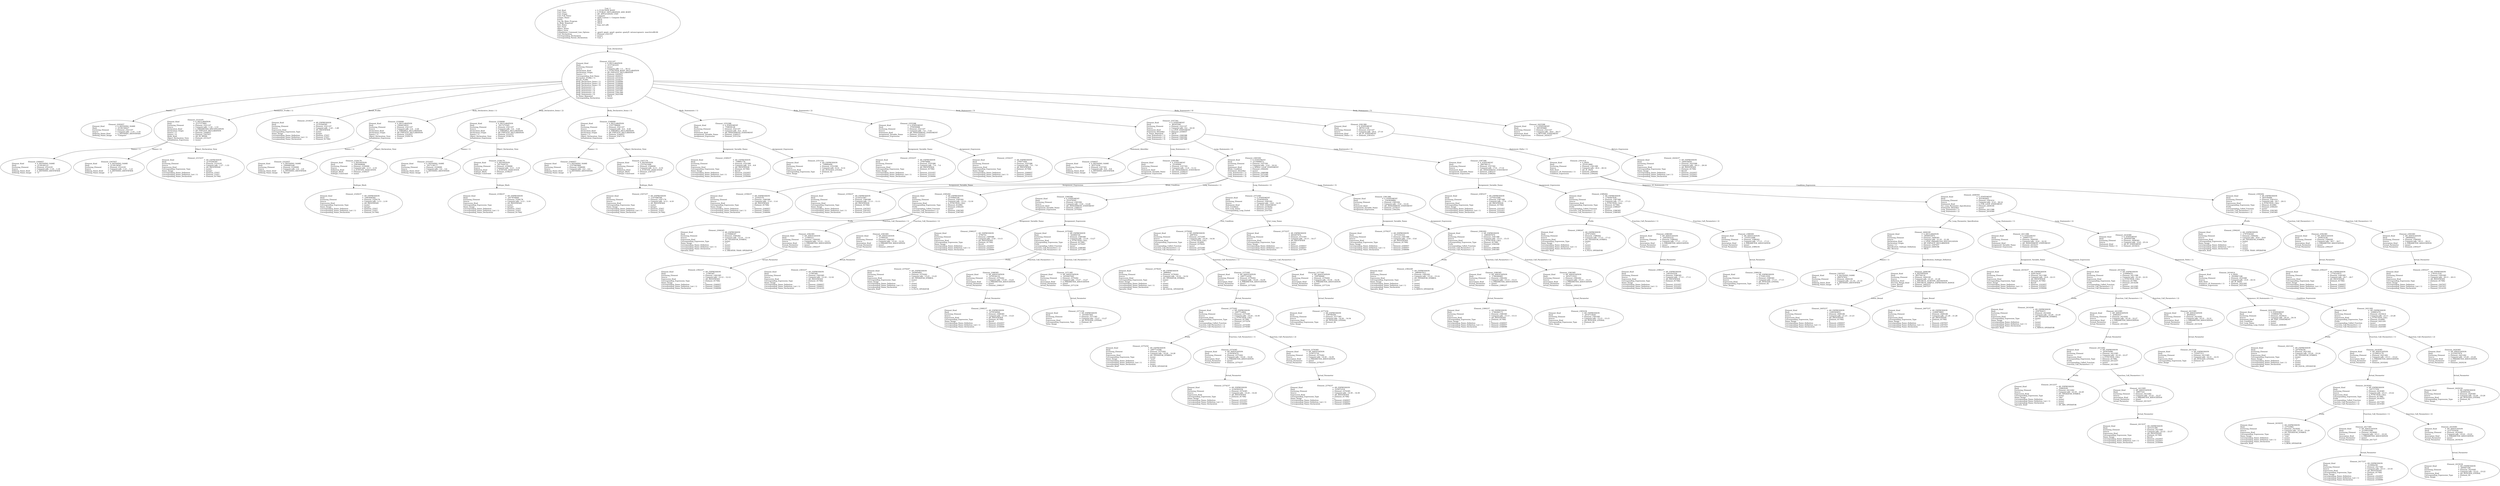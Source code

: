digraph "loop_exit.adt" {
  Unit_3 -> Element_2321107
      [ label=Unit_Declaration ];
  Unit_3
      [ label=<<TABLE BORDER="0" CELLBORDER="0" CELLSPACING="0" CELLPADDING="0"> 
          <TR><TD COLSPAN="3">Unit_3</TD></TR>
          <TR><TD ALIGN="LEFT">Unit_Kind   </TD><TD> = </TD><TD ALIGN="LEFT">A_FUNCTION_BODY</TD></TR>
          <TR><TD ALIGN="LEFT">Unit_Class   </TD><TD> = </TD><TD ALIGN="LEFT">A_PUBLIC_DECLARATION_AND_BODY</TD></TR>
          <TR><TD ALIGN="LEFT">Unit_Origin   </TD><TD> = </TD><TD ALIGN="LEFT">AN_APPLICATION_UNIT</TD></TR>
          <TR><TD ALIGN="LEFT">Unit_Full_Name    </TD><TD> = </TD><TD ALIGN="LEFT">Compute</TD></TR>
          <TR><TD ALIGN="LEFT">Unique_Name   </TD><TD> = </TD><TD ALIGN="LEFT">ASIS Context 1: Compute (body)</TD></TR>
          <TR><TD ALIGN="LEFT">Exists  </TD><TD> = </TD><TD ALIGN="LEFT">TRUE</TD></TR>
          <TR><TD ALIGN="LEFT">Can_Be_Main_Program     </TD><TD> = </TD><TD ALIGN="LEFT">TRUE</TD></TR>
          <TR><TD ALIGN="LEFT">Is_Body_Required     </TD><TD> = </TD><TD ALIGN="LEFT">TRUE</TD></TR>
          <TR><TD ALIGN="LEFT">Text_Name   </TD><TD> = </TD><TD ALIGN="LEFT">loop_exit.adb</TD></TR>
          <TR><TD ALIGN="LEFT">Text_Form   </TD><TD> = </TD><TD ALIGN="LEFT"></TD></TR>
          <TR><TD ALIGN="LEFT">Object_Name   </TD><TD> = </TD><TD ALIGN="LEFT"></TD></TR>
          <TR><TD ALIGN="LEFT">Object_Form   </TD><TD> = </TD><TD ALIGN="LEFT"></TD></TR>
          <TR><TD ALIGN="LEFT">Compilation_Command_Line_Options         </TD><TD> = </TD><TD ALIGN="LEFT">-gnatA -gnatc -gnatt -gnatws -gnatyN -mtune=generic -march=x86-64</TD></TR>
          <TR><TD ALIGN="LEFT">Unit_Declaration     </TD><TD> = </TD><TD ALIGN="LEFT">Element_2321107</TD></TR>
          <TR><TD ALIGN="LEFT">Corresponding_Declaration       </TD><TD> = </TD><TD ALIGN="LEFT">(none)</TD></TR>
          <TR><TD ALIGN="LEFT">Corresponding_Parent_Declaration         </TD><TD> = </TD><TD ALIGN="LEFT">Unit_1</TD></TR>
          </TABLE>> ];
  Element_2321107 -> Element_2293057
      [ label="Names ( 1)" ];
  Element_2321107 -> Element_2314105
      [ label="Parameter_Profile ( 1)" ];
  Element_2321107 -> Element_2318237
      [ label=Result_Profile ];
  Element_2321107 -> Element_2330090
      [ label="Body_Declarative_Items ( 1)" ];
  Element_2321107 -> Element_2339090
      [ label="Body_Declarative_Items ( 2)" ];
  Element_2321107 -> Element_2348090
      [ label="Body_Declarative_Items ( 3)" ];
  Element_2321107 -> Element_2352388
      [ label="Body_Statements ( 1)" ];
  Element_2321107 -> Element_2355388
      [ label="Body_Statements ( 2)" ];
  Element_2321107 -> Element_2357391
      [ label="Body_Statements ( 3)" ];
  Element_2321107 -> Element_2391389
      [ label="Body_Statements ( 4)" ];
  Element_2321107 -> Element_2425398
      [ label="Body_Statements ( 5)" ];
  Element_2321107
      [ label=<<TABLE BORDER="0" CELLBORDER="0" CELLSPACING="0" CELLPADDING="0"> 
          <TR><TD COLSPAN="3">Element_2321107</TD></TR>
          <TR><TD ALIGN="LEFT">Element_Kind    </TD><TD> = </TD><TD ALIGN="LEFT">A_DECLARATION</TD></TR>
          <TR><TD ALIGN="LEFT">Hash  </TD><TD> = </TD><TD ALIGN="LEFT">-2137341435</TD></TR>
          <TR><TD ALIGN="LEFT">Enclosing_Element     </TD><TD> = </TD><TD ALIGN="LEFT">(none)</TD></TR>
          <TR><TD ALIGN="LEFT">Source  </TD><TD> = </TD><TD ALIGN="LEFT">Compute.adb - 1:1 .. 30:12</TD></TR>
          <TR><TD ALIGN="LEFT">Declaration_Kind     </TD><TD> = </TD><TD ALIGN="LEFT">A_FUNCTION_BODY_DECLARATION</TD></TR>
          <TR><TD ALIGN="LEFT">Declaration_Origin     </TD><TD> = </TD><TD ALIGN="LEFT">AN_EXPLICIT_DECLARATION</TD></TR>
          <TR><TD ALIGN="LEFT">Names ( 1)   </TD><TD> = </TD><TD ALIGN="LEFT">Element_2293057</TD></TR>
          <TR><TD ALIGN="LEFT">Corresponding_End_Name      </TD><TD> = </TD><TD ALIGN="LEFT">Element_2426237</TD></TR>
          <TR><TD ALIGN="LEFT">Parameter_Profile ( 1)      </TD><TD> = </TD><TD ALIGN="LEFT">Element_2314105</TD></TR>
          <TR><TD ALIGN="LEFT">Result_Profile    </TD><TD> = </TD><TD ALIGN="LEFT">Element_2318237</TD></TR>
          <TR><TD ALIGN="LEFT">Body_Declarative_Items ( 1)       </TD><TD> = </TD><TD ALIGN="LEFT">Element_2330090</TD></TR>
          <TR><TD ALIGN="LEFT">Body_Declarative_Items ( 2)       </TD><TD> = </TD><TD ALIGN="LEFT">Element_2339090</TD></TR>
          <TR><TD ALIGN="LEFT">Body_Declarative_Items ( 3)       </TD><TD> = </TD><TD ALIGN="LEFT">Element_2348090</TD></TR>
          <TR><TD ALIGN="LEFT">Body_Statements ( 1)      </TD><TD> = </TD><TD ALIGN="LEFT">Element_2352388</TD></TR>
          <TR><TD ALIGN="LEFT">Body_Statements ( 2)      </TD><TD> = </TD><TD ALIGN="LEFT">Element_2355388</TD></TR>
          <TR><TD ALIGN="LEFT">Body_Statements ( 3)      </TD><TD> = </TD><TD ALIGN="LEFT">Element_2357391</TD></TR>
          <TR><TD ALIGN="LEFT">Body_Statements ( 4)      </TD><TD> = </TD><TD ALIGN="LEFT">Element_2391389</TD></TR>
          <TR><TD ALIGN="LEFT">Body_Statements ( 5)      </TD><TD> = </TD><TD ALIGN="LEFT">Element_2425398</TD></TR>
          <TR><TD ALIGN="LEFT">Is_Name_Repeated     </TD><TD> = </TD><TD ALIGN="LEFT">TRUE</TD></TR>
          <TR><TD ALIGN="LEFT">Corresponding_Declaration       </TD><TD> = </TD><TD ALIGN="LEFT">(none)</TD></TR>
          </TABLE>> ];
  Element_2293057
      [ label=<<TABLE BORDER="0" CELLBORDER="0" CELLSPACING="0" CELLPADDING="0"> 
          <TR><TD COLSPAN="3">Element_2293057</TD></TR>
          <TR><TD ALIGN="LEFT">Element_Kind    </TD><TD> = </TD><TD ALIGN="LEFT">A_DEFINING_NAME</TD></TR>
          <TR><TD ALIGN="LEFT">Hash  </TD><TD> = </TD><TD ALIGN="LEFT">-2138156027</TD></TR>
          <TR><TD ALIGN="LEFT">Enclosing_Element     </TD><TD> = </TD><TD ALIGN="LEFT">Element_2321107</TD></TR>
          <TR><TD ALIGN="LEFT">Source  </TD><TD> = </TD><TD ALIGN="LEFT">Compute.adb - 1:10 .. 1:16</TD></TR>
          <TR><TD ALIGN="LEFT">Defining_Name_Kind     </TD><TD> = </TD><TD ALIGN="LEFT">A_DEFINING_IDENTIFIER</TD></TR>
          <TR><TD ALIGN="LEFT">Defining_Name_Image     </TD><TD> = </TD><TD ALIGN="LEFT">"Compute"</TD></TR>
          </TABLE>> ];
  Element_2314105 -> Element_2300057
      [ label="Names ( 1)" ];
  Element_2314105 -> Element_2307057
      [ label="Names ( 2)" ];
  Element_2314105 -> Element_2315237
      [ label=Object_Declaration_View ];
  Element_2314105
      [ label=<<TABLE BORDER="0" CELLBORDER="0" CELLSPACING="0" CELLPADDING="0"> 
          <TR><TD COLSPAN="3">Element_2314105</TD></TR>
          <TR><TD ALIGN="LEFT">Element_Kind    </TD><TD> = </TD><TD ALIGN="LEFT">A_DECLARATION</TD></TR>
          <TR><TD ALIGN="LEFT">Hash  </TD><TD> = </TD><TD ALIGN="LEFT">-2137373691</TD></TR>
          <TR><TD ALIGN="LEFT">Enclosing_Element     </TD><TD> = </TD><TD ALIGN="LEFT">Element_2321107</TD></TR>
          <TR><TD ALIGN="LEFT">Source  </TD><TD> = </TD><TD ALIGN="LEFT">Compute.adb - 1:18 .. 1:33</TD></TR>
          <TR><TD ALIGN="LEFT">Declaration_Kind     </TD><TD> = </TD><TD ALIGN="LEFT">A_PARAMETER_SPECIFICATION</TD></TR>
          <TR><TD ALIGN="LEFT">Declaration_Origin     </TD><TD> = </TD><TD ALIGN="LEFT">AN_EXPLICIT_DECLARATION</TD></TR>
          <TR><TD ALIGN="LEFT">Names ( 1)   </TD><TD> = </TD><TD ALIGN="LEFT">Element_2300057</TD></TR>
          <TR><TD ALIGN="LEFT">Names ( 2)   </TD><TD> = </TD><TD ALIGN="LEFT">Element_2307057</TD></TR>
          <TR><TD ALIGN="LEFT">Mode_Kind   </TD><TD> = </TD><TD ALIGN="LEFT">AN_IN_MODE</TD></TR>
          <TR><TD ALIGN="LEFT">Object_Declaration_View      </TD><TD> = </TD><TD ALIGN="LEFT">Element_2315237</TD></TR>
          <TR><TD ALIGN="LEFT">Initialization_Expression       </TD><TD> = </TD><TD ALIGN="LEFT">(none)</TD></TR>
          </TABLE>> ];
  Element_2300057
      [ label=<<TABLE BORDER="0" CELLBORDER="0" CELLSPACING="0" CELLPADDING="0"> 
          <TR><TD COLSPAN="3">Element_2300057</TD></TR>
          <TR><TD ALIGN="LEFT">Element_Kind    </TD><TD> = </TD><TD ALIGN="LEFT">A_DEFINING_NAME</TD></TR>
          <TR><TD ALIGN="LEFT">Hash  </TD><TD> = </TD><TD ALIGN="LEFT">-2138160123</TD></TR>
          <TR><TD ALIGN="LEFT">Enclosing_Element     </TD><TD> = </TD><TD ALIGN="LEFT">Element_2314105</TD></TR>
          <TR><TD ALIGN="LEFT">Source  </TD><TD> = </TD><TD ALIGN="LEFT">Compute.adb - 1:18 .. 1:18</TD></TR>
          <TR><TD ALIGN="LEFT">Defining_Name_Kind     </TD><TD> = </TD><TD ALIGN="LEFT">A_DEFINING_IDENTIFIER</TD></TR>
          <TR><TD ALIGN="LEFT">Defining_Name_Image     </TD><TD> = </TD><TD ALIGN="LEFT">"x"</TD></TR>
          </TABLE>> ];
  Element_2307057
      [ label=<<TABLE BORDER="0" CELLBORDER="0" CELLSPACING="0" CELLPADDING="0"> 
          <TR><TD COLSPAN="3">Element_2307057</TD></TR>
          <TR><TD ALIGN="LEFT">Element_Kind    </TD><TD> = </TD><TD ALIGN="LEFT">A_DEFINING_NAME</TD></TR>
          <TR><TD ALIGN="LEFT">Hash  </TD><TD> = </TD><TD ALIGN="LEFT">-2138158587</TD></TR>
          <TR><TD ALIGN="LEFT">Enclosing_Element     </TD><TD> = </TD><TD ALIGN="LEFT">Element_2314105</TD></TR>
          <TR><TD ALIGN="LEFT">Source  </TD><TD> = </TD><TD ALIGN="LEFT">Compute.adb - 1:21 .. 1:21</TD></TR>
          <TR><TD ALIGN="LEFT">Defining_Name_Kind     </TD><TD> = </TD><TD ALIGN="LEFT">A_DEFINING_IDENTIFIER</TD></TR>
          <TR><TD ALIGN="LEFT">Defining_Name_Image     </TD><TD> = </TD><TD ALIGN="LEFT">"y"</TD></TR>
          </TABLE>> ];
  Element_2315237
      [ label=<<TABLE BORDER="0" CELLBORDER="0" CELLSPACING="0" CELLPADDING="0"> 
          <TR><TD COLSPAN="3">Element_2315237</TD></TR>
          <TR><TD ALIGN="LEFT">Element_Kind    </TD><TD> = </TD><TD ALIGN="LEFT">AN_EXPRESSION</TD></TR>
          <TR><TD ALIGN="LEFT">Hash  </TD><TD> = </TD><TD ALIGN="LEFT">-2135206395</TD></TR>
          <TR><TD ALIGN="LEFT">Enclosing_Element     </TD><TD> = </TD><TD ALIGN="LEFT">Element_2314105</TD></TR>
          <TR><TD ALIGN="LEFT">Source  </TD><TD> = </TD><TD ALIGN="LEFT">Compute.adb - 1:27 .. 1:33</TD></TR>
          <TR><TD ALIGN="LEFT">Expression_Kind    </TD><TD> = </TD><TD ALIGN="LEFT">AN_IDENTIFIER</TD></TR>
          <TR><TD ALIGN="LEFT">Corresponding_Expression_Type        </TD><TD> = </TD><TD ALIGN="LEFT">(none)</TD></TR>
          <TR><TD ALIGN="LEFT">Name_Image   </TD><TD> = </TD><TD ALIGN="LEFT">Integer</TD></TR>
          <TR><TD ALIGN="LEFT">Corresponding_Name_Definition        </TD><TD> = </TD><TD ALIGN="LEFT">Element_37057</TD></TR>
          <TR><TD ALIGN="LEFT">Corresponding_Name_Definition_List ( 1)          </TD><TD> = </TD><TD ALIGN="LEFT">Element_37057</TD></TR>
          <TR><TD ALIGN="LEFT">Corresponding_Name_Declaration        </TD><TD> = </TD><TD ALIGN="LEFT">Element_917082</TD></TR>
          </TABLE>> ];
  Element_2318237
      [ label=<<TABLE BORDER="0" CELLBORDER="0" CELLSPACING="0" CELLPADDING="0"> 
          <TR><TD COLSPAN="3">Element_2318237</TD></TR>
          <TR><TD ALIGN="LEFT">Element_Kind    </TD><TD> = </TD><TD ALIGN="LEFT">AN_EXPRESSION</TD></TR>
          <TR><TD ALIGN="LEFT">Hash  </TD><TD> = </TD><TD ALIGN="LEFT">-2135206395</TD></TR>
          <TR><TD ALIGN="LEFT">Enclosing_Element     </TD><TD> = </TD><TD ALIGN="LEFT">Element_2321107</TD></TR>
          <TR><TD ALIGN="LEFT">Source  </TD><TD> = </TD><TD ALIGN="LEFT">Compute.adb - 1:43 .. 1:49</TD></TR>
          <TR><TD ALIGN="LEFT">Expression_Kind    </TD><TD> = </TD><TD ALIGN="LEFT">AN_IDENTIFIER</TD></TR>
          <TR><TD ALIGN="LEFT">Corresponding_Expression_Type        </TD><TD> = </TD><TD ALIGN="LEFT">(none)</TD></TR>
          <TR><TD ALIGN="LEFT">Name_Image   </TD><TD> = </TD><TD ALIGN="LEFT">Integer</TD></TR>
          <TR><TD ALIGN="LEFT">Corresponding_Name_Definition        </TD><TD> = </TD><TD ALIGN="LEFT">Element_37057</TD></TR>
          <TR><TD ALIGN="LEFT">Corresponding_Name_Definition_List ( 1)          </TD><TD> = </TD><TD ALIGN="LEFT">Element_37057</TD></TR>
          <TR><TD ALIGN="LEFT">Corresponding_Name_Declaration        </TD><TD> = </TD><TD ALIGN="LEFT">Element_917082</TD></TR>
          </TABLE>> ];
  Element_2330090 -> Element_2322057
      [ label="Names ( 1)" ];
  Element_2330090 -> Element_2329176
      [ label=Object_Declaration_View ];
  Element_2330090
      [ label=<<TABLE BORDER="0" CELLBORDER="0" CELLSPACING="0" CELLPADDING="0"> 
          <TR><TD COLSPAN="3">Element_2330090</TD></TR>
          <TR><TD ALIGN="LEFT">Element_Kind    </TD><TD> = </TD><TD ALIGN="LEFT">A_DECLARATION</TD></TR>
          <TR><TD ALIGN="LEFT">Hash  </TD><TD> = </TD><TD ALIGN="LEFT">-1064614910</TD></TR>
          <TR><TD ALIGN="LEFT">Enclosing_Element     </TD><TD> = </TD><TD ALIGN="LEFT">Element_2321107</TD></TR>
          <TR><TD ALIGN="LEFT">Source  </TD><TD> = </TD><TD ALIGN="LEFT">Compute.adb - 2:4 .. 2:20</TD></TR>
          <TR><TD ALIGN="LEFT">Declaration_Kind     </TD><TD> = </TD><TD ALIGN="LEFT">A_VARIABLE_DECLARATION</TD></TR>
          <TR><TD ALIGN="LEFT">Declaration_Origin     </TD><TD> = </TD><TD ALIGN="LEFT">AN_EXPLICIT_DECLARATION</TD></TR>
          <TR><TD ALIGN="LEFT">Names ( 1)   </TD><TD> = </TD><TD ALIGN="LEFT">Element_2322057</TD></TR>
          <TR><TD ALIGN="LEFT">Object_Declaration_View      </TD><TD> = </TD><TD ALIGN="LEFT">Element_2329176</TD></TR>
          <TR><TD ALIGN="LEFT">Initialization_Expression       </TD><TD> = </TD><TD ALIGN="LEFT">(none)</TD></TR>
          </TABLE>> ];
  Element_2322057
      [ label=<<TABLE BORDER="0" CELLBORDER="0" CELLSPACING="0" CELLPADDING="0"> 
          <TR><TD COLSPAN="3">Element_2322057</TD></TR>
          <TR><TD ALIGN="LEFT">Element_Kind    </TD><TD> = </TD><TD ALIGN="LEFT">A_DEFINING_NAME</TD></TR>
          <TR><TD ALIGN="LEFT">Hash  </TD><TD> = </TD><TD ALIGN="LEFT">-1064885246</TD></TR>
          <TR><TD ALIGN="LEFT">Enclosing_Element     </TD><TD> = </TD><TD ALIGN="LEFT">Element_2330090</TD></TR>
          <TR><TD ALIGN="LEFT">Source  </TD><TD> = </TD><TD ALIGN="LEFT">Compute.adb - 2:4 .. 2:9</TD></TR>
          <TR><TD ALIGN="LEFT">Defining_Name_Kind     </TD><TD> = </TD><TD ALIGN="LEFT">A_DEFINING_IDENTIFIER</TD></TR>
          <TR><TD ALIGN="LEFT">Defining_Name_Image     </TD><TD> = </TD><TD ALIGN="LEFT">"Result"</TD></TR>
          </TABLE>> ];
  Element_2329176 -> Element_2329237
      [ label=Subtype_Mark ];
  Element_2329176
      [ label=<<TABLE BORDER="0" CELLBORDER="0" CELLSPACING="0" CELLPADDING="0"> 
          <TR><TD COLSPAN="3">Element_2329176</TD></TR>
          <TR><TD ALIGN="LEFT">Element_Kind    </TD><TD> = </TD><TD ALIGN="LEFT">A_DEFINITION</TD></TR>
          <TR><TD ALIGN="LEFT">Hash  </TD><TD> = </TD><TD ALIGN="LEFT">-1063908094</TD></TR>
          <TR><TD ALIGN="LEFT">Enclosing_Element     </TD><TD> = </TD><TD ALIGN="LEFT">Element_2330090</TD></TR>
          <TR><TD ALIGN="LEFT">Source  </TD><TD> = </TD><TD ALIGN="LEFT">Compute.adb - 2:13 .. 2:19</TD></TR>
          <TR><TD ALIGN="LEFT">Definition_Kind    </TD><TD> = </TD><TD ALIGN="LEFT">A_SUBTYPE_INDICATION</TD></TR>
          <TR><TD ALIGN="LEFT">Subtype_Mark    </TD><TD> = </TD><TD ALIGN="LEFT">Element_2329237</TD></TR>
          <TR><TD ALIGN="LEFT">Subtype_Constraint     </TD><TD> = </TD><TD ALIGN="LEFT">(none)</TD></TR>
          </TABLE>> ];
  Element_2329237
      [ label=<<TABLE BORDER="0" CELLBORDER="0" CELLSPACING="0" CELLPADDING="0"> 
          <TR><TD COLSPAN="3">Element_2329237</TD></TR>
          <TR><TD ALIGN="LEFT">Element_Kind    </TD><TD> = </TD><TD ALIGN="LEFT">AN_EXPRESSION</TD></TR>
          <TR><TD ALIGN="LEFT">Hash  </TD><TD> = </TD><TD ALIGN="LEFT">-1063408382</TD></TR>
          <TR><TD ALIGN="LEFT">Enclosing_Element     </TD><TD> = </TD><TD ALIGN="LEFT">Element_2329176</TD></TR>
          <TR><TD ALIGN="LEFT">Source  </TD><TD> = </TD><TD ALIGN="LEFT">Compute.adb - 2:13 .. 2:19</TD></TR>
          <TR><TD ALIGN="LEFT">Expression_Kind    </TD><TD> = </TD><TD ALIGN="LEFT">AN_IDENTIFIER</TD></TR>
          <TR><TD ALIGN="LEFT">Corresponding_Expression_Type        </TD><TD> = </TD><TD ALIGN="LEFT">(none)</TD></TR>
          <TR><TD ALIGN="LEFT">Name_Image   </TD><TD> = </TD><TD ALIGN="LEFT">Integer</TD></TR>
          <TR><TD ALIGN="LEFT">Corresponding_Name_Definition        </TD><TD> = </TD><TD ALIGN="LEFT">Element_37057</TD></TR>
          <TR><TD ALIGN="LEFT">Corresponding_Name_Definition_List ( 1)          </TD><TD> = </TD><TD ALIGN="LEFT">Element_37057</TD></TR>
          <TR><TD ALIGN="LEFT">Corresponding_Name_Declaration        </TD><TD> = </TD><TD ALIGN="LEFT">Element_917082</TD></TR>
          </TABLE>> ];
  Element_2339090 -> Element_2331057
      [ label="Names ( 1)" ];
  Element_2339090 -> Element_2338176
      [ label=Object_Declaration_View ];
  Element_2339090
      [ label=<<TABLE BORDER="0" CELLBORDER="0" CELLSPACING="0" CELLPADDING="0"> 
          <TR><TD COLSPAN="3">Element_2339090</TD></TR>
          <TR><TD ALIGN="LEFT">Element_Kind    </TD><TD> = </TD><TD ALIGN="LEFT">A_DECLARATION</TD></TR>
          <TR><TD ALIGN="LEFT">Hash  </TD><TD> = </TD><TD ALIGN="LEFT"> 1617273345</TD></TR>
          <TR><TD ALIGN="LEFT">Enclosing_Element     </TD><TD> = </TD><TD ALIGN="LEFT">Element_2321107</TD></TR>
          <TR><TD ALIGN="LEFT">Source  </TD><TD> = </TD><TD ALIGN="LEFT">Compute.adb - 3:4 .. 3:20</TD></TR>
          <TR><TD ALIGN="LEFT">Declaration_Kind     </TD><TD> = </TD><TD ALIGN="LEFT">A_VARIABLE_DECLARATION</TD></TR>
          <TR><TD ALIGN="LEFT">Declaration_Origin     </TD><TD> = </TD><TD ALIGN="LEFT">AN_EXPLICIT_DECLARATION</TD></TR>
          <TR><TD ALIGN="LEFT">Names ( 1)   </TD><TD> = </TD><TD ALIGN="LEFT">Element_2331057</TD></TR>
          <TR><TD ALIGN="LEFT">Object_Declaration_View      </TD><TD> = </TD><TD ALIGN="LEFT">Element_2338176</TD></TR>
          <TR><TD ALIGN="LEFT">Initialization_Expression       </TD><TD> = </TD><TD ALIGN="LEFT">(none)</TD></TR>
          </TABLE>> ];
  Element_2331057
      [ label=<<TABLE BORDER="0" CELLBORDER="0" CELLSPACING="0" CELLPADDING="0"> 
          <TR><TD COLSPAN="3">Element_2331057</TD></TR>
          <TR><TD ALIGN="LEFT">Element_Kind    </TD><TD> = </TD><TD ALIGN="LEFT">A_DEFINING_NAME</TD></TR>
          <TR><TD ALIGN="LEFT">Hash  </TD><TD> = </TD><TD ALIGN="LEFT"> 1617138177</TD></TR>
          <TR><TD ALIGN="LEFT">Enclosing_Element     </TD><TD> = </TD><TD ALIGN="LEFT">Element_2339090</TD></TR>
          <TR><TD ALIGN="LEFT">Source  </TD><TD> = </TD><TD ALIGN="LEFT">Compute.adb - 3:4 .. 3:4</TD></TR>
          <TR><TD ALIGN="LEFT">Defining_Name_Kind     </TD><TD> = </TD><TD ALIGN="LEFT">A_DEFINING_IDENTIFIER</TD></TR>
          <TR><TD ALIGN="LEFT">Defining_Name_Image     </TD><TD> = </TD><TD ALIGN="LEFT">"I"</TD></TR>
          </TABLE>> ];
  Element_2338176 -> Element_2338237
      [ label=Subtype_Mark ];
  Element_2338176
      [ label=<<TABLE BORDER="0" CELLBORDER="0" CELLSPACING="0" CELLPADDING="0"> 
          <TR><TD COLSPAN="3">Element_2338176</TD></TR>
          <TR><TD ALIGN="LEFT">Element_Kind    </TD><TD> = </TD><TD ALIGN="LEFT">A_DEFINITION</TD></TR>
          <TR><TD ALIGN="LEFT">Hash  </TD><TD> = </TD><TD ALIGN="LEFT"> 1617626753</TD></TR>
          <TR><TD ALIGN="LEFT">Enclosing_Element     </TD><TD> = </TD><TD ALIGN="LEFT">Element_2339090</TD></TR>
          <TR><TD ALIGN="LEFT">Source  </TD><TD> = </TD><TD ALIGN="LEFT">Compute.adb - 3:13 .. 3:19</TD></TR>
          <TR><TD ALIGN="LEFT">Definition_Kind    </TD><TD> = </TD><TD ALIGN="LEFT">A_SUBTYPE_INDICATION</TD></TR>
          <TR><TD ALIGN="LEFT">Subtype_Mark    </TD><TD> = </TD><TD ALIGN="LEFT">Element_2338237</TD></TR>
          <TR><TD ALIGN="LEFT">Subtype_Constraint     </TD><TD> = </TD><TD ALIGN="LEFT">(none)</TD></TR>
          </TABLE>> ];
  Element_2338237
      [ label=<<TABLE BORDER="0" CELLBORDER="0" CELLSPACING="0" CELLPADDING="0"> 
          <TR><TD COLSPAN="3">Element_2338237</TD></TR>
          <TR><TD ALIGN="LEFT">Element_Kind    </TD><TD> = </TD><TD ALIGN="LEFT">AN_EXPRESSION</TD></TR>
          <TR><TD ALIGN="LEFT">Hash  </TD><TD> = </TD><TD ALIGN="LEFT"> 1617876609</TD></TR>
          <TR><TD ALIGN="LEFT">Enclosing_Element     </TD><TD> = </TD><TD ALIGN="LEFT">Element_2338176</TD></TR>
          <TR><TD ALIGN="LEFT">Source  </TD><TD> = </TD><TD ALIGN="LEFT">Compute.adb - 3:13 .. 3:19</TD></TR>
          <TR><TD ALIGN="LEFT">Expression_Kind    </TD><TD> = </TD><TD ALIGN="LEFT">AN_IDENTIFIER</TD></TR>
          <TR><TD ALIGN="LEFT">Corresponding_Expression_Type        </TD><TD> = </TD><TD ALIGN="LEFT">(none)</TD></TR>
          <TR><TD ALIGN="LEFT">Name_Image   </TD><TD> = </TD><TD ALIGN="LEFT">Integer</TD></TR>
          <TR><TD ALIGN="LEFT">Corresponding_Name_Definition        </TD><TD> = </TD><TD ALIGN="LEFT">Element_37057</TD></TR>
          <TR><TD ALIGN="LEFT">Corresponding_Name_Definition_List ( 1)          </TD><TD> = </TD><TD ALIGN="LEFT">Element_37057</TD></TR>
          <TR><TD ALIGN="LEFT">Corresponding_Name_Declaration        </TD><TD> = </TD><TD ALIGN="LEFT">Element_917082</TD></TR>
          </TABLE>> ];
  Element_2348090 -> Element_2340057
      [ label="Names ( 1)" ];
  Element_2348090 -> Element_2347176
      [ label=Object_Declaration_View ];
  Element_2348090
      [ label=<<TABLE BORDER="0" CELLBORDER="0" CELLSPACING="0" CELLPADDING="0"> 
          <TR><TD COLSPAN="3">Element_2348090</TD></TR>
          <TR><TD ALIGN="LEFT">Element_Kind    </TD><TD> = </TD><TD ALIGN="LEFT">A_DECLARATION</TD></TR>
          <TR><TD ALIGN="LEFT">Hash  </TD><TD> = </TD><TD ALIGN="LEFT">-1337798400</TD></TR>
          <TR><TD ALIGN="LEFT">Enclosing_Element     </TD><TD> = </TD><TD ALIGN="LEFT">Element_2321107</TD></TR>
          <TR><TD ALIGN="LEFT">Source  </TD><TD> = </TD><TD ALIGN="LEFT">Compute.adb - 4:4 .. 4:20</TD></TR>
          <TR><TD ALIGN="LEFT">Declaration_Kind     </TD><TD> = </TD><TD ALIGN="LEFT">A_VARIABLE_DECLARATION</TD></TR>
          <TR><TD ALIGN="LEFT">Declaration_Origin     </TD><TD> = </TD><TD ALIGN="LEFT">AN_EXPLICIT_DECLARATION</TD></TR>
          <TR><TD ALIGN="LEFT">Names ( 1)   </TD><TD> = </TD><TD ALIGN="LEFT">Element_2340057</TD></TR>
          <TR><TD ALIGN="LEFT">Object_Declaration_View      </TD><TD> = </TD><TD ALIGN="LEFT">Element_2347176</TD></TR>
          <TR><TD ALIGN="LEFT">Initialization_Expression       </TD><TD> = </TD><TD ALIGN="LEFT">(none)</TD></TR>
          </TABLE>> ];
  Element_2340057
      [ label=<<TABLE BORDER="0" CELLBORDER="0" CELLSPACING="0" CELLPADDING="0"> 
          <TR><TD COLSPAN="3">Element_2340057</TD></TR>
          <TR><TD ALIGN="LEFT">Element_Kind    </TD><TD> = </TD><TD ALIGN="LEFT">A_DEFINING_NAME</TD></TR>
          <TR><TD ALIGN="LEFT">Hash  </TD><TD> = </TD><TD ALIGN="LEFT">-1337865984</TD></TR>
          <TR><TD ALIGN="LEFT">Enclosing_Element     </TD><TD> = </TD><TD ALIGN="LEFT">Element_2348090</TD></TR>
          <TR><TD ALIGN="LEFT">Source  </TD><TD> = </TD><TD ALIGN="LEFT">Compute.adb - 4:4 .. 4:4</TD></TR>
          <TR><TD ALIGN="LEFT">Defining_Name_Kind     </TD><TD> = </TD><TD ALIGN="LEFT">A_DEFINING_IDENTIFIER</TD></TR>
          <TR><TD ALIGN="LEFT">Defining_Name_Image     </TD><TD> = </TD><TD ALIGN="LEFT">"J"</TD></TR>
          </TABLE>> ];
  Element_2347176 -> Element_2347237
      [ label=Subtype_Mark ];
  Element_2347176
      [ label=<<TABLE BORDER="0" CELLBORDER="0" CELLSPACING="0" CELLPADDING="0"> 
          <TR><TD COLSPAN="3">Element_2347176</TD></TR>
          <TR><TD ALIGN="LEFT">Element_Kind    </TD><TD> = </TD><TD ALIGN="LEFT">A_DEFINITION</TD></TR>
          <TR><TD ALIGN="LEFT">Hash  </TD><TD> = </TD><TD ALIGN="LEFT">-1337621696</TD></TR>
          <TR><TD ALIGN="LEFT">Enclosing_Element     </TD><TD> = </TD><TD ALIGN="LEFT">Element_2348090</TD></TR>
          <TR><TD ALIGN="LEFT">Source  </TD><TD> = </TD><TD ALIGN="LEFT">Compute.adb - 4:13 .. 4:19</TD></TR>
          <TR><TD ALIGN="LEFT">Definition_Kind    </TD><TD> = </TD><TD ALIGN="LEFT">A_SUBTYPE_INDICATION</TD></TR>
          <TR><TD ALIGN="LEFT">Subtype_Mark    </TD><TD> = </TD><TD ALIGN="LEFT">Element_2347237</TD></TR>
          <TR><TD ALIGN="LEFT">Subtype_Constraint     </TD><TD> = </TD><TD ALIGN="LEFT">(none)</TD></TR>
          </TABLE>> ];
  Element_2347237
      [ label=<<TABLE BORDER="0" CELLBORDER="0" CELLSPACING="0" CELLPADDING="0"> 
          <TR><TD COLSPAN="3">Element_2347237</TD></TR>
          <TR><TD ALIGN="LEFT">Element_Kind    </TD><TD> = </TD><TD ALIGN="LEFT">AN_EXPRESSION</TD></TR>
          <TR><TD ALIGN="LEFT">Hash  </TD><TD> = </TD><TD ALIGN="LEFT">-1337496768</TD></TR>
          <TR><TD ALIGN="LEFT">Enclosing_Element     </TD><TD> = </TD><TD ALIGN="LEFT">Element_2347176</TD></TR>
          <TR><TD ALIGN="LEFT">Source  </TD><TD> = </TD><TD ALIGN="LEFT">Compute.adb - 4:13 .. 4:19</TD></TR>
          <TR><TD ALIGN="LEFT">Expression_Kind    </TD><TD> = </TD><TD ALIGN="LEFT">AN_IDENTIFIER</TD></TR>
          <TR><TD ALIGN="LEFT">Corresponding_Expression_Type        </TD><TD> = </TD><TD ALIGN="LEFT">(none)</TD></TR>
          <TR><TD ALIGN="LEFT">Name_Image   </TD><TD> = </TD><TD ALIGN="LEFT">Integer</TD></TR>
          <TR><TD ALIGN="LEFT">Corresponding_Name_Definition        </TD><TD> = </TD><TD ALIGN="LEFT">Element_37057</TD></TR>
          <TR><TD ALIGN="LEFT">Corresponding_Name_Definition_List ( 1)          </TD><TD> = </TD><TD ALIGN="LEFT">Element_37057</TD></TR>
          <TR><TD ALIGN="LEFT">Corresponding_Name_Declaration        </TD><TD> = </TD><TD ALIGN="LEFT">Element_917082</TD></TR>
          </TABLE>> ];
  Element_2352388 -> Element_2349237
      [ label=Assignment_Variable_Name ];
  Element_2352388 -> Element_2351234
      [ label=Assignment_Expression ];
  Element_2352388
      [ label=<<TABLE BORDER="0" CELLBORDER="0" CELLSPACING="0" CELLPADDING="0"> 
          <TR><TD COLSPAN="3">Element_2352388</TD></TR>
          <TR><TD ALIGN="LEFT">Element_Kind    </TD><TD> = </TD><TD ALIGN="LEFT">A_STATEMENT</TD></TR>
          <TR><TD ALIGN="LEFT">Hash  </TD><TD> = </TD><TD ALIGN="LEFT"> 739838128</TD></TR>
          <TR><TD ALIGN="LEFT">Enclosing_Element     </TD><TD> = </TD><TD ALIGN="LEFT">Element_2321107</TD></TR>
          <TR><TD ALIGN="LEFT">Source  </TD><TD> = </TD><TD ALIGN="LEFT">Compute.adb - 6:4 .. 6:15</TD></TR>
          <TR><TD ALIGN="LEFT">Statement_Kind    </TD><TD> = </TD><TD ALIGN="LEFT">AN_ASSIGNMENT_STATEMENT</TD></TR>
          <TR><TD ALIGN="LEFT">Assignment_Variable_Name       </TD><TD> = </TD><TD ALIGN="LEFT">Element_2349237</TD></TR>
          <TR><TD ALIGN="LEFT">Assignment_Expression      </TD><TD> = </TD><TD ALIGN="LEFT">Element_2351234</TD></TR>
          </TABLE>> ];
  Element_2349237
      [ label=<<TABLE BORDER="0" CELLBORDER="0" CELLSPACING="0" CELLPADDING="0"> 
          <TR><TD COLSPAN="3">Element_2349237</TD></TR>
          <TR><TD ALIGN="LEFT">Element_Kind    </TD><TD> = </TD><TD ALIGN="LEFT">AN_EXPRESSION</TD></TR>
          <TR><TD ALIGN="LEFT">Hash  </TD><TD> = </TD><TD ALIGN="LEFT"> 739891776</TD></TR>
          <TR><TD ALIGN="LEFT">Enclosing_Element     </TD><TD> = </TD><TD ALIGN="LEFT">Element_2352388</TD></TR>
          <TR><TD ALIGN="LEFT">Source  </TD><TD> = </TD><TD ALIGN="LEFT">Compute.adb - 6:4 .. 6:9</TD></TR>
          <TR><TD ALIGN="LEFT">Expression_Kind    </TD><TD> = </TD><TD ALIGN="LEFT">AN_IDENTIFIER</TD></TR>
          <TR><TD ALIGN="LEFT">Corresponding_Expression_Type        </TD><TD> = </TD><TD ALIGN="LEFT">Element_917082</TD></TR>
          <TR><TD ALIGN="LEFT">Name_Image   </TD><TD> = </TD><TD ALIGN="LEFT">Result</TD></TR>
          <TR><TD ALIGN="LEFT">Corresponding_Name_Definition        </TD><TD> = </TD><TD ALIGN="LEFT">Element_2322057</TD></TR>
          <TR><TD ALIGN="LEFT">Corresponding_Name_Definition_List ( 1)          </TD><TD> = </TD><TD ALIGN="LEFT">Element_2322057</TD></TR>
          <TR><TD ALIGN="LEFT">Corresponding_Name_Declaration        </TD><TD> = </TD><TD ALIGN="LEFT">Element_2330090</TD></TR>
          </TABLE>> ];
  Element_2351234
      [ label=<<TABLE BORDER="0" CELLBORDER="0" CELLSPACING="0" CELLPADDING="0"> 
          <TR><TD COLSPAN="3">Element_2351234</TD></TR>
          <TR><TD ALIGN="LEFT">Element_Kind    </TD><TD> = </TD><TD ALIGN="LEFT">AN_EXPRESSION</TD></TR>
          <TR><TD ALIGN="LEFT">Hash  </TD><TD> = </TD><TD ALIGN="LEFT"> 739890400</TD></TR>
          <TR><TD ALIGN="LEFT">Enclosing_Element     </TD><TD> = </TD><TD ALIGN="LEFT">Element_2352388</TD></TR>
          <TR><TD ALIGN="LEFT">Source  </TD><TD> = </TD><TD ALIGN="LEFT">Compute.adb - 6:14 .. 6:14</TD></TR>
          <TR><TD ALIGN="LEFT">Expression_Kind    </TD><TD> = </TD><TD ALIGN="LEFT">AN_INTEGER_LITERAL</TD></TR>
          <TR><TD ALIGN="LEFT">Corresponding_Expression_Type        </TD><TD> = </TD><TD ALIGN="LEFT">Element_82</TD></TR>
          <TR><TD ALIGN="LEFT">Value_Image   </TD><TD> = </TD><TD ALIGN="LEFT">0</TD></TR>
          </TABLE>> ];
  Element_2355388 -> Element_2353237
      [ label=Assignment_Variable_Name ];
  Element_2355388 -> Element_2354237
      [ label=Assignment_Expression ];
  Element_2355388
      [ label=<<TABLE BORDER="0" CELLBORDER="0" CELLSPACING="0" CELLPADDING="0"> 
          <TR><TD COLSPAN="3">Element_2355388</TD></TR>
          <TR><TD ALIGN="LEFT">Element_Kind    </TD><TD> = </TD><TD ALIGN="LEFT">A_STATEMENT</TD></TR>
          <TR><TD ALIGN="LEFT">Hash  </TD><TD> = </TD><TD ALIGN="LEFT"> 370050096</TD></TR>
          <TR><TD ALIGN="LEFT">Enclosing_Element     </TD><TD> = </TD><TD ALIGN="LEFT">Element_2321107</TD></TR>
          <TR><TD ALIGN="LEFT">Source  </TD><TD> = </TD><TD ALIGN="LEFT">Compute.adb - 7:4 .. 7:10</TD></TR>
          <TR><TD ALIGN="LEFT">Statement_Kind    </TD><TD> = </TD><TD ALIGN="LEFT">AN_ASSIGNMENT_STATEMENT</TD></TR>
          <TR><TD ALIGN="LEFT">Assignment_Variable_Name       </TD><TD> = </TD><TD ALIGN="LEFT">Element_2353237</TD></TR>
          <TR><TD ALIGN="LEFT">Assignment_Expression      </TD><TD> = </TD><TD ALIGN="LEFT">Element_2354237</TD></TR>
          </TABLE>> ];
  Element_2353237
      [ label=<<TABLE BORDER="0" CELLBORDER="0" CELLSPACING="0" CELLPADDING="0"> 
          <TR><TD COLSPAN="3">Element_2353237</TD></TR>
          <TR><TD ALIGN="LEFT">Element_Kind    </TD><TD> = </TD><TD ALIGN="LEFT">AN_EXPRESSION</TD></TR>
          <TR><TD ALIGN="LEFT">Hash  </TD><TD> = </TD><TD ALIGN="LEFT"> 370076960</TD></TR>
          <TR><TD ALIGN="LEFT">Enclosing_Element     </TD><TD> = </TD><TD ALIGN="LEFT">Element_2355388</TD></TR>
          <TR><TD ALIGN="LEFT">Source  </TD><TD> = </TD><TD ALIGN="LEFT">Compute.adb - 7:4 .. 7:4</TD></TR>
          <TR><TD ALIGN="LEFT">Expression_Kind    </TD><TD> = </TD><TD ALIGN="LEFT">AN_IDENTIFIER</TD></TR>
          <TR><TD ALIGN="LEFT">Corresponding_Expression_Type        </TD><TD> = </TD><TD ALIGN="LEFT">Element_917082</TD></TR>
          <TR><TD ALIGN="LEFT">Name_Image   </TD><TD> = </TD><TD ALIGN="LEFT">I</TD></TR>
          <TR><TD ALIGN="LEFT">Corresponding_Name_Definition        </TD><TD> = </TD><TD ALIGN="LEFT">Element_2331057</TD></TR>
          <TR><TD ALIGN="LEFT">Corresponding_Name_Definition_List ( 1)          </TD><TD> = </TD><TD ALIGN="LEFT">Element_2331057</TD></TR>
          <TR><TD ALIGN="LEFT">Corresponding_Name_Declaration        </TD><TD> = </TD><TD ALIGN="LEFT">Element_2339090</TD></TR>
          </TABLE>> ];
  Element_2354237
      [ label=<<TABLE BORDER="0" CELLBORDER="0" CELLSPACING="0" CELLPADDING="0"> 
          <TR><TD COLSPAN="3">Element_2354237</TD></TR>
          <TR><TD ALIGN="LEFT">Element_Kind    </TD><TD> = </TD><TD ALIGN="LEFT">AN_EXPRESSION</TD></TR>
          <TR><TD ALIGN="LEFT">Hash  </TD><TD> = </TD><TD ALIGN="LEFT"> 370077000</TD></TR>
          <TR><TD ALIGN="LEFT">Enclosing_Element     </TD><TD> = </TD><TD ALIGN="LEFT">Element_2355388</TD></TR>
          <TR><TD ALIGN="LEFT">Source  </TD><TD> = </TD><TD ALIGN="LEFT">Compute.adb - 7:9 .. 7:9</TD></TR>
          <TR><TD ALIGN="LEFT">Expression_Kind    </TD><TD> = </TD><TD ALIGN="LEFT">AN_IDENTIFIER</TD></TR>
          <TR><TD ALIGN="LEFT">Corresponding_Expression_Type        </TD><TD> = </TD><TD ALIGN="LEFT">Element_917082</TD></TR>
          <TR><TD ALIGN="LEFT">Name_Image   </TD><TD> = </TD><TD ALIGN="LEFT">X</TD></TR>
          <TR><TD ALIGN="LEFT">Corresponding_Name_Definition        </TD><TD> = </TD><TD ALIGN="LEFT">Element_2300057</TD></TR>
          <TR><TD ALIGN="LEFT">Corresponding_Name_Definition_List ( 1)          </TD><TD> = </TD><TD ALIGN="LEFT">Element_2300057</TD></TR>
          <TR><TD ALIGN="LEFT">Corresponding_Name_Declaration        </TD><TD> = </TD><TD ALIGN="LEFT">Element_2314105</TD></TR>
          </TABLE>> ];
  Element_2357391 -> Element_2356057
      [ label=Statement_Identifier ];
  Element_2357391 -> Element_2360388
      [ label="Loop_Statements ( 1)" ];
  Element_2357391 -> Element_2365392
      [ label="Loop_Statements ( 2)" ];
  Element_2357391 -> Element_2387388
      [ label="Loop_Statements ( 3)" ];
  Element_2357391
      [ label=<<TABLE BORDER="0" CELLBORDER="0" CELLSPACING="0" CELLPADDING="0"> 
          <TR><TD COLSPAN="3">Element_2357391</TD></TR>
          <TR><TD ALIGN="LEFT">Element_Kind    </TD><TD> = </TD><TD ALIGN="LEFT">A_STATEMENT</TD></TR>
          <TR><TD ALIGN="LEFT">Hash  </TD><TD> = </TD><TD ALIGN="LEFT"> 46305508</TD></TR>
          <TR><TD ALIGN="LEFT">Enclosing_Element     </TD><TD> = </TD><TD ALIGN="LEFT">Element_2321107</TD></TR>
          <TR><TD ALIGN="LEFT">Source  </TD><TD> = </TD><TD ALIGN="LEFT">Compute.adb - 9:4 .. 18:18</TD></TR>
          <TR><TD ALIGN="LEFT">Statement_Kind    </TD><TD> = </TD><TD ALIGN="LEFT">A_LOOP_STATEMENT</TD></TR>
          <TR><TD ALIGN="LEFT">Statement_Identifier      </TD><TD> = </TD><TD ALIGN="LEFT">Element_2356057</TD></TR>
          <TR><TD ALIGN="LEFT">Is_Name_Repeated     </TD><TD> = </TD><TD ALIGN="LEFT">TRUE</TD></TR>
          <TR><TD ALIGN="LEFT">Loop_Statements ( 1)      </TD><TD> = </TD><TD ALIGN="LEFT">Element_2360388</TD></TR>
          <TR><TD ALIGN="LEFT">Loop_Statements ( 2)      </TD><TD> = </TD><TD ALIGN="LEFT">Element_2365392</TD></TR>
          <TR><TD ALIGN="LEFT">Loop_Statements ( 3)      </TD><TD> = </TD><TD ALIGN="LEFT">Element_2387388</TD></TR>
          </TABLE>> ];
  Element_2356057
      [ label=<<TABLE BORDER="0" CELLBORDER="0" CELLSPACING="0" CELLPADDING="0"> 
          <TR><TD COLSPAN="3">Element_2356057</TD></TR>
          <TR><TD ALIGN="LEFT">Element_Kind    </TD><TD> = </TD><TD ALIGN="LEFT">A_DEFINING_NAME</TD></TR>
          <TR><TD ALIGN="LEFT">Hash  </TD><TD> = </TD><TD ALIGN="LEFT"> 92573256</TD></TR>
          <TR><TD ALIGN="LEFT">Enclosing_Element     </TD><TD> = </TD><TD ALIGN="LEFT">Element_2357391</TD></TR>
          <TR><TD ALIGN="LEFT">Source  </TD><TD> = </TD><TD ALIGN="LEFT">Compute.adb - 9:4 .. 9:8</TD></TR>
          <TR><TD ALIGN="LEFT">Defining_Name_Kind     </TD><TD> = </TD><TD ALIGN="LEFT">A_DEFINING_IDENTIFIER</TD></TR>
          <TR><TD ALIGN="LEFT">Defining_Name_Image     </TD><TD> = </TD><TD ALIGN="LEFT">"Outer"</TD></TR>
          </TABLE>> ];
  Element_2360388 -> Element_2358237
      [ label=Assignment_Variable_Name ];
  Element_2360388 -> Element_2359237
      [ label=Assignment_Expression ];
  Element_2360388
      [ label=<<TABLE BORDER="0" CELLBORDER="0" CELLSPACING="0" CELLPADDING="0"> 
          <TR><TD COLSPAN="3">Element_2360388</TD></TR>
          <TR><TD ALIGN="LEFT">Element_Kind    </TD><TD> = </TD><TD ALIGN="LEFT">A_STATEMENT</TD></TR>
          <TR><TD ALIGN="LEFT">Hash  </TD><TD> = </TD><TD ALIGN="LEFT"> 23160900</TD></TR>
          <TR><TD ALIGN="LEFT">Enclosing_Element     </TD><TD> = </TD><TD ALIGN="LEFT">Element_2357391</TD></TR>
          <TR><TD ALIGN="LEFT">Source  </TD><TD> = </TD><TD ALIGN="LEFT">Compute.adb - 11:6 .. 11:12</TD></TR>
          <TR><TD ALIGN="LEFT">Statement_Kind    </TD><TD> = </TD><TD ALIGN="LEFT">AN_ASSIGNMENT_STATEMENT</TD></TR>
          <TR><TD ALIGN="LEFT">Assignment_Variable_Name       </TD><TD> = </TD><TD ALIGN="LEFT">Element_2358237</TD></TR>
          <TR><TD ALIGN="LEFT">Assignment_Expression      </TD><TD> = </TD><TD ALIGN="LEFT">Element_2359237</TD></TR>
          </TABLE>> ];
  Element_2358237
      [ label=<<TABLE BORDER="0" CELLBORDER="0" CELLSPACING="0" CELLPADDING="0"> 
          <TR><TD COLSPAN="3">Element_2358237</TD></TR>
          <TR><TD ALIGN="LEFT">Element_Kind    </TD><TD> = </TD><TD ALIGN="LEFT">AN_EXPRESSION</TD></TR>
          <TR><TD ALIGN="LEFT">Hash  </TD><TD> = </TD><TD ALIGN="LEFT"> 23162579</TD></TR>
          <TR><TD ALIGN="LEFT">Enclosing_Element     </TD><TD> = </TD><TD ALIGN="LEFT">Element_2360388</TD></TR>
          <TR><TD ALIGN="LEFT">Source  </TD><TD> = </TD><TD ALIGN="LEFT">Compute.adb - 11:6 .. 11:6</TD></TR>
          <TR><TD ALIGN="LEFT">Expression_Kind    </TD><TD> = </TD><TD ALIGN="LEFT">AN_IDENTIFIER</TD></TR>
          <TR><TD ALIGN="LEFT">Corresponding_Expression_Type        </TD><TD> = </TD><TD ALIGN="LEFT">Element_917082</TD></TR>
          <TR><TD ALIGN="LEFT">Name_Image   </TD><TD> = </TD><TD ALIGN="LEFT">J</TD></TR>
          <TR><TD ALIGN="LEFT">Corresponding_Name_Definition        </TD><TD> = </TD><TD ALIGN="LEFT">Element_2340057</TD></TR>
          <TR><TD ALIGN="LEFT">Corresponding_Name_Definition_List ( 1)          </TD><TD> = </TD><TD ALIGN="LEFT">Element_2340057</TD></TR>
          <TR><TD ALIGN="LEFT">Corresponding_Name_Declaration        </TD><TD> = </TD><TD ALIGN="LEFT">Element_2348090</TD></TR>
          </TABLE>> ];
  Element_2359237
      [ label=<<TABLE BORDER="0" CELLBORDER="0" CELLSPACING="0" CELLPADDING="0"> 
          <TR><TD COLSPAN="3">Element_2359237</TD></TR>
          <TR><TD ALIGN="LEFT">Element_Kind    </TD><TD> = </TD><TD ALIGN="LEFT">AN_EXPRESSION</TD></TR>
          <TR><TD ALIGN="LEFT">Hash  </TD><TD> = </TD><TD ALIGN="LEFT">-2124321067</TD></TR>
          <TR><TD ALIGN="LEFT">Enclosing_Element     </TD><TD> = </TD><TD ALIGN="LEFT">Element_2360388</TD></TR>
          <TR><TD ALIGN="LEFT">Source  </TD><TD> = </TD><TD ALIGN="LEFT">Compute.adb - 11:11 .. 11:11</TD></TR>
          <TR><TD ALIGN="LEFT">Expression_Kind    </TD><TD> = </TD><TD ALIGN="LEFT">AN_IDENTIFIER</TD></TR>
          <TR><TD ALIGN="LEFT">Corresponding_Expression_Type        </TD><TD> = </TD><TD ALIGN="LEFT">Element_917082</TD></TR>
          <TR><TD ALIGN="LEFT">Name_Image   </TD><TD> = </TD><TD ALIGN="LEFT">Y</TD></TR>
          <TR><TD ALIGN="LEFT">Corresponding_Name_Definition        </TD><TD> = </TD><TD ALIGN="LEFT">Element_2307057</TD></TR>
          <TR><TD ALIGN="LEFT">Corresponding_Name_Definition_List ( 1)          </TD><TD> = </TD><TD ALIGN="LEFT">Element_2307057</TD></TR>
          <TR><TD ALIGN="LEFT">Corresponding_Name_Declaration        </TD><TD> = </TD><TD ALIGN="LEFT">Element_2314105</TD></TR>
          </TABLE>> ];
  Element_2365392 -> Element_2364262
      [ label=While_Condition ];
  Element_2365392 -> Element_2369388
      [ label="Loop_Statements ( 1)" ];
  Element_2365392 -> Element_2372395
      [ label="Loop_Statements ( 2)" ];
  Element_2365392 -> Element_2381388
      [ label="Loop_Statements ( 3)" ];
  Element_2365392
      [ label=<<TABLE BORDER="0" CELLBORDER="0" CELLSPACING="0" CELLPADDING="0"> 
          <TR><TD COLSPAN="3">Element_2365392</TD></TR>
          <TR><TD ALIGN="LEFT">Element_Kind    </TD><TD> = </TD><TD ALIGN="LEFT">A_STATEMENT</TD></TR>
          <TR><TD ALIGN="LEFT">Hash  </TD><TD> = </TD><TD ALIGN="LEFT">-2135899072</TD></TR>
          <TR><TD ALIGN="LEFT">Enclosing_Element     </TD><TD> = </TD><TD ALIGN="LEFT">Element_2357391</TD></TR>
          <TR><TD ALIGN="LEFT">Source  </TD><TD> = </TD><TD ALIGN="LEFT">Compute.adb - 12:6 .. 16:14</TD></TR>
          <TR><TD ALIGN="LEFT">Statement_Kind    </TD><TD> = </TD><TD ALIGN="LEFT">A_WHILE_LOOP_STATEMENT</TD></TR>
          <TR><TD ALIGN="LEFT">While_Condition    </TD><TD> = </TD><TD ALIGN="LEFT">Element_2364262</TD></TR>
          <TR><TD ALIGN="LEFT">Statement_Identifier      </TD><TD> = </TD><TD ALIGN="LEFT">(none)</TD></TR>
          <TR><TD ALIGN="LEFT">Loop_Statements ( 1)      </TD><TD> = </TD><TD ALIGN="LEFT">Element_2369388</TD></TR>
          <TR><TD ALIGN="LEFT">Loop_Statements ( 2)      </TD><TD> = </TD><TD ALIGN="LEFT">Element_2372395</TD></TR>
          <TR><TD ALIGN="LEFT">Loop_Statements ( 3)      </TD><TD> = </TD><TD ALIGN="LEFT">Element_2381388</TD></TR>
          </TABLE>> ];
  Element_2364262 -> Element_2364245
      [ label=Prefix ];
  Element_2364262 -> Element_2362385
      [ label="Function_Call_Parameters ( 1)" ];
  Element_2364262 -> Element_2363385
      [ label="Function_Call_Parameters ( 2)" ];
  Element_2364262
      [ label=<<TABLE BORDER="0" CELLBORDER="0" CELLSPACING="0" CELLPADDING="0"> 
          <TR><TD COLSPAN="3">Element_2364262</TD></TR>
          <TR><TD ALIGN="LEFT">Element_Kind    </TD><TD> = </TD><TD ALIGN="LEFT">AN_EXPRESSION</TD></TR>
          <TR><TD ALIGN="LEFT">Hash  </TD><TD> = </TD><TD ALIGN="LEFT">-2135900109</TD></TR>
          <TR><TD ALIGN="LEFT">Enclosing_Element     </TD><TD> = </TD><TD ALIGN="LEFT">Element_2365392</TD></TR>
          <TR><TD ALIGN="LEFT">Source  </TD><TD> = </TD><TD ALIGN="LEFT">Compute.adb - 12:12 .. 12:16</TD></TR>
          <TR><TD ALIGN="LEFT">Expression_Kind    </TD><TD> = </TD><TD ALIGN="LEFT">A_FUNCTION_CALL</TD></TR>
          <TR><TD ALIGN="LEFT">Corresponding_Expression_Type        </TD><TD> = </TD><TD ALIGN="LEFT">Element_914082</TD></TR>
          <TR><TD ALIGN="LEFT">Prefix  </TD><TD> = </TD><TD ALIGN="LEFT">Element_2364245</TD></TR>
          <TR><TD ALIGN="LEFT">Corresponding_Called_Function        </TD><TD> = </TD><TD ALIGN="LEFT">(none)</TD></TR>
          <TR><TD ALIGN="LEFT">Function_Call_Parameters ( 1)        </TD><TD> = </TD><TD ALIGN="LEFT">Element_2362385</TD></TR>
          <TR><TD ALIGN="LEFT">Function_Call_Parameters ( 2)        </TD><TD> = </TD><TD ALIGN="LEFT">Element_2363385</TD></TR>
          </TABLE>> ];
  Element_2362385 -> Element_2362237
      [ label=Actual_Parameter ];
  Element_2362385
      [ label=<<TABLE BORDER="0" CELLBORDER="0" CELLSPACING="0" CELLPADDING="0"> 
          <TR><TD COLSPAN="3">Element_2362385</TD></TR>
          <TR><TD ALIGN="LEFT">Element_Kind    </TD><TD> = </TD><TD ALIGN="LEFT">AN_ASSOCIATION</TD></TR>
          <TR><TD ALIGN="LEFT">Hash  </TD><TD> = </TD><TD ALIGN="LEFT"> 11584523</TD></TR>
          <TR><TD ALIGN="LEFT">Enclosing_Element     </TD><TD> = </TD><TD ALIGN="LEFT">Element_2364262</TD></TR>
          <TR><TD ALIGN="LEFT">Source  </TD><TD> = </TD><TD ALIGN="LEFT">Compute.adb - 12:12 .. 12:12</TD></TR>
          <TR><TD ALIGN="LEFT">Association_Kind     </TD><TD> = </TD><TD ALIGN="LEFT">A_PARAMETER_ASSOCIATION</TD></TR>
          <TR><TD ALIGN="LEFT">Formal_Parameter     </TD><TD> = </TD><TD ALIGN="LEFT">(none)</TD></TR>
          <TR><TD ALIGN="LEFT">Actual_Parameter     </TD><TD> = </TD><TD ALIGN="LEFT">Element_2362237</TD></TR>
          </TABLE>> ];
  Element_2362237
      [ label=<<TABLE BORDER="0" CELLBORDER="0" CELLSPACING="0" CELLPADDING="0"> 
          <TR><TD COLSPAN="3">Element_2362237</TD></TR>
          <TR><TD ALIGN="LEFT">Element_Kind    </TD><TD> = </TD><TD ALIGN="LEFT">AN_EXPRESSION</TD></TR>
          <TR><TD ALIGN="LEFT">Hash  </TD><TD> = </TD><TD ALIGN="LEFT"> 11585387</TD></TR>
          <TR><TD ALIGN="LEFT">Enclosing_Element     </TD><TD> = </TD><TD ALIGN="LEFT">Element_2362385</TD></TR>
          <TR><TD ALIGN="LEFT">Source  </TD><TD> = </TD><TD ALIGN="LEFT">Compute.adb - 12:12 .. 12:12</TD></TR>
          <TR><TD ALIGN="LEFT">Expression_Kind    </TD><TD> = </TD><TD ALIGN="LEFT">AN_IDENTIFIER</TD></TR>
          <TR><TD ALIGN="LEFT">Corresponding_Expression_Type        </TD><TD> = </TD><TD ALIGN="LEFT">Element_917082</TD></TR>
          <TR><TD ALIGN="LEFT">Name_Image   </TD><TD> = </TD><TD ALIGN="LEFT">J</TD></TR>
          <TR><TD ALIGN="LEFT">Corresponding_Name_Definition        </TD><TD> = </TD><TD ALIGN="LEFT">Element_2340057</TD></TR>
          <TR><TD ALIGN="LEFT">Corresponding_Name_Definition_List ( 1)          </TD><TD> = </TD><TD ALIGN="LEFT">Element_2340057</TD></TR>
          <TR><TD ALIGN="LEFT">Corresponding_Name_Declaration        </TD><TD> = </TD><TD ALIGN="LEFT">Element_2348090</TD></TR>
          </TABLE>> ];
  Element_2364245
      [ label=<<TABLE BORDER="0" CELLBORDER="0" CELLSPACING="0" CELLPADDING="0"> 
          <TR><TD COLSPAN="3">Element_2364245</TD></TR>
          <TR><TD ALIGN="LEFT">Element_Kind    </TD><TD> = </TD><TD ALIGN="LEFT">AN_EXPRESSION</TD></TR>
          <TR><TD ALIGN="LEFT">Hash  </TD><TD> = </TD><TD ALIGN="LEFT">-2135898197</TD></TR>
          <TR><TD ALIGN="LEFT">Enclosing_Element     </TD><TD> = </TD><TD ALIGN="LEFT">Element_2364262</TD></TR>
          <TR><TD ALIGN="LEFT">Source  </TD><TD> = </TD><TD ALIGN="LEFT">Compute.adb - 12:14 .. 12:14</TD></TR>
          <TR><TD ALIGN="LEFT">Expression_Kind    </TD><TD> = </TD><TD ALIGN="LEFT">AN_OPERATOR_SYMBOL</TD></TR>
          <TR><TD ALIGN="LEFT">Corresponding_Expression_Type        </TD><TD> = </TD><TD ALIGN="LEFT">(none)</TD></TR>
          <TR><TD ALIGN="LEFT">Name_Image   </TD><TD> = </TD><TD ALIGN="LEFT">"&gt;"</TD></TR>
          <TR><TD ALIGN="LEFT">Corresponding_Name_Definition        </TD><TD> = </TD><TD ALIGN="LEFT">(none)</TD></TR>
          <TR><TD ALIGN="LEFT">Corresponding_Name_Definition_List ( 1)          </TD><TD> = </TD><TD ALIGN="LEFT">(none)</TD></TR>
          <TR><TD ALIGN="LEFT">Corresponding_Name_Declaration        </TD><TD> = </TD><TD ALIGN="LEFT">(none)</TD></TR>
          <TR><TD ALIGN="LEFT">Operator_Kind    </TD><TD> = </TD><TD ALIGN="LEFT">A_GREATER_THAN_OPERATOR</TD></TR>
          </TABLE>> ];
  Element_2363385 -> Element_2363237
      [ label=Actual_Parameter ];
  Element_2363385
      [ label=<<TABLE BORDER="0" CELLBORDER="0" CELLSPACING="0" CELLPADDING="0"> 
          <TR><TD COLSPAN="3">Element_2363385</TD></TR>
          <TR><TD ALIGN="LEFT">Element_Kind    </TD><TD> = </TD><TD ALIGN="LEFT">AN_ASSOCIATION</TD></TR>
          <TR><TD ALIGN="LEFT">Hash  </TD><TD> = </TD><TD ALIGN="LEFT"> 11584520</TD></TR>
          <TR><TD ALIGN="LEFT">Enclosing_Element     </TD><TD> = </TD><TD ALIGN="LEFT">Element_2364262</TD></TR>
          <TR><TD ALIGN="LEFT">Source  </TD><TD> = </TD><TD ALIGN="LEFT">Compute.adb - 12:16 .. 12:16</TD></TR>
          <TR><TD ALIGN="LEFT">Association_Kind     </TD><TD> = </TD><TD ALIGN="LEFT">A_PARAMETER_ASSOCIATION</TD></TR>
          <TR><TD ALIGN="LEFT">Formal_Parameter     </TD><TD> = </TD><TD ALIGN="LEFT">(none)</TD></TR>
          <TR><TD ALIGN="LEFT">Actual_Parameter     </TD><TD> = </TD><TD ALIGN="LEFT">Element_2363237</TD></TR>
          </TABLE>> ];
  Element_2363237
      [ label=<<TABLE BORDER="0" CELLBORDER="0" CELLSPACING="0" CELLPADDING="0"> 
          <TR><TD COLSPAN="3">Element_2363237</TD></TR>
          <TR><TD ALIGN="LEFT">Element_Kind    </TD><TD> = </TD><TD ALIGN="LEFT">AN_EXPRESSION</TD></TR>
          <TR><TD ALIGN="LEFT">Hash  </TD><TD> = </TD><TD ALIGN="LEFT"> 11585384</TD></TR>
          <TR><TD ALIGN="LEFT">Enclosing_Element     </TD><TD> = </TD><TD ALIGN="LEFT">Element_2363385</TD></TR>
          <TR><TD ALIGN="LEFT">Source  </TD><TD> = </TD><TD ALIGN="LEFT">Compute.adb - 12:16 .. 12:16</TD></TR>
          <TR><TD ALIGN="LEFT">Expression_Kind    </TD><TD> = </TD><TD ALIGN="LEFT">AN_IDENTIFIER</TD></TR>
          <TR><TD ALIGN="LEFT">Corresponding_Expression_Type        </TD><TD> = </TD><TD ALIGN="LEFT">Element_917082</TD></TR>
          <TR><TD ALIGN="LEFT">Name_Image   </TD><TD> = </TD><TD ALIGN="LEFT">X</TD></TR>
          <TR><TD ALIGN="LEFT">Corresponding_Name_Definition        </TD><TD> = </TD><TD ALIGN="LEFT">Element_2300057</TD></TR>
          <TR><TD ALIGN="LEFT">Corresponding_Name_Definition_List ( 1)          </TD><TD> = </TD><TD ALIGN="LEFT">Element_2300057</TD></TR>
          <TR><TD ALIGN="LEFT">Corresponding_Name_Declaration        </TD><TD> = </TD><TD ALIGN="LEFT">Element_2314105</TD></TR>
          </TABLE>> ];
  Element_2369388 -> Element_2366237
      [ label=Assignment_Variable_Name ];
  Element_2369388 -> Element_2370262
      [ label=Assignment_Expression ];
  Element_2369388
      [ label=<<TABLE BORDER="0" CELLBORDER="0" CELLSPACING="0" CELLPADDING="0"> 
          <TR><TD COLSPAN="3">Element_2369388</TD></TR>
          <TR><TD ALIGN="LEFT">Element_Kind    </TD><TD> = </TD><TD ALIGN="LEFT">A_STATEMENT</TD></TR>
          <TR><TD ALIGN="LEFT">Hash  </TD><TD> = </TD><TD ALIGN="LEFT">-531076591</TD></TR>
          <TR><TD ALIGN="LEFT">Enclosing_Element     </TD><TD> = </TD><TD ALIGN="LEFT">Element_2365392</TD></TR>
          <TR><TD ALIGN="LEFT">Source  </TD><TD> = </TD><TD ALIGN="LEFT">Compute.adb - 13:8 .. 13:28</TD></TR>
          <TR><TD ALIGN="LEFT">Statement_Kind    </TD><TD> = </TD><TD ALIGN="LEFT">AN_ASSIGNMENT_STATEMENT</TD></TR>
          <TR><TD ALIGN="LEFT">Assignment_Variable_Name       </TD><TD> = </TD><TD ALIGN="LEFT">Element_2366237</TD></TR>
          <TR><TD ALIGN="LEFT">Assignment_Expression      </TD><TD> = </TD><TD ALIGN="LEFT">Element_2370262</TD></TR>
          </TABLE>> ];
  Element_2366237
      [ label=<<TABLE BORDER="0" CELLBORDER="0" CELLSPACING="0" CELLPADDING="0"> 
          <TR><TD COLSPAN="3">Element_2366237</TD></TR>
          <TR><TD ALIGN="LEFT">Element_Kind    </TD><TD> = </TD><TD ALIGN="LEFT">AN_EXPRESSION</TD></TR>
          <TR><TD ALIGN="LEFT">Hash  </TD><TD> = </TD><TD ALIGN="LEFT"> 5794741</TD></TR>
          <TR><TD ALIGN="LEFT">Enclosing_Element     </TD><TD> = </TD><TD ALIGN="LEFT">Element_2369388</TD></TR>
          <TR><TD ALIGN="LEFT">Source  </TD><TD> = </TD><TD ALIGN="LEFT">Compute.adb - 13:8 .. 13:13</TD></TR>
          <TR><TD ALIGN="LEFT">Expression_Kind    </TD><TD> = </TD><TD ALIGN="LEFT">AN_IDENTIFIER</TD></TR>
          <TR><TD ALIGN="LEFT">Corresponding_Expression_Type        </TD><TD> = </TD><TD ALIGN="LEFT">Element_917082</TD></TR>
          <TR><TD ALIGN="LEFT">Name_Image   </TD><TD> = </TD><TD ALIGN="LEFT">Result</TD></TR>
          <TR><TD ALIGN="LEFT">Corresponding_Name_Definition        </TD><TD> = </TD><TD ALIGN="LEFT">Element_2322057</TD></TR>
          <TR><TD ALIGN="LEFT">Corresponding_Name_Definition_List ( 1)          </TD><TD> = </TD><TD ALIGN="LEFT">Element_2322057</TD></TR>
          <TR><TD ALIGN="LEFT">Corresponding_Name_Declaration        </TD><TD> = </TD><TD ALIGN="LEFT">Element_2330090</TD></TR>
          </TABLE>> ];
  Element_2370262 -> Element_2370247
      [ label=Prefix ];
  Element_2370262 -> Element_2368385
      [ label="Function_Call_Parameters ( 1)" ];
  Element_2370262 -> Element_2371385
      [ label="Function_Call_Parameters ( 2)" ];
  Element_2370262
      [ label=<<TABLE BORDER="0" CELLBORDER="0" CELLSPACING="0" CELLPADDING="0"> 
          <TR><TD COLSPAN="3">Element_2370262</TD></TR>
          <TR><TD ALIGN="LEFT">Element_Kind    </TD><TD> = </TD><TD ALIGN="LEFT">AN_EXPRESSION</TD></TR>
          <TR><TD ALIGN="LEFT">Hash  </TD><TD> = </TD><TD ALIGN="LEFT"> 542664729</TD></TR>
          <TR><TD ALIGN="LEFT">Enclosing_Element     </TD><TD> = </TD><TD ALIGN="LEFT">Element_2369388</TD></TR>
          <TR><TD ALIGN="LEFT">Source  </TD><TD> = </TD><TD ALIGN="LEFT">Compute.adb - 13:18 .. 13:27</TD></TR>
          <TR><TD ALIGN="LEFT">Expression_Kind    </TD><TD> = </TD><TD ALIGN="LEFT">A_FUNCTION_CALL</TD></TR>
          <TR><TD ALIGN="LEFT">Corresponding_Expression_Type        </TD><TD> = </TD><TD ALIGN="LEFT">Element_917082</TD></TR>
          <TR><TD ALIGN="LEFT">Prefix  </TD><TD> = </TD><TD ALIGN="LEFT">Element_2370247</TD></TR>
          <TR><TD ALIGN="LEFT">Corresponding_Called_Function        </TD><TD> = </TD><TD ALIGN="LEFT">(none)</TD></TR>
          <TR><TD ALIGN="LEFT">Function_Call_Parameters ( 1)        </TD><TD> = </TD><TD ALIGN="LEFT">Element_2368385</TD></TR>
          <TR><TD ALIGN="LEFT">Function_Call_Parameters ( 2)        </TD><TD> = </TD><TD ALIGN="LEFT">Element_2371385</TD></TR>
          </TABLE>> ];
  Element_2368385 -> Element_2368237
      [ label=Actual_Parameter ];
  Element_2368385
      [ label=<<TABLE BORDER="0" CELLBORDER="0" CELLSPACING="0" CELLPADDING="0"> 
          <TR><TD COLSPAN="3">Element_2368385</TD></TR>
          <TR><TD ALIGN="LEFT">Element_Kind    </TD><TD> = </TD><TD ALIGN="LEFT">AN_ASSOCIATION</TD></TR>
          <TR><TD ALIGN="LEFT">Hash  </TD><TD> = </TD><TD ALIGN="LEFT"> 1079536132</TD></TR>
          <TR><TD ALIGN="LEFT">Enclosing_Element     </TD><TD> = </TD><TD ALIGN="LEFT">Element_2370262</TD></TR>
          <TR><TD ALIGN="LEFT">Source  </TD><TD> = </TD><TD ALIGN="LEFT">Compute.adb - 13:18 .. 13:23</TD></TR>
          <TR><TD ALIGN="LEFT">Association_Kind     </TD><TD> = </TD><TD ALIGN="LEFT">A_PARAMETER_ASSOCIATION</TD></TR>
          <TR><TD ALIGN="LEFT">Formal_Parameter     </TD><TD> = </TD><TD ALIGN="LEFT">(none)</TD></TR>
          <TR><TD ALIGN="LEFT">Actual_Parameter     </TD><TD> = </TD><TD ALIGN="LEFT">Element_2368237</TD></TR>
          </TABLE>> ];
  Element_2368237
      [ label=<<TABLE BORDER="0" CELLBORDER="0" CELLSPACING="0" CELLPADDING="0"> 
          <TR><TD COLSPAN="3">Element_2368237</TD></TR>
          <TR><TD ALIGN="LEFT">Element_Kind    </TD><TD> = </TD><TD ALIGN="LEFT">AN_EXPRESSION</TD></TR>
          <TR><TD ALIGN="LEFT">Hash  </TD><TD> = </TD><TD ALIGN="LEFT"> 1079536564</TD></TR>
          <TR><TD ALIGN="LEFT">Enclosing_Element     </TD><TD> = </TD><TD ALIGN="LEFT">Element_2368385</TD></TR>
          <TR><TD ALIGN="LEFT">Source  </TD><TD> = </TD><TD ALIGN="LEFT">Compute.adb - 13:18 .. 13:23</TD></TR>
          <TR><TD ALIGN="LEFT">Expression_Kind    </TD><TD> = </TD><TD ALIGN="LEFT">AN_IDENTIFIER</TD></TR>
          <TR><TD ALIGN="LEFT">Corresponding_Expression_Type        </TD><TD> = </TD><TD ALIGN="LEFT">Element_917082</TD></TR>
          <TR><TD ALIGN="LEFT">Name_Image   </TD><TD> = </TD><TD ALIGN="LEFT">Result</TD></TR>
          <TR><TD ALIGN="LEFT">Corresponding_Name_Definition        </TD><TD> = </TD><TD ALIGN="LEFT">Element_2322057</TD></TR>
          <TR><TD ALIGN="LEFT">Corresponding_Name_Definition_List ( 1)          </TD><TD> = </TD><TD ALIGN="LEFT">Element_2322057</TD></TR>
          <TR><TD ALIGN="LEFT">Corresponding_Name_Declaration        </TD><TD> = </TD><TD ALIGN="LEFT">Element_2330090</TD></TR>
          </TABLE>> ];
  Element_2370247
      [ label=<<TABLE BORDER="0" CELLBORDER="0" CELLSPACING="0" CELLPADDING="0"> 
          <TR><TD COLSPAN="3">Element_2370247</TD></TR>
          <TR><TD ALIGN="LEFT">Element_Kind    </TD><TD> = </TD><TD ALIGN="LEFT">AN_EXPRESSION</TD></TR>
          <TR><TD ALIGN="LEFT">Hash  </TD><TD> = </TD><TD ALIGN="LEFT"> 542665693</TD></TR>
          <TR><TD ALIGN="LEFT">Enclosing_Element     </TD><TD> = </TD><TD ALIGN="LEFT">Element_2370262</TD></TR>
          <TR><TD ALIGN="LEFT">Source  </TD><TD> = </TD><TD ALIGN="LEFT">Compute.adb - 13:25 .. 13:25</TD></TR>
          <TR><TD ALIGN="LEFT">Expression_Kind    </TD><TD> = </TD><TD ALIGN="LEFT">AN_OPERATOR_SYMBOL</TD></TR>
          <TR><TD ALIGN="LEFT">Corresponding_Expression_Type        </TD><TD> = </TD><TD ALIGN="LEFT">(none)</TD></TR>
          <TR><TD ALIGN="LEFT">Name_Image   </TD><TD> = </TD><TD ALIGN="LEFT">"+"</TD></TR>
          <TR><TD ALIGN="LEFT">Corresponding_Name_Definition        </TD><TD> = </TD><TD ALIGN="LEFT">(none)</TD></TR>
          <TR><TD ALIGN="LEFT">Corresponding_Name_Definition_List ( 1)          </TD><TD> = </TD><TD ALIGN="LEFT">(none)</TD></TR>
          <TR><TD ALIGN="LEFT">Corresponding_Name_Declaration        </TD><TD> = </TD><TD ALIGN="LEFT">(none)</TD></TR>
          <TR><TD ALIGN="LEFT">Operator_Kind    </TD><TD> = </TD><TD ALIGN="LEFT">A_PLUS_OPERATOR</TD></TR>
          </TABLE>> ];
  Element_2371385 -> Element_2371234
      [ label=Actual_Parameter ];
  Element_2371385
      [ label=<<TABLE BORDER="0" CELLBORDER="0" CELLSPACING="0" CELLPADDING="0"> 
          <TR><TD COLSPAN="3">Element_2371385</TD></TR>
          <TR><TD ALIGN="LEFT">Element_Kind    </TD><TD> = </TD><TD ALIGN="LEFT">AN_ASSOCIATION</TD></TR>
          <TR><TD ALIGN="LEFT">Hash  </TD><TD> = </TD><TD ALIGN="LEFT"> 1616407045</TD></TR>
          <TR><TD ALIGN="LEFT">Enclosing_Element     </TD><TD> = </TD><TD ALIGN="LEFT">Element_2370262</TD></TR>
          <TR><TD ALIGN="LEFT">Source  </TD><TD> = </TD><TD ALIGN="LEFT">Compute.adb - 13:27 .. 13:27</TD></TR>
          <TR><TD ALIGN="LEFT">Association_Kind     </TD><TD> = </TD><TD ALIGN="LEFT">A_PARAMETER_ASSOCIATION</TD></TR>
          <TR><TD ALIGN="LEFT">Formal_Parameter     </TD><TD> = </TD><TD ALIGN="LEFT">(none)</TD></TR>
          <TR><TD ALIGN="LEFT">Actual_Parameter     </TD><TD> = </TD><TD ALIGN="LEFT">Element_2371234</TD></TR>
          </TABLE>> ];
  Element_2371234
      [ label=<<TABLE BORDER="0" CELLBORDER="0" CELLSPACING="0" CELLPADDING="0"> 
          <TR><TD COLSPAN="3">Element_2371234</TD></TR>
          <TR><TD ALIGN="LEFT">Element_Kind    </TD><TD> = </TD><TD ALIGN="LEFT">AN_EXPRESSION</TD></TR>
          <TR><TD ALIGN="LEFT">Hash  </TD><TD> = </TD><TD ALIGN="LEFT"> 1616407465</TD></TR>
          <TR><TD ALIGN="LEFT">Enclosing_Element     </TD><TD> = </TD><TD ALIGN="LEFT">Element_2371385</TD></TR>
          <TR><TD ALIGN="LEFT">Source  </TD><TD> = </TD><TD ALIGN="LEFT">Compute.adb - 13:27 .. 13:27</TD></TR>
          <TR><TD ALIGN="LEFT">Expression_Kind    </TD><TD> = </TD><TD ALIGN="LEFT">AN_INTEGER_LITERAL</TD></TR>
          <TR><TD ALIGN="LEFT">Corresponding_Expression_Type        </TD><TD> = </TD><TD ALIGN="LEFT">Element_82</TD></TR>
          <TR><TD ALIGN="LEFT">Value_Image   </TD><TD> = </TD><TD ALIGN="LEFT">1</TD></TR>
          </TABLE>> ];
  Element_2372395 -> Element_2378262
      [ label=Exit_Condition ];
  Element_2372395 -> Element_2373237
      [ label=Exit_Loop_Name ];
  Element_2372395
      [ label=<<TABLE BORDER="0" CELLBORDER="0" CELLSPACING="0" CELLPADDING="0"> 
          <TR><TD COLSPAN="3">Element_2372395</TD></TR>
          <TR><TD ALIGN="LEFT">Element_Kind    </TD><TD> = </TD><TD ALIGN="LEFT">A_STATEMENT</TD></TR>
          <TR><TD ALIGN="LEFT">Hash  </TD><TD> = </TD><TD ALIGN="LEFT">-2144585450</TD></TR>
          <TR><TD ALIGN="LEFT">Enclosing_Element     </TD><TD> = </TD><TD ALIGN="LEFT">Element_2365392</TD></TR>
          <TR><TD ALIGN="LEFT">Source  </TD><TD> = </TD><TD ALIGN="LEFT">Compute.adb - 14:8 .. 14:35</TD></TR>
          <TR><TD ALIGN="LEFT">Statement_Kind    </TD><TD> = </TD><TD ALIGN="LEFT">AN_EXIT_STATEMENT</TD></TR>
          <TR><TD ALIGN="LEFT">Exit_Condition    </TD><TD> = </TD><TD ALIGN="LEFT">Element_2378262</TD></TR>
          <TR><TD ALIGN="LEFT">Exit_Loop_Name    </TD><TD> = </TD><TD ALIGN="LEFT">Element_2373237</TD></TR>
          <TR><TD ALIGN="LEFT">Corresponding_Loop_Exited       </TD><TD> = </TD><TD ALIGN="LEFT">Element_2357391</TD></TR>
          </TABLE>> ];
  Element_2373237
      [ label=<<TABLE BORDER="0" CELLBORDER="0" CELLSPACING="0" CELLPADDING="0"> 
          <TR><TD COLSPAN="3">Element_2373237</TD></TR>
          <TR><TD ALIGN="LEFT">Element_Kind    </TD><TD> = </TD><TD ALIGN="LEFT">AN_EXPRESSION</TD></TR>
          <TR><TD ALIGN="LEFT">Hash  </TD><TD> = </TD><TD ALIGN="LEFT">-802407974</TD></TR>
          <TR><TD ALIGN="LEFT">Enclosing_Element     </TD><TD> = </TD><TD ALIGN="LEFT">Element_2372395</TD></TR>
          <TR><TD ALIGN="LEFT">Source  </TD><TD> = </TD><TD ALIGN="LEFT">Compute.adb - 14:13 .. 14:17</TD></TR>
          <TR><TD ALIGN="LEFT">Expression_Kind    </TD><TD> = </TD><TD ALIGN="LEFT">AN_IDENTIFIER</TD></TR>
          <TR><TD ALIGN="LEFT">Corresponding_Expression_Type        </TD><TD> = </TD><TD ALIGN="LEFT">(none)</TD></TR>
          <TR><TD ALIGN="LEFT">Name_Image   </TD><TD> = </TD><TD ALIGN="LEFT">Outer</TD></TR>
          <TR><TD ALIGN="LEFT">Corresponding_Name_Definition        </TD><TD> = </TD><TD ALIGN="LEFT">Element_2356057</TD></TR>
          <TR><TD ALIGN="LEFT">Corresponding_Name_Definition_List ( 1)          </TD><TD> = </TD><TD ALIGN="LEFT">Element_2356057</TD></TR>
          <TR><TD ALIGN="LEFT">Corresponding_Name_Declaration        </TD><TD> = </TD><TD ALIGN="LEFT">Element_2357391</TD></TR>
          </TABLE>> ];
  Element_2378262 -> Element_2378241
      [ label=Prefix ];
  Element_2378262 -> Element_2375385
      [ label="Function_Call_Parameters ( 1)" ];
  Element_2378262 -> Element_2377385
      [ label="Function_Call_Parameters ( 2)" ];
  Element_2378262
      [ label=<<TABLE BORDER="0" CELLBORDER="0" CELLSPACING="0" CELLPADDING="0"> 
          <TR><TD COLSPAN="3">Element_2378262</TD></TR>
          <TR><TD ALIGN="LEFT">Element_Kind    </TD><TD> = </TD><TD ALIGN="LEFT">AN_EXPRESSION</TD></TR>
          <TR><TD ALIGN="LEFT">Hash  </TD><TD> = </TD><TD ALIGN="LEFT"> 2897932</TD></TR>
          <TR><TD ALIGN="LEFT">Enclosing_Element     </TD><TD> = </TD><TD ALIGN="LEFT">Element_2372395</TD></TR>
          <TR><TD ALIGN="LEFT">Source  </TD><TD> = </TD><TD ALIGN="LEFT">Compute.adb - 14:24 .. 14:34</TD></TR>
          <TR><TD ALIGN="LEFT">Expression_Kind    </TD><TD> = </TD><TD ALIGN="LEFT">A_FUNCTION_CALL</TD></TR>
          <TR><TD ALIGN="LEFT">Corresponding_Expression_Type        </TD><TD> = </TD><TD ALIGN="LEFT">Element_914082</TD></TR>
          <TR><TD ALIGN="LEFT">Prefix  </TD><TD> = </TD><TD ALIGN="LEFT">Element_2378241</TD></TR>
          <TR><TD ALIGN="LEFT">Corresponding_Called_Function        </TD><TD> = </TD><TD ALIGN="LEFT">(none)</TD></TR>
          <TR><TD ALIGN="LEFT">Function_Call_Parameters ( 1)        </TD><TD> = </TD><TD ALIGN="LEFT">Element_2375385</TD></TR>
          <TR><TD ALIGN="LEFT">Function_Call_Parameters ( 2)        </TD><TD> = </TD><TD ALIGN="LEFT">Element_2377385</TD></TR>
          </TABLE>> ];
  Element_2375385 -> Element_2375262
      [ label=Actual_Parameter ];
  Element_2375385
      [ label=<<TABLE BORDER="0" CELLBORDER="0" CELLSPACING="0" CELLPADDING="0"> 
          <TR><TD COLSPAN="3">Element_2375385</TD></TR>
          <TR><TD ALIGN="LEFT">Element_Kind    </TD><TD> = </TD><TD ALIGN="LEFT">AN_ASSOCIATION</TD></TR>
          <TR><TD ALIGN="LEFT">Hash  </TD><TD> = </TD><TD ALIGN="LEFT">-1607714558</TD></TR>
          <TR><TD ALIGN="LEFT">Enclosing_Element     </TD><TD> = </TD><TD ALIGN="LEFT">Element_2378262</TD></TR>
          <TR><TD ALIGN="LEFT">Source  </TD><TD> = </TD><TD ALIGN="LEFT">Compute.adb - 14:24 .. 14:30</TD></TR>
          <TR><TD ALIGN="LEFT">Association_Kind     </TD><TD> = </TD><TD ALIGN="LEFT">A_PARAMETER_ASSOCIATION</TD></TR>
          <TR><TD ALIGN="LEFT">Formal_Parameter     </TD><TD> = </TD><TD ALIGN="LEFT">(none)</TD></TR>
          <TR><TD ALIGN="LEFT">Actual_Parameter     </TD><TD> = </TD><TD ALIGN="LEFT">Element_2375262</TD></TR>
          </TABLE>> ];
  Element_2375262 -> Element_2375254
      [ label=Prefix ];
  Element_2375262 -> Element_2374385
      [ label="Function_Call_Parameters ( 1)" ];
  Element_2375262 -> Element_2376385
      [ label="Function_Call_Parameters ( 2)" ];
  Element_2375262
      [ label=<<TABLE BORDER="0" CELLBORDER="0" CELLSPACING="0" CELLPADDING="0"> 
          <TR><TD COLSPAN="3">Element_2375262</TD></TR>
          <TR><TD ALIGN="LEFT">Element_Kind    </TD><TD> = </TD><TD ALIGN="LEFT">AN_EXPRESSION</TD></TR>
          <TR><TD ALIGN="LEFT">Hash  </TD><TD> = </TD><TD ALIGN="LEFT">-1607714804</TD></TR>
          <TR><TD ALIGN="LEFT">Enclosing_Element     </TD><TD> = </TD><TD ALIGN="LEFT">Element_2375385</TD></TR>
          <TR><TD ALIGN="LEFT">Source  </TD><TD> = </TD><TD ALIGN="LEFT">Compute.adb - 14:24 .. 14:30</TD></TR>
          <TR><TD ALIGN="LEFT">Expression_Kind    </TD><TD> = </TD><TD ALIGN="LEFT">A_FUNCTION_CALL</TD></TR>
          <TR><TD ALIGN="LEFT">Corresponding_Expression_Type        </TD><TD> = </TD><TD ALIGN="LEFT">Element_917082</TD></TR>
          <TR><TD ALIGN="LEFT">Prefix  </TD><TD> = </TD><TD ALIGN="LEFT">Element_2375254</TD></TR>
          <TR><TD ALIGN="LEFT">Corresponding_Called_Function        </TD><TD> = </TD><TD ALIGN="LEFT">(none)</TD></TR>
          <TR><TD ALIGN="LEFT">Function_Call_Parameters ( 1)        </TD><TD> = </TD><TD ALIGN="LEFT">Element_2374385</TD></TR>
          <TR><TD ALIGN="LEFT">Function_Call_Parameters ( 2)        </TD><TD> = </TD><TD ALIGN="LEFT">Element_2376385</TD></TR>
          </TABLE>> ];
  Element_2374385 -> Element_2374237
      [ label=Actual_Parameter ];
  Element_2374385
      [ label=<<TABLE BORDER="0" CELLBORDER="0" CELLSPACING="0" CELLPADDING="0"> 
          <TR><TD COLSPAN="3">Element_2374385</TD></TR>
          <TR><TD ALIGN="LEFT">Element_Kind    </TD><TD> = </TD><TD ALIGN="LEFT">AN_ASSOCIATION</TD></TR>
          <TR><TD ALIGN="LEFT">Hash  </TD><TD> = </TD><TD ALIGN="LEFT">-2144585470</TD></TR>
          <TR><TD ALIGN="LEFT">Enclosing_Element     </TD><TD> = </TD><TD ALIGN="LEFT">Element_2375262</TD></TR>
          <TR><TD ALIGN="LEFT">Source  </TD><TD> = </TD><TD ALIGN="LEFT">Compute.adb - 14:24 .. 14:24</TD></TR>
          <TR><TD ALIGN="LEFT">Association_Kind     </TD><TD> = </TD><TD ALIGN="LEFT">A_PARAMETER_ASSOCIATION</TD></TR>
          <TR><TD ALIGN="LEFT">Formal_Parameter     </TD><TD> = </TD><TD ALIGN="LEFT">(none)</TD></TR>
          <TR><TD ALIGN="LEFT">Actual_Parameter     </TD><TD> = </TD><TD ALIGN="LEFT">Element_2374237</TD></TR>
          </TABLE>> ];
  Element_2374237
      [ label=<<TABLE BORDER="0" CELLBORDER="0" CELLSPACING="0" CELLPADDING="0"> 
          <TR><TD COLSPAN="3">Element_2374237</TD></TR>
          <TR><TD ALIGN="LEFT">Element_Kind    </TD><TD> = </TD><TD ALIGN="LEFT">AN_EXPRESSION</TD></TR>
          <TR><TD ALIGN="LEFT">Hash  </TD><TD> = </TD><TD ALIGN="LEFT">-2144585254</TD></TR>
          <TR><TD ALIGN="LEFT">Enclosing_Element     </TD><TD> = </TD><TD ALIGN="LEFT">Element_2374385</TD></TR>
          <TR><TD ALIGN="LEFT">Source  </TD><TD> = </TD><TD ALIGN="LEFT">Compute.adb - 14:24 .. 14:24</TD></TR>
          <TR><TD ALIGN="LEFT">Expression_Kind    </TD><TD> = </TD><TD ALIGN="LEFT">AN_IDENTIFIER</TD></TR>
          <TR><TD ALIGN="LEFT">Corresponding_Expression_Type        </TD><TD> = </TD><TD ALIGN="LEFT">Element_917082</TD></TR>
          <TR><TD ALIGN="LEFT">Name_Image   </TD><TD> = </TD><TD ALIGN="LEFT">I</TD></TR>
          <TR><TD ALIGN="LEFT">Corresponding_Name_Definition        </TD><TD> = </TD><TD ALIGN="LEFT">Element_2331057</TD></TR>
          <TR><TD ALIGN="LEFT">Corresponding_Name_Definition_List ( 1)          </TD><TD> = </TD><TD ALIGN="LEFT">Element_2331057</TD></TR>
          <TR><TD ALIGN="LEFT">Corresponding_Name_Declaration        </TD><TD> = </TD><TD ALIGN="LEFT">Element_2339090</TD></TR>
          </TABLE>> ];
  Element_2375254
      [ label=<<TABLE BORDER="0" CELLBORDER="0" CELLSPACING="0" CELLPADDING="0"> 
          <TR><TD COLSPAN="3">Element_2375254</TD></TR>
          <TR><TD ALIGN="LEFT">Element_Kind    </TD><TD> = </TD><TD ALIGN="LEFT">AN_EXPRESSION</TD></TR>
          <TR><TD ALIGN="LEFT">Hash  </TD><TD> = </TD><TD ALIGN="LEFT">-1607714308</TD></TR>
          <TR><TD ALIGN="LEFT">Enclosing_Element     </TD><TD> = </TD><TD ALIGN="LEFT">Element_2375262</TD></TR>
          <TR><TD ALIGN="LEFT">Source  </TD><TD> = </TD><TD ALIGN="LEFT">Compute.adb - 14:26 .. 14:28</TD></TR>
          <TR><TD ALIGN="LEFT">Expression_Kind    </TD><TD> = </TD><TD ALIGN="LEFT">AN_OPERATOR_SYMBOL</TD></TR>
          <TR><TD ALIGN="LEFT">Corresponding_Expression_Type        </TD><TD> = </TD><TD ALIGN="LEFT">(none)</TD></TR>
          <TR><TD ALIGN="LEFT">Name_Image   </TD><TD> = </TD><TD ALIGN="LEFT">"mod"</TD></TR>
          <TR><TD ALIGN="LEFT">Corresponding_Name_Definition        </TD><TD> = </TD><TD ALIGN="LEFT">(none)</TD></TR>
          <TR><TD ALIGN="LEFT">Corresponding_Name_Definition_List ( 1)          </TD><TD> = </TD><TD ALIGN="LEFT">(none)</TD></TR>
          <TR><TD ALIGN="LEFT">Corresponding_Name_Declaration        </TD><TD> = </TD><TD ALIGN="LEFT">(none)</TD></TR>
          <TR><TD ALIGN="LEFT">Operator_Kind    </TD><TD> = </TD><TD ALIGN="LEFT">A_MOD_OPERATOR</TD></TR>
          </TABLE>> ];
  Element_2376385 -> Element_2376237
      [ label=Actual_Parameter ];
  Element_2376385
      [ label=<<TABLE BORDER="0" CELLBORDER="0" CELLSPACING="0" CELLPADDING="0"> 
          <TR><TD COLSPAN="3">Element_2376385</TD></TR>
          <TR><TD ALIGN="LEFT">Element_Kind    </TD><TD> = </TD><TD ALIGN="LEFT">AN_ASSOCIATION</TD></TR>
          <TR><TD ALIGN="LEFT">Hash  </TD><TD> = </TD><TD ALIGN="LEFT">-533972734</TD></TR>
          <TR><TD ALIGN="LEFT">Enclosing_Element     </TD><TD> = </TD><TD ALIGN="LEFT">Element_2375262</TD></TR>
          <TR><TD ALIGN="LEFT">Source  </TD><TD> = </TD><TD ALIGN="LEFT">Compute.adb - 14:30 .. 14:30</TD></TR>
          <TR><TD ALIGN="LEFT">Association_Kind     </TD><TD> = </TD><TD ALIGN="LEFT">A_PARAMETER_ASSOCIATION</TD></TR>
          <TR><TD ALIGN="LEFT">Formal_Parameter     </TD><TD> = </TD><TD ALIGN="LEFT">(none)</TD></TR>
          <TR><TD ALIGN="LEFT">Actual_Parameter     </TD><TD> = </TD><TD ALIGN="LEFT">Element_2376237</TD></TR>
          </TABLE>> ];
  Element_2376237
      [ label=<<TABLE BORDER="0" CELLBORDER="0" CELLSPACING="0" CELLPADDING="0"> 
          <TR><TD COLSPAN="3">Element_2376237</TD></TR>
          <TR><TD ALIGN="LEFT">Element_Kind    </TD><TD> = </TD><TD ALIGN="LEFT">AN_EXPRESSION</TD></TR>
          <TR><TD ALIGN="LEFT">Hash  </TD><TD> = </TD><TD ALIGN="LEFT">-533972518</TD></TR>
          <TR><TD ALIGN="LEFT">Enclosing_Element     </TD><TD> = </TD><TD ALIGN="LEFT">Element_2376385</TD></TR>
          <TR><TD ALIGN="LEFT">Source  </TD><TD> = </TD><TD ALIGN="LEFT">Compute.adb - 14:30 .. 14:30</TD></TR>
          <TR><TD ALIGN="LEFT">Expression_Kind    </TD><TD> = </TD><TD ALIGN="LEFT">AN_IDENTIFIER</TD></TR>
          <TR><TD ALIGN="LEFT">Corresponding_Expression_Type        </TD><TD> = </TD><TD ALIGN="LEFT">Element_917082</TD></TR>
          <TR><TD ALIGN="LEFT">Name_Image   </TD><TD> = </TD><TD ALIGN="LEFT">J</TD></TR>
          <TR><TD ALIGN="LEFT">Corresponding_Name_Definition        </TD><TD> = </TD><TD ALIGN="LEFT">Element_2340057</TD></TR>
          <TR><TD ALIGN="LEFT">Corresponding_Name_Definition_List ( 1)          </TD><TD> = </TD><TD ALIGN="LEFT">Element_2340057</TD></TR>
          <TR><TD ALIGN="LEFT">Corresponding_Name_Declaration        </TD><TD> = </TD><TD ALIGN="LEFT">Element_2348090</TD></TR>
          </TABLE>> ];
  Element_2378241
      [ label=<<TABLE BORDER="0" CELLBORDER="0" CELLSPACING="0" CELLPADDING="0"> 
          <TR><TD COLSPAN="3">Element_2378241</TD></TR>
          <TR><TD ALIGN="LEFT">Element_Kind    </TD><TD> = </TD><TD ALIGN="LEFT">AN_EXPRESSION</TD></TR>
          <TR><TD ALIGN="LEFT">Hash  </TD><TD> = </TD><TD ALIGN="LEFT"> 2898402</TD></TR>
          <TR><TD ALIGN="LEFT">Enclosing_Element     </TD><TD> = </TD><TD ALIGN="LEFT">Element_2378262</TD></TR>
          <TR><TD ALIGN="LEFT">Source  </TD><TD> = </TD><TD ALIGN="LEFT">Compute.adb - 14:32 .. 14:32</TD></TR>
          <TR><TD ALIGN="LEFT">Expression_Kind    </TD><TD> = </TD><TD ALIGN="LEFT">AN_OPERATOR_SYMBOL</TD></TR>
          <TR><TD ALIGN="LEFT">Corresponding_Expression_Type        </TD><TD> = </TD><TD ALIGN="LEFT">(none)</TD></TR>
          <TR><TD ALIGN="LEFT">Name_Image   </TD><TD> = </TD><TD ALIGN="LEFT">"="</TD></TR>
          <TR><TD ALIGN="LEFT">Corresponding_Name_Definition        </TD><TD> = </TD><TD ALIGN="LEFT">(none)</TD></TR>
          <TR><TD ALIGN="LEFT">Corresponding_Name_Definition_List ( 1)          </TD><TD> = </TD><TD ALIGN="LEFT">(none)</TD></TR>
          <TR><TD ALIGN="LEFT">Corresponding_Name_Declaration        </TD><TD> = </TD><TD ALIGN="LEFT">(none)</TD></TR>
          <TR><TD ALIGN="LEFT">Operator_Kind    </TD><TD> = </TD><TD ALIGN="LEFT">AN_EQUAL_OPERATOR</TD></TR>
          </TABLE>> ];
  Element_2377385 -> Element_2377234
      [ label=Actual_Parameter ];
  Element_2377385
      [ label=<<TABLE BORDER="0" CELLBORDER="0" CELLSPACING="0" CELLPADDING="0"> 
          <TR><TD COLSPAN="3">Element_2377385</TD></TR>
          <TR><TD ALIGN="LEFT">Element_Kind    </TD><TD> = </TD><TD ALIGN="LEFT">AN_ASSOCIATION</TD></TR>
          <TR><TD ALIGN="LEFT">Hash  </TD><TD> = </TD><TD ALIGN="LEFT"> 539769090</TD></TR>
          <TR><TD ALIGN="LEFT">Enclosing_Element     </TD><TD> = </TD><TD ALIGN="LEFT">Element_2378262</TD></TR>
          <TR><TD ALIGN="LEFT">Source  </TD><TD> = </TD><TD ALIGN="LEFT">Compute.adb - 14:34 .. 14:34</TD></TR>
          <TR><TD ALIGN="LEFT">Association_Kind     </TD><TD> = </TD><TD ALIGN="LEFT">A_PARAMETER_ASSOCIATION</TD></TR>
          <TR><TD ALIGN="LEFT">Formal_Parameter     </TD><TD> = </TD><TD ALIGN="LEFT">(none)</TD></TR>
          <TR><TD ALIGN="LEFT">Actual_Parameter     </TD><TD> = </TD><TD ALIGN="LEFT">Element_2377234</TD></TR>
          </TABLE>> ];
  Element_2377234
      [ label=<<TABLE BORDER="0" CELLBORDER="0" CELLSPACING="0" CELLPADDING="0"> 
          <TR><TD COLSPAN="3">Element_2377234</TD></TR>
          <TR><TD ALIGN="LEFT">Element_Kind    </TD><TD> = </TD><TD ALIGN="LEFT">AN_EXPRESSION</TD></TR>
          <TR><TD ALIGN="LEFT">Hash  </TD><TD> = </TD><TD ALIGN="LEFT"> 539769300</TD></TR>
          <TR><TD ALIGN="LEFT">Enclosing_Element     </TD><TD> = </TD><TD ALIGN="LEFT">Element_2377385</TD></TR>
          <TR><TD ALIGN="LEFT">Source  </TD><TD> = </TD><TD ALIGN="LEFT">Compute.adb - 14:34 .. 14:34</TD></TR>
          <TR><TD ALIGN="LEFT">Expression_Kind    </TD><TD> = </TD><TD ALIGN="LEFT">AN_INTEGER_LITERAL</TD></TR>
          <TR><TD ALIGN="LEFT">Corresponding_Expression_Type        </TD><TD> = </TD><TD ALIGN="LEFT">Element_82</TD></TR>
          <TR><TD ALIGN="LEFT">Value_Image   </TD><TD> = </TD><TD ALIGN="LEFT">2</TD></TR>
          </TABLE>> ];
  Element_2381388 -> Element_2379237
      [ label=Assignment_Variable_Name ];
  Element_2381388 -> Element_2382262
      [ label=Assignment_Expression ];
  Element_2381388
      [ label=<<TABLE BORDER="0" CELLBORDER="0" CELLSPACING="0" CELLPADDING="0"> 
          <TR><TD COLSPAN="3">Element_2381388</TD></TR>
          <TR><TD ALIGN="LEFT">Element_Kind    </TD><TD> = </TD><TD ALIGN="LEFT">A_STATEMENT</TD></TR>
          <TR><TD ALIGN="LEFT">Hash  </TD><TD> = </TD><TD ALIGN="LEFT"> 1343626884</TD></TR>
          <TR><TD ALIGN="LEFT">Enclosing_Element     </TD><TD> = </TD><TD ALIGN="LEFT">Element_2365392</TD></TR>
          <TR><TD ALIGN="LEFT">Source  </TD><TD> = </TD><TD ALIGN="LEFT">Compute.adb - 15:8 .. 15:16</TD></TR>
          <TR><TD ALIGN="LEFT">Statement_Kind    </TD><TD> = </TD><TD ALIGN="LEFT">AN_ASSIGNMENT_STATEMENT</TD></TR>
          <TR><TD ALIGN="LEFT">Assignment_Variable_Name       </TD><TD> = </TD><TD ALIGN="LEFT">Element_2379237</TD></TR>
          <TR><TD ALIGN="LEFT">Assignment_Expression      </TD><TD> = </TD><TD ALIGN="LEFT">Element_2382262</TD></TR>
          </TABLE>> ];
  Element_2379237
      [ label=<<TABLE BORDER="0" CELLBORDER="0" CELLSPACING="0" CELLPADDING="0"> 
          <TR><TD COLSPAN="3">Element_2379237</TD></TR>
          <TR><TD ALIGN="LEFT">Element_Kind    </TD><TD> = </TD><TD ALIGN="LEFT">AN_EXPRESSION</TD></TR>
          <TR><TD ALIGN="LEFT">Hash  </TD><TD> = </TD><TD ALIGN="LEFT"> 1075191533</TD></TR>
          <TR><TD ALIGN="LEFT">Enclosing_Element     </TD><TD> = </TD><TD ALIGN="LEFT">Element_2381388</TD></TR>
          <TR><TD ALIGN="LEFT">Source  </TD><TD> = </TD><TD ALIGN="LEFT">Compute.adb - 15:8 .. 15:8</TD></TR>
          <TR><TD ALIGN="LEFT">Expression_Kind    </TD><TD> = </TD><TD ALIGN="LEFT">AN_IDENTIFIER</TD></TR>
          <TR><TD ALIGN="LEFT">Corresponding_Expression_Type        </TD><TD> = </TD><TD ALIGN="LEFT">Element_917082</TD></TR>
          <TR><TD ALIGN="LEFT">Name_Image   </TD><TD> = </TD><TD ALIGN="LEFT">J</TD></TR>
          <TR><TD ALIGN="LEFT">Corresponding_Name_Definition        </TD><TD> = </TD><TD ALIGN="LEFT">Element_2340057</TD></TR>
          <TR><TD ALIGN="LEFT">Corresponding_Name_Definition_List ( 1)          </TD><TD> = </TD><TD ALIGN="LEFT">Element_2340057</TD></TR>
          <TR><TD ALIGN="LEFT">Corresponding_Name_Declaration        </TD><TD> = </TD><TD ALIGN="LEFT">Element_2348090</TD></TR>
          </TABLE>> ];
  Element_2382262 -> Element_2382248
      [ label=Prefix ];
  Element_2382262 -> Element_2380385
      [ label="Function_Call_Parameters ( 1)" ];
  Element_2382262 -> Element_2383385
      [ label="Function_Call_Parameters ( 2)" ];
  Element_2382262
      [ label=<<TABLE BORDER="0" CELLBORDER="0" CELLSPACING="0" CELLPADDING="0"> 
          <TR><TD COLSPAN="3">Element_2382262</TD></TR>
          <TR><TD ALIGN="LEFT">Element_Kind    </TD><TD> = </TD><TD ALIGN="LEFT">AN_EXPRESSION</TD></TR>
          <TR><TD ALIGN="LEFT">Hash  </TD><TD> = </TD><TD ALIGN="LEFT"> 1880497670</TD></TR>
          <TR><TD ALIGN="LEFT">Enclosing_Element     </TD><TD> = </TD><TD ALIGN="LEFT">Element_2381388</TD></TR>
          <TR><TD ALIGN="LEFT">Source  </TD><TD> = </TD><TD ALIGN="LEFT">Compute.adb - 15:13 .. 15:15</TD></TR>
          <TR><TD ALIGN="LEFT">Expression_Kind    </TD><TD> = </TD><TD ALIGN="LEFT">A_FUNCTION_CALL</TD></TR>
          <TR><TD ALIGN="LEFT">Corresponding_Expression_Type        </TD><TD> = </TD><TD ALIGN="LEFT">Element_917082</TD></TR>
          <TR><TD ALIGN="LEFT">Prefix  </TD><TD> = </TD><TD ALIGN="LEFT">Element_2382248</TD></TR>
          <TR><TD ALIGN="LEFT">Corresponding_Called_Function        </TD><TD> = </TD><TD ALIGN="LEFT">(none)</TD></TR>
          <TR><TD ALIGN="LEFT">Function_Call_Parameters ( 1)        </TD><TD> = </TD><TD ALIGN="LEFT">Element_2380385</TD></TR>
          <TR><TD ALIGN="LEFT">Function_Call_Parameters ( 2)        </TD><TD> = </TD><TD ALIGN="LEFT">Element_2383385</TD></TR>
          </TABLE>> ];
  Element_2380385 -> Element_2380237
      [ label=Actual_Parameter ];
  Element_2380385
      [ label=<<TABLE BORDER="0" CELLBORDER="0" CELLSPACING="0" CELLPADDING="0"> 
          <TR><TD COLSPAN="3">Element_2380385</TD></TR>
          <TR><TD ALIGN="LEFT">Element_Kind    </TD><TD> = </TD><TD ALIGN="LEFT">AN_ASSOCIATION</TD></TR>
          <TR><TD ALIGN="LEFT">Hash  </TD><TD> = </TD><TD ALIGN="LEFT"> 1746280065</TD></TR>
          <TR><TD ALIGN="LEFT">Enclosing_Element     </TD><TD> = </TD><TD ALIGN="LEFT">Element_2382262</TD></TR>
          <TR><TD ALIGN="LEFT">Source  </TD><TD> = </TD><TD ALIGN="LEFT">Compute.adb - 15:13 .. 15:13</TD></TR>
          <TR><TD ALIGN="LEFT">Association_Kind     </TD><TD> = </TD><TD ALIGN="LEFT">A_PARAMETER_ASSOCIATION</TD></TR>
          <TR><TD ALIGN="LEFT">Formal_Parameter     </TD><TD> = </TD><TD ALIGN="LEFT">(none)</TD></TR>
          <TR><TD ALIGN="LEFT">Actual_Parameter     </TD><TD> = </TD><TD ALIGN="LEFT">Element_2380237</TD></TR>
          </TABLE>> ];
  Element_2380237
      [ label=<<TABLE BORDER="0" CELLBORDER="0" CELLSPACING="0" CELLPADDING="0"> 
          <TR><TD COLSPAN="3">Element_2380237</TD></TR>
          <TR><TD ALIGN="LEFT">Element_Kind    </TD><TD> = </TD><TD ALIGN="LEFT">AN_EXPRESSION</TD></TR>
          <TR><TD ALIGN="LEFT">Hash  </TD><TD> = </TD><TD ALIGN="LEFT"> 1746280173</TD></TR>
          <TR><TD ALIGN="LEFT">Enclosing_Element     </TD><TD> = </TD><TD ALIGN="LEFT">Element_2380385</TD></TR>
          <TR><TD ALIGN="LEFT">Source  </TD><TD> = </TD><TD ALIGN="LEFT">Compute.adb - 15:13 .. 15:13</TD></TR>
          <TR><TD ALIGN="LEFT">Expression_Kind    </TD><TD> = </TD><TD ALIGN="LEFT">AN_IDENTIFIER</TD></TR>
          <TR><TD ALIGN="LEFT">Corresponding_Expression_Type        </TD><TD> = </TD><TD ALIGN="LEFT">Element_917082</TD></TR>
          <TR><TD ALIGN="LEFT">Name_Image   </TD><TD> = </TD><TD ALIGN="LEFT">J</TD></TR>
          <TR><TD ALIGN="LEFT">Corresponding_Name_Definition        </TD><TD> = </TD><TD ALIGN="LEFT">Element_2340057</TD></TR>
          <TR><TD ALIGN="LEFT">Corresponding_Name_Definition_List ( 1)          </TD><TD> = </TD><TD ALIGN="LEFT">Element_2340057</TD></TR>
          <TR><TD ALIGN="LEFT">Corresponding_Name_Declaration        </TD><TD> = </TD><TD ALIGN="LEFT">Element_2348090</TD></TR>
          </TABLE>> ];
  Element_2382248
      [ label=<<TABLE BORDER="0" CELLBORDER="0" CELLSPACING="0" CELLPADDING="0"> 
          <TR><TD COLSPAN="3">Element_2382248</TD></TR>
          <TR><TD ALIGN="LEFT">Element_Kind    </TD><TD> = </TD><TD ALIGN="LEFT">AN_EXPRESSION</TD></TR>
          <TR><TD ALIGN="LEFT">Hash  </TD><TD> = </TD><TD ALIGN="LEFT"> 1880497912</TD></TR>
          <TR><TD ALIGN="LEFT">Enclosing_Element     </TD><TD> = </TD><TD ALIGN="LEFT">Element_2382262</TD></TR>
          <TR><TD ALIGN="LEFT">Source  </TD><TD> = </TD><TD ALIGN="LEFT">Compute.adb - 15:14 .. 15:14</TD></TR>
          <TR><TD ALIGN="LEFT">Expression_Kind    </TD><TD> = </TD><TD ALIGN="LEFT">AN_OPERATOR_SYMBOL</TD></TR>
          <TR><TD ALIGN="LEFT">Corresponding_Expression_Type        </TD><TD> = </TD><TD ALIGN="LEFT">(none)</TD></TR>
          <TR><TD ALIGN="LEFT">Name_Image   </TD><TD> = </TD><TD ALIGN="LEFT">"-"</TD></TR>
          <TR><TD ALIGN="LEFT">Corresponding_Name_Definition        </TD><TD> = </TD><TD ALIGN="LEFT">(none)</TD></TR>
          <TR><TD ALIGN="LEFT">Corresponding_Name_Definition_List ( 1)          </TD><TD> = </TD><TD ALIGN="LEFT">(none)</TD></TR>
          <TR><TD ALIGN="LEFT">Corresponding_Name_Declaration        </TD><TD> = </TD><TD ALIGN="LEFT">(none)</TD></TR>
          <TR><TD ALIGN="LEFT">Operator_Kind    </TD><TD> = </TD><TD ALIGN="LEFT">A_MINUS_OPERATOR</TD></TR>
          </TABLE>> ];
  Element_2383385 -> Element_2383234
      [ label=Actual_Parameter ];
  Element_2383385
      [ label=<<TABLE BORDER="0" CELLBORDER="0" CELLSPACING="0" CELLPADDING="0"> 
          <TR><TD COLSPAN="3">Element_2383385</TD></TR>
          <TR><TD ALIGN="LEFT">Element_Kind    </TD><TD> = </TD><TD ALIGN="LEFT">AN_ASSOCIATION</TD></TR>
          <TR><TD ALIGN="LEFT">Hash  </TD><TD> = </TD><TD ALIGN="LEFT"> 2014715521</TD></TR>
          <TR><TD ALIGN="LEFT">Enclosing_Element     </TD><TD> = </TD><TD ALIGN="LEFT">Element_2382262</TD></TR>
          <TR><TD ALIGN="LEFT">Source  </TD><TD> = </TD><TD ALIGN="LEFT">Compute.adb - 15:15 .. 15:15</TD></TR>
          <TR><TD ALIGN="LEFT">Association_Kind     </TD><TD> = </TD><TD ALIGN="LEFT">A_PARAMETER_ASSOCIATION</TD></TR>
          <TR><TD ALIGN="LEFT">Formal_Parameter     </TD><TD> = </TD><TD ALIGN="LEFT">(none)</TD></TR>
          <TR><TD ALIGN="LEFT">Actual_Parameter     </TD><TD> = </TD><TD ALIGN="LEFT">Element_2383234</TD></TR>
          </TABLE>> ];
  Element_2383234
      [ label=<<TABLE BORDER="0" CELLBORDER="0" CELLSPACING="0" CELLPADDING="0"> 
          <TR><TD COLSPAN="3">Element_2383234</TD></TR>
          <TR><TD ALIGN="LEFT">Element_Kind    </TD><TD> = </TD><TD ALIGN="LEFT">AN_EXPRESSION</TD></TR>
          <TR><TD ALIGN="LEFT">Hash  </TD><TD> = </TD><TD ALIGN="LEFT"> 2014715626</TD></TR>
          <TR><TD ALIGN="LEFT">Enclosing_Element     </TD><TD> = </TD><TD ALIGN="LEFT">Element_2383385</TD></TR>
          <TR><TD ALIGN="LEFT">Source  </TD><TD> = </TD><TD ALIGN="LEFT">Compute.adb - 15:15 .. 15:15</TD></TR>
          <TR><TD ALIGN="LEFT">Expression_Kind    </TD><TD> = </TD><TD ALIGN="LEFT">AN_INTEGER_LITERAL</TD></TR>
          <TR><TD ALIGN="LEFT">Corresponding_Expression_Type        </TD><TD> = </TD><TD ALIGN="LEFT">Element_82</TD></TR>
          <TR><TD ALIGN="LEFT">Value_Image   </TD><TD> = </TD><TD ALIGN="LEFT">1</TD></TR>
          </TABLE>> ];
  Element_2387388 -> Element_2385237
      [ label=Assignment_Variable_Name ];
  Element_2387388 -> Element_2388262
      [ label=Assignment_Expression ];
  Element_2387388
      [ label=<<TABLE BORDER="0" CELLBORDER="0" CELLSPACING="0" CELLPADDING="0"> 
          <TR><TD COLSPAN="3">Element_2387388</TD></TR>
          <TR><TD ALIGN="LEFT">Element_Kind    </TD><TD> = </TD><TD ALIGN="LEFT">A_STATEMENT</TD></TR>
          <TR><TD ALIGN="LEFT">Hash  </TD><TD> = </TD><TD ALIGN="LEFT"> 268798113</TD></TR>
          <TR><TD ALIGN="LEFT">Enclosing_Element     </TD><TD> = </TD><TD ALIGN="LEFT">Element_2357391</TD></TR>
          <TR><TD ALIGN="LEFT">Source  </TD><TD> = </TD><TD ALIGN="LEFT">Compute.adb - 17:6 .. 17:14</TD></TR>
          <TR><TD ALIGN="LEFT">Statement_Kind    </TD><TD> = </TD><TD ALIGN="LEFT">AN_ASSIGNMENT_STATEMENT</TD></TR>
          <TR><TD ALIGN="LEFT">Assignment_Variable_Name       </TD><TD> = </TD><TD ALIGN="LEFT">Element_2385237</TD></TR>
          <TR><TD ALIGN="LEFT">Assignment_Expression      </TD><TD> = </TD><TD ALIGN="LEFT">Element_2388262</TD></TR>
          </TABLE>> ];
  Element_2385237
      [ label=<<TABLE BORDER="0" CELLBORDER="0" CELLSPACING="0" CELLPADDING="0"> 
          <TR><TD COLSPAN="3">Element_2385237</TD></TR>
          <TR><TD ALIGN="LEFT">Element_Kind    </TD><TD> = </TD><TD ALIGN="LEFT">AN_EXPRESSION</TD></TR>
          <TR><TD ALIGN="LEFT">Hash  </TD><TD> = </TD><TD ALIGN="LEFT"> 1275431099</TD></TR>
          <TR><TD ALIGN="LEFT">Enclosing_Element     </TD><TD> = </TD><TD ALIGN="LEFT">Element_2387388</TD></TR>
          <TR><TD ALIGN="LEFT">Source  </TD><TD> = </TD><TD ALIGN="LEFT">Compute.adb - 17:6 .. 17:6</TD></TR>
          <TR><TD ALIGN="LEFT">Expression_Kind    </TD><TD> = </TD><TD ALIGN="LEFT">AN_IDENTIFIER</TD></TR>
          <TR><TD ALIGN="LEFT">Corresponding_Expression_Type        </TD><TD> = </TD><TD ALIGN="LEFT">Element_917082</TD></TR>
          <TR><TD ALIGN="LEFT">Name_Image   </TD><TD> = </TD><TD ALIGN="LEFT">I</TD></TR>
          <TR><TD ALIGN="LEFT">Corresponding_Name_Definition        </TD><TD> = </TD><TD ALIGN="LEFT">Element_2331057</TD></TR>
          <TR><TD ALIGN="LEFT">Corresponding_Name_Definition_List ( 1)          </TD><TD> = </TD><TD ALIGN="LEFT">Element_2331057</TD></TR>
          <TR><TD ALIGN="LEFT">Corresponding_Name_Declaration        </TD><TD> = </TD><TD ALIGN="LEFT">Element_2339090</TD></TR>
          </TABLE>> ];
  Element_2388262 -> Element_2388247
      [ label=Prefix ];
  Element_2388262 -> Element_2386385
      [ label="Function_Call_Parameters ( 1)" ];
  Element_2388262 -> Element_2389385
      [ label="Function_Call_Parameters ( 2)" ];
  Element_2388262
      [ label=<<TABLE BORDER="0" CELLBORDER="0" CELLSPACING="0" CELLPADDING="0"> 
          <TR><TD COLSPAN="3">Element_2388262</TD></TR>
          <TR><TD ALIGN="LEFT">Element_Kind    </TD><TD> = </TD><TD ALIGN="LEFT">AN_EXPRESSION</TD></TR>
          <TR><TD ALIGN="LEFT">Hash  </TD><TD> = </TD><TD ALIGN="LEFT">-1744467839</TD></TR>
          <TR><TD ALIGN="LEFT">Enclosing_Element     </TD><TD> = </TD><TD ALIGN="LEFT">Element_2387388</TD></TR>
          <TR><TD ALIGN="LEFT">Source  </TD><TD> = </TD><TD ALIGN="LEFT">Compute.adb - 17:11 .. 17:13</TD></TR>
          <TR><TD ALIGN="LEFT">Expression_Kind    </TD><TD> = </TD><TD ALIGN="LEFT">A_FUNCTION_CALL</TD></TR>
          <TR><TD ALIGN="LEFT">Corresponding_Expression_Type        </TD><TD> = </TD><TD ALIGN="LEFT">Element_917082</TD></TR>
          <TR><TD ALIGN="LEFT">Prefix  </TD><TD> = </TD><TD ALIGN="LEFT">Element_2388247</TD></TR>
          <TR><TD ALIGN="LEFT">Corresponding_Called_Function        </TD><TD> = </TD><TD ALIGN="LEFT">(none)</TD></TR>
          <TR><TD ALIGN="LEFT">Function_Call_Parameters ( 1)        </TD><TD> = </TD><TD ALIGN="LEFT">Element_2386385</TD></TR>
          <TR><TD ALIGN="LEFT">Function_Call_Parameters ( 2)        </TD><TD> = </TD><TD ALIGN="LEFT">Element_2389385</TD></TR>
          </TABLE>> ];
  Element_2386385 -> Element_2386237
      [ label=Actual_Parameter ];
  Element_2386385
      [ label=<<TABLE BORDER="0" CELLBORDER="0" CELLSPACING="0" CELLPADDING="0"> 
          <TR><TD COLSPAN="3">Element_2386385</TD></TR>
          <TR><TD ALIGN="LEFT">Element_Kind    </TD><TD> = </TD><TD ALIGN="LEFT">AN_ASSOCIATION</TD></TR>
          <TR><TD ALIGN="LEFT">Hash  </TD><TD> = </TD><TD ALIGN="LEFT"> 1443203232</TD></TR>
          <TR><TD ALIGN="LEFT">Enclosing_Element     </TD><TD> = </TD><TD ALIGN="LEFT">Element_2388262</TD></TR>
          <TR><TD ALIGN="LEFT">Source  </TD><TD> = </TD><TD ALIGN="LEFT">Compute.adb - 17:11 .. 17:11</TD></TR>
          <TR><TD ALIGN="LEFT">Association_Kind     </TD><TD> = </TD><TD ALIGN="LEFT">A_PARAMETER_ASSOCIATION</TD></TR>
          <TR><TD ALIGN="LEFT">Formal_Parameter     </TD><TD> = </TD><TD ALIGN="LEFT">(none)</TD></TR>
          <TR><TD ALIGN="LEFT">Actual_Parameter     </TD><TD> = </TD><TD ALIGN="LEFT">Element_2386237</TD></TR>
          </TABLE>> ];
  Element_2386237
      [ label=<<TABLE BORDER="0" CELLBORDER="0" CELLSPACING="0" CELLPADDING="0"> 
          <TR><TD COLSPAN="3">Element_2386237</TD></TR>
          <TR><TD ALIGN="LEFT">Element_Kind    </TD><TD> = </TD><TD ALIGN="LEFT">AN_EXPRESSION</TD></TR>
          <TR><TD ALIGN="LEFT">Hash  </TD><TD> = </TD><TD ALIGN="LEFT"> 1443203259</TD></TR>
          <TR><TD ALIGN="LEFT">Enclosing_Element     </TD><TD> = </TD><TD ALIGN="LEFT">Element_2386385</TD></TR>
          <TR><TD ALIGN="LEFT">Source  </TD><TD> = </TD><TD ALIGN="LEFT">Compute.adb - 17:11 .. 17:11</TD></TR>
          <TR><TD ALIGN="LEFT">Expression_Kind    </TD><TD> = </TD><TD ALIGN="LEFT">AN_IDENTIFIER</TD></TR>
          <TR><TD ALIGN="LEFT">Corresponding_Expression_Type        </TD><TD> = </TD><TD ALIGN="LEFT">Element_917082</TD></TR>
          <TR><TD ALIGN="LEFT">Name_Image   </TD><TD> = </TD><TD ALIGN="LEFT">I</TD></TR>
          <TR><TD ALIGN="LEFT">Corresponding_Name_Definition        </TD><TD> = </TD><TD ALIGN="LEFT">Element_2331057</TD></TR>
          <TR><TD ALIGN="LEFT">Corresponding_Name_Definition_List ( 1)          </TD><TD> = </TD><TD ALIGN="LEFT">Element_2331057</TD></TR>
          <TR><TD ALIGN="LEFT">Corresponding_Name_Declaration        </TD><TD> = </TD><TD ALIGN="LEFT">Element_2339090</TD></TR>
          </TABLE>> ];
  Element_2388247
      [ label=<<TABLE BORDER="0" CELLBORDER="0" CELLSPACING="0" CELLPADDING="0"> 
          <TR><TD COLSPAN="3">Element_2388247</TD></TR>
          <TR><TD ALIGN="LEFT">Element_Kind    </TD><TD> = </TD><TD ALIGN="LEFT">AN_EXPRESSION</TD></TR>
          <TR><TD ALIGN="LEFT">Hash  </TD><TD> = </TD><TD ALIGN="LEFT">-670725955</TD></TR>
          <TR><TD ALIGN="LEFT">Enclosing_Element     </TD><TD> = </TD><TD ALIGN="LEFT">Element_2388262</TD></TR>
          <TR><TD ALIGN="LEFT">Source  </TD><TD> = </TD><TD ALIGN="LEFT">Compute.adb - 17:12 .. 17:12</TD></TR>
          <TR><TD ALIGN="LEFT">Expression_Kind    </TD><TD> = </TD><TD ALIGN="LEFT">AN_OPERATOR_SYMBOL</TD></TR>
          <TR><TD ALIGN="LEFT">Corresponding_Expression_Type        </TD><TD> = </TD><TD ALIGN="LEFT">(none)</TD></TR>
          <TR><TD ALIGN="LEFT">Name_Image   </TD><TD> = </TD><TD ALIGN="LEFT">"+"</TD></TR>
          <TR><TD ALIGN="LEFT">Corresponding_Name_Definition        </TD><TD> = </TD><TD ALIGN="LEFT">(none)</TD></TR>
          <TR><TD ALIGN="LEFT">Corresponding_Name_Definition_List ( 1)          </TD><TD> = </TD><TD ALIGN="LEFT">(none)</TD></TR>
          <TR><TD ALIGN="LEFT">Corresponding_Name_Declaration        </TD><TD> = </TD><TD ALIGN="LEFT">(none)</TD></TR>
          <TR><TD ALIGN="LEFT">Operator_Kind    </TD><TD> = </TD><TD ALIGN="LEFT">A_PLUS_OPERATOR</TD></TR>
          </TABLE>> ];
  Element_2389385 -> Element_2389234
      [ label=Actual_Parameter ];
  Element_2389385
      [ label=<<TABLE BORDER="0" CELLBORDER="0" CELLSPACING="0" CELLPADDING="0"> 
          <TR><TD COLSPAN="3">Element_2389385</TD></TR>
          <TR><TD ALIGN="LEFT">Element_Kind    </TD><TD> = </TD><TD ALIGN="LEFT">AN_ASSOCIATION</TD></TR>
          <TR><TD ALIGN="LEFT">Hash  </TD><TD> = </TD><TD ALIGN="LEFT"> 1510312096</TD></TR>
          <TR><TD ALIGN="LEFT">Enclosing_Element     </TD><TD> = </TD><TD ALIGN="LEFT">Element_2388262</TD></TR>
          <TR><TD ALIGN="LEFT">Source  </TD><TD> = </TD><TD ALIGN="LEFT">Compute.adb - 17:13 .. 17:13</TD></TR>
          <TR><TD ALIGN="LEFT">Association_Kind     </TD><TD> = </TD><TD ALIGN="LEFT">A_PARAMETER_ASSOCIATION</TD></TR>
          <TR><TD ALIGN="LEFT">Formal_Parameter     </TD><TD> = </TD><TD ALIGN="LEFT">(none)</TD></TR>
          <TR><TD ALIGN="LEFT">Actual_Parameter     </TD><TD> = </TD><TD ALIGN="LEFT">Element_2389234</TD></TR>
          </TABLE>> ];
  Element_2389234
      [ label=<<TABLE BORDER="0" CELLBORDER="0" CELLSPACING="0" CELLPADDING="0"> 
          <TR><TD COLSPAN="3">Element_2389234</TD></TR>
          <TR><TD ALIGN="LEFT">Element_Kind    </TD><TD> = </TD><TD ALIGN="LEFT">AN_EXPRESSION</TD></TR>
          <TR><TD ALIGN="LEFT">Hash  </TD><TD> = </TD><TD ALIGN="LEFT">-1710913350</TD></TR>
          <TR><TD ALIGN="LEFT">Enclosing_Element     </TD><TD> = </TD><TD ALIGN="LEFT">Element_2389385</TD></TR>
          <TR><TD ALIGN="LEFT">Source  </TD><TD> = </TD><TD ALIGN="LEFT">Compute.adb - 17:13 .. 17:13</TD></TR>
          <TR><TD ALIGN="LEFT">Expression_Kind    </TD><TD> = </TD><TD ALIGN="LEFT">AN_INTEGER_LITERAL</TD></TR>
          <TR><TD ALIGN="LEFT">Corresponding_Expression_Type        </TD><TD> = </TD><TD ALIGN="LEFT">Element_82</TD></TR>
          <TR><TD ALIGN="LEFT">Value_Image   </TD><TD> = </TD><TD ALIGN="LEFT">1</TD></TR>
          </TABLE>> ];
  Element_2391389 -> Element_2391414
      [ label="Statement_Paths ( 1)" ];
  Element_2391389
      [ label=<<TABLE BORDER="0" CELLBORDER="0" CELLSPACING="0" CELLPADDING="0"> 
          <TR><TD COLSPAN="3">Element_2391389</TD></TR>
          <TR><TD ALIGN="LEFT">Element_Kind    </TD><TD> = </TD><TD ALIGN="LEFT">A_STATEMENT</TD></TR>
          <TR><TD ALIGN="LEFT">Hash  </TD><TD> = </TD><TD ALIGN="LEFT"> 687911236</TD></TR>
          <TR><TD ALIGN="LEFT">Enclosing_Element     </TD><TD> = </TD><TD ALIGN="LEFT">Element_2321107</TD></TR>
          <TR><TD ALIGN="LEFT">Source  </TD><TD> = </TD><TD ALIGN="LEFT">Compute.adb - 20:4 .. 27:10</TD></TR>
          <TR><TD ALIGN="LEFT">Statement_Kind    </TD><TD> = </TD><TD ALIGN="LEFT">AN_IF_STATEMENT</TD></TR>
          <TR><TD ALIGN="LEFT">Statement_Paths ( 1)      </TD><TD> = </TD><TD ALIGN="LEFT">Element_2391414</TD></TR>
          </TABLE>> ];
  Element_2391414 -> Element_2408393
      [ label="Sequence_Of_Statements ( 1)" ];
  Element_2391414 -> Element_2394262
      [ label=Condition_Expression ];
  Element_2391414
      [ label=<<TABLE BORDER="0" CELLBORDER="0" CELLSPACING="0" CELLPADDING="0"> 
          <TR><TD COLSPAN="3">Element_2391414</TD></TR>
          <TR><TD ALIGN="LEFT">Element_Kind    </TD><TD> = </TD><TD ALIGN="LEFT">A_PATH</TD></TR>
          <TR><TD ALIGN="LEFT">Hash  </TD><TD> = </TD><TD ALIGN="LEFT">-251612860</TD></TR>
          <TR><TD ALIGN="LEFT">Enclosing_Element     </TD><TD> = </TD><TD ALIGN="LEFT">Element_2391389</TD></TR>
          <TR><TD ALIGN="LEFT">Source  </TD><TD> = </TD><TD ALIGN="LEFT">Compute.adb - 20:4 .. 26:14</TD></TR>
          <TR><TD ALIGN="LEFT">Path_Kind   </TD><TD> = </TD><TD ALIGN="LEFT">AN_IF_PATH</TD></TR>
          <TR><TD ALIGN="LEFT">Sequence_Of_Statements ( 1)       </TD><TD> = </TD><TD ALIGN="LEFT">Element_2408393</TD></TR>
          <TR><TD ALIGN="LEFT">Condition_Expression      </TD><TD> = </TD><TD ALIGN="LEFT">Element_2394262</TD></TR>
          </TABLE>> ];
  Element_2394262 -> Element_2394243
      [ label=Prefix ];
  Element_2394262 -> Element_2392385
      [ label="Function_Call_Parameters ( 1)" ];
  Element_2394262 -> Element_2393385
      [ label="Function_Call_Parameters ( 2)" ];
  Element_2394262
      [ label=<<TABLE BORDER="0" CELLBORDER="0" CELLSPACING="0" CELLPADDING="0"> 
          <TR><TD COLSPAN="3">Element_2394262</TD></TR>
          <TR><TD ALIGN="LEFT">Element_Kind    </TD><TD> = </TD><TD ALIGN="LEFT">AN_EXPRESSION</TD></TR>
          <TR><TD ALIGN="LEFT">Hash  </TD><TD> = </TD><TD ALIGN="LEFT"> 843100480</TD></TR>
          <TR><TD ALIGN="LEFT">Enclosing_Element     </TD><TD> = </TD><TD ALIGN="LEFT">Element_2391414</TD></TR>
          <TR><TD ALIGN="LEFT">Source  </TD><TD> = </TD><TD ALIGN="LEFT">Compute.adb - 20:7 .. 20:11</TD></TR>
          <TR><TD ALIGN="LEFT">Expression_Kind    </TD><TD> = </TD><TD ALIGN="LEFT">A_FUNCTION_CALL</TD></TR>
          <TR><TD ALIGN="LEFT">Corresponding_Expression_Type        </TD><TD> = </TD><TD ALIGN="LEFT">Element_914082</TD></TR>
          <TR><TD ALIGN="LEFT">Prefix  </TD><TD> = </TD><TD ALIGN="LEFT">Element_2394243</TD></TR>
          <TR><TD ALIGN="LEFT">Corresponding_Called_Function        </TD><TD> = </TD><TD ALIGN="LEFT">(none)</TD></TR>
          <TR><TD ALIGN="LEFT">Function_Call_Parameters ( 1)        </TD><TD> = </TD><TD ALIGN="LEFT">Element_2392385</TD></TR>
          <TR><TD ALIGN="LEFT">Function_Call_Parameters ( 2)        </TD><TD> = </TD><TD ALIGN="LEFT">Element_2393385</TD></TR>
          </TABLE>> ];
  Element_2392385 -> Element_2392237
      [ label=Actual_Parameter ];
  Element_2392385
      [ label=<<TABLE BORDER="0" CELLBORDER="0" CELLSPACING="0" CELLPADDING="0"> 
          <TR><TD COLSPAN="3">Element_2392385</TD></TR>
          <TR><TD ALIGN="LEFT">Element_Kind    </TD><TD> = </TD><TD ALIGN="LEFT">AN_ASSOCIATION</TD></TR>
          <TR><TD ALIGN="LEFT">Hash  </TD><TD> = </TD><TD ALIGN="LEFT"> 163623236</TD></TR>
          <TR><TD ALIGN="LEFT">Enclosing_Element     </TD><TD> = </TD><TD ALIGN="LEFT">Element_2394262</TD></TR>
          <TR><TD ALIGN="LEFT">Source  </TD><TD> = </TD><TD ALIGN="LEFT">Compute.adb - 20:7 .. 20:7</TD></TR>
          <TR><TD ALIGN="LEFT">Association_Kind     </TD><TD> = </TD><TD ALIGN="LEFT">A_PARAMETER_ASSOCIATION</TD></TR>
          <TR><TD ALIGN="LEFT">Formal_Parameter     </TD><TD> = </TD><TD ALIGN="LEFT">(none)</TD></TR>
          <TR><TD ALIGN="LEFT">Actual_Parameter     </TD><TD> = </TD><TD ALIGN="LEFT">Element_2392237</TD></TR>
          </TABLE>> ];
  Element_2392237
      [ label=<<TABLE BORDER="0" CELLBORDER="0" CELLSPACING="0" CELLPADDING="0"> 
          <TR><TD COLSPAN="3">Element_2392237</TD></TR>
          <TR><TD ALIGN="LEFT">Element_Kind    </TD><TD> = </TD><TD ALIGN="LEFT">AN_EXPRESSION</TD></TR>
          <TR><TD ALIGN="LEFT">Hash  </TD><TD> = </TD><TD ALIGN="LEFT"> 1774235975</TD></TR>
          <TR><TD ALIGN="LEFT">Enclosing_Element     </TD><TD> = </TD><TD ALIGN="LEFT">Element_2392385</TD></TR>
          <TR><TD ALIGN="LEFT">Source  </TD><TD> = </TD><TD ALIGN="LEFT">Compute.adb - 20:7 .. 20:7</TD></TR>
          <TR><TD ALIGN="LEFT">Expression_Kind    </TD><TD> = </TD><TD ALIGN="LEFT">AN_IDENTIFIER</TD></TR>
          <TR><TD ALIGN="LEFT">Corresponding_Expression_Type        </TD><TD> = </TD><TD ALIGN="LEFT">Element_917082</TD></TR>
          <TR><TD ALIGN="LEFT">Name_Image   </TD><TD> = </TD><TD ALIGN="LEFT">X</TD></TR>
          <TR><TD ALIGN="LEFT">Corresponding_Name_Definition        </TD><TD> = </TD><TD ALIGN="LEFT">Element_2300057</TD></TR>
          <TR><TD ALIGN="LEFT">Corresponding_Name_Definition_List ( 1)          </TD><TD> = </TD><TD ALIGN="LEFT">Element_2300057</TD></TR>
          <TR><TD ALIGN="LEFT">Corresponding_Name_Declaration        </TD><TD> = </TD><TD ALIGN="LEFT">Element_2314105</TD></TR>
          </TABLE>> ];
  Element_2394243
      [ label=<<TABLE BORDER="0" CELLBORDER="0" CELLSPACING="0" CELLPADDING="0"> 
          <TR><TD COLSPAN="3">Element_2394243</TD></TR>
          <TR><TD ALIGN="LEFT">Element_Kind    </TD><TD> = </TD><TD ALIGN="LEFT">AN_EXPRESSION</TD></TR>
          <TR><TD ALIGN="LEFT">Hash  </TD><TD> = </TD><TD ALIGN="LEFT">-1707036345</TD></TR>
          <TR><TD ALIGN="LEFT">Enclosing_Element     </TD><TD> = </TD><TD ALIGN="LEFT">Element_2394262</TD></TR>
          <TR><TD ALIGN="LEFT">Source  </TD><TD> = </TD><TD ALIGN="LEFT">Compute.adb - 20:9 .. 20:9</TD></TR>
          <TR><TD ALIGN="LEFT">Expression_Kind    </TD><TD> = </TD><TD ALIGN="LEFT">AN_OPERATOR_SYMBOL</TD></TR>
          <TR><TD ALIGN="LEFT">Corresponding_Expression_Type        </TD><TD> = </TD><TD ALIGN="LEFT">(none)</TD></TR>
          <TR><TD ALIGN="LEFT">Name_Image   </TD><TD> = </TD><TD ALIGN="LEFT">"&lt;"</TD></TR>
          <TR><TD ALIGN="LEFT">Corresponding_Name_Definition        </TD><TD> = </TD><TD ALIGN="LEFT">(none)</TD></TR>
          <TR><TD ALIGN="LEFT">Corresponding_Name_Definition_List ( 1)          </TD><TD> = </TD><TD ALIGN="LEFT">(none)</TD></TR>
          <TR><TD ALIGN="LEFT">Corresponding_Name_Declaration        </TD><TD> = </TD><TD ALIGN="LEFT">(none)</TD></TR>
          <TR><TD ALIGN="LEFT">Operator_Kind    </TD><TD> = </TD><TD ALIGN="LEFT">A_LESS_THAN_OPERATOR</TD></TR>
          </TABLE>> ];
  Element_2393385 -> Element_2393237
      [ label=Actual_Parameter ];
  Element_2393385
      [ label=<<TABLE BORDER="0" CELLBORDER="0" CELLSPACING="0" CELLPADDING="0"> 
          <TR><TD COLSPAN="3">Element_2393385</TD></TR>
          <TR><TD ALIGN="LEFT">Element_Kind    </TD><TD> = </TD><TD ALIGN="LEFT">AN_ASSOCIATION</TD></TR>
          <TR><TD ALIGN="LEFT">Hash  </TD><TD> = </TD><TD ALIGN="LEFT"> 180400452</TD></TR>
          <TR><TD ALIGN="LEFT">Enclosing_Element     </TD><TD> = </TD><TD ALIGN="LEFT">Element_2394262</TD></TR>
          <TR><TD ALIGN="LEFT">Source  </TD><TD> = </TD><TD ALIGN="LEFT">Compute.adb - 20:11 .. 20:11</TD></TR>
          <TR><TD ALIGN="LEFT">Association_Kind     </TD><TD> = </TD><TD ALIGN="LEFT">A_PARAMETER_ASSOCIATION</TD></TR>
          <TR><TD ALIGN="LEFT">Formal_Parameter     </TD><TD> = </TD><TD ALIGN="LEFT">(none)</TD></TR>
          <TR><TD ALIGN="LEFT">Actual_Parameter     </TD><TD> = </TD><TD ALIGN="LEFT">Element_2393237</TD></TR>
          </TABLE>> ];
  Element_2393237
      [ label=<<TABLE BORDER="0" CELLBORDER="0" CELLSPACING="0" CELLPADDING="0"> 
          <TR><TD COLSPAN="3">Element_2393237</TD></TR>
          <TR><TD ALIGN="LEFT">Element_Kind    </TD><TD> = </TD><TD ALIGN="LEFT">AN_EXPRESSION</TD></TR>
          <TR><TD ALIGN="LEFT">Hash  </TD><TD> = </TD><TD ALIGN="LEFT"> 1791013191</TD></TR>
          <TR><TD ALIGN="LEFT">Enclosing_Element     </TD><TD> = </TD><TD ALIGN="LEFT">Element_2393385</TD></TR>
          <TR><TD ALIGN="LEFT">Source  </TD><TD> = </TD><TD ALIGN="LEFT">Compute.adb - 20:11 .. 20:11</TD></TR>
          <TR><TD ALIGN="LEFT">Expression_Kind    </TD><TD> = </TD><TD ALIGN="LEFT">AN_IDENTIFIER</TD></TR>
          <TR><TD ALIGN="LEFT">Corresponding_Expression_Type        </TD><TD> = </TD><TD ALIGN="LEFT">Element_917082</TD></TR>
          <TR><TD ALIGN="LEFT">Name_Image   </TD><TD> = </TD><TD ALIGN="LEFT">Y</TD></TR>
          <TR><TD ALIGN="LEFT">Corresponding_Name_Definition        </TD><TD> = </TD><TD ALIGN="LEFT">Element_2307057</TD></TR>
          <TR><TD ALIGN="LEFT">Corresponding_Name_Definition_List ( 1)          </TD><TD> = </TD><TD ALIGN="LEFT">Element_2307057</TD></TR>
          <TR><TD ALIGN="LEFT">Corresponding_Name_Declaration        </TD><TD> = </TD><TD ALIGN="LEFT">Element_2314105</TD></TR>
          </TABLE>> ];
  Element_2408393 -> Element_2404100
      [ label=For_Loop_Parameter_Specification ];
  Element_2408393 -> Element_2411388
      [ label="Loop_Statements ( 1)" ];
  Element_2408393 -> Element_2416389
      [ label="Loop_Statements ( 2)" ];
  Element_2408393
      [ label=<<TABLE BORDER="0" CELLBORDER="0" CELLSPACING="0" CELLPADDING="0"> 
          <TR><TD COLSPAN="3">Element_2408393</TD></TR>
          <TR><TD ALIGN="LEFT">Element_Kind    </TD><TD> = </TD><TD ALIGN="LEFT">A_STATEMENT</TD></TR>
          <TR><TD ALIGN="LEFT">Hash  </TD><TD> = </TD><TD ALIGN="LEFT"> 633362602</TD></TR>
          <TR><TD ALIGN="LEFT">Enclosing_Element     </TD><TD> = </TD><TD ALIGN="LEFT">Element_2391414</TD></TR>
          <TR><TD ALIGN="LEFT">Source  </TD><TD> = </TD><TD ALIGN="LEFT">Compute.adb - 21:6 .. 26:14</TD></TR>
          <TR><TD ALIGN="LEFT">Statement_Kind    </TD><TD> = </TD><TD ALIGN="LEFT">A_FOR_LOOP_STATEMENT</TD></TR>
          <TR><TD ALIGN="LEFT">For_Loop_Parameter_Specification         </TD><TD> = </TD><TD ALIGN="LEFT">Element_2404100</TD></TR>
          <TR><TD ALIGN="LEFT">Statement_Identifier      </TD><TD> = </TD><TD ALIGN="LEFT">(none)</TD></TR>
          <TR><TD ALIGN="LEFT">Loop_Statements ( 1)      </TD><TD> = </TD><TD ALIGN="LEFT">Element_2411388</TD></TR>
          <TR><TD ALIGN="LEFT">Loop_Statements ( 2)      </TD><TD> = </TD><TD ALIGN="LEFT">Element_2416389</TD></TR>
          </TABLE>> ];
  Element_2404100 -> Element_2397057
      [ label="Names ( 1)" ];
  Element_2404100 -> Element_2406186
      [ label=Specification_Subtype_Definition ];
  Element_2404100
      [ label=<<TABLE BORDER="0" CELLBORDER="0" CELLSPACING="0" CELLPADDING="0"> 
          <TR><TD COLSPAN="3">Element_2404100</TD></TR>
          <TR><TD ALIGN="LEFT">Element_Kind    </TD><TD> = </TD><TD ALIGN="LEFT">A_DECLARATION</TD></TR>
          <TR><TD ALIGN="LEFT">Hash  </TD><TD> = </TD><TD ALIGN="LEFT">-1858053975</TD></TR>
          <TR><TD ALIGN="LEFT">Enclosing_Element     </TD><TD> = </TD><TD ALIGN="LEFT">Element_2408393</TD></TR>
          <TR><TD ALIGN="LEFT">Source  </TD><TD> = </TD><TD ALIGN="LEFT">Compute.adb - 21:10 .. 21:28</TD></TR>
          <TR><TD ALIGN="LEFT">Declaration_Kind     </TD><TD> = </TD><TD ALIGN="LEFT">A_LOOP_PARAMETER_SPECIFICATION</TD></TR>
          <TR><TD ALIGN="LEFT">Declaration_Origin     </TD><TD> = </TD><TD ALIGN="LEFT">AN_EXPLICIT_DECLARATION</TD></TR>
          <TR><TD ALIGN="LEFT">Names ( 1)   </TD><TD> = </TD><TD ALIGN="LEFT">Element_2397057</TD></TR>
          <TR><TD ALIGN="LEFT">Specification_Subtype_Definition         </TD><TD> = </TD><TD ALIGN="LEFT">Element_2406186</TD></TR>
          <TR><TD ALIGN="LEFT">Has_Reverse   </TD><TD> = </TD><TD ALIGN="LEFT">TRUE</TD></TR>
          </TABLE>> ];
  Element_2397057
      [ label=<<TABLE BORDER="0" CELLBORDER="0" CELLSPACING="0" CELLPADDING="0"> 
          <TR><TD COLSPAN="3">Element_2397057</TD></TR>
          <TR><TD ALIGN="LEFT">Element_Kind    </TD><TD> = </TD><TD ALIGN="LEFT">A_DEFINING_NAME</TD></TR>
          <TR><TD ALIGN="LEFT">Hash  </TD><TD> = </TD><TD ALIGN="LEFT">-448767832</TD></TR>
          <TR><TD ALIGN="LEFT">Enclosing_Element     </TD><TD> = </TD><TD ALIGN="LEFT">Element_2404100</TD></TR>
          <TR><TD ALIGN="LEFT">Source  </TD><TD> = </TD><TD ALIGN="LEFT">Compute.adb - 21:10 .. 21:10</TD></TR>
          <TR><TD ALIGN="LEFT">Defining_Name_Kind     </TD><TD> = </TD><TD ALIGN="LEFT">A_DEFINING_IDENTIFIER</TD></TR>
          <TR><TD ALIGN="LEFT">Defining_Name_Image     </TD><TD> = </TD><TD ALIGN="LEFT">"Z"</TD></TR>
          </TABLE>> ];
  Element_2406186 -> Element_2405237
      [ label=Lower_Bound ];
  Element_2406186 -> Element_2407237
      [ label=Upper_Bound ];
  Element_2406186
      [ label=<<TABLE BORDER="0" CELLBORDER="0" CELLSPACING="0" CELLPADDING="0"> 
          <TR><TD COLSPAN="3">Element_2406186</TD></TR>
          <TR><TD ALIGN="LEFT">Element_Kind    </TD><TD> = </TD><TD ALIGN="LEFT">A_DEFINITION</TD></TR>
          <TR><TD ALIGN="LEFT">Hash  </TD><TD> = </TD><TD ALIGN="LEFT">-383756118</TD></TR>
          <TR><TD ALIGN="LEFT">Enclosing_Element     </TD><TD> = </TD><TD ALIGN="LEFT">Element_2404100</TD></TR>
          <TR><TD ALIGN="LEFT">Source  </TD><TD> = </TD><TD ALIGN="LEFT">Compute.adb - 21:23 .. 21:28</TD></TR>
          <TR><TD ALIGN="LEFT">Definition_Kind    </TD><TD> = </TD><TD ALIGN="LEFT">A_DISCRETE_SUBTYPE_DEFINITION</TD></TR>
          <TR><TD ALIGN="LEFT">Discrete_Range_Kind     </TD><TD> = </TD><TD ALIGN="LEFT">A_DISCRETE_SIMPLE_EXPRESSION_RANGE</TD></TR>
          <TR><TD ALIGN="LEFT">Lower_Bound   </TD><TD> = </TD><TD ALIGN="LEFT">Element_2405237</TD></TR>
          <TR><TD ALIGN="LEFT">Upper_Bound   </TD><TD> = </TD><TD ALIGN="LEFT">Element_2407237</TD></TR>
          </TABLE>> ];
  Element_2405237
      [ label=<<TABLE BORDER="0" CELLBORDER="0" CELLSPACING="0" CELLPADDING="0"> 
          <TR><TD COLSPAN="3">Element_2405237</TD></TR>
          <TR><TD ALIGN="LEFT">Element_Kind    </TD><TD> = </TD><TD ALIGN="LEFT">AN_EXPRESSION</TD></TR>
          <TR><TD ALIGN="LEFT">Hash  </TD><TD> = </TD><TD ALIGN="LEFT">-1260365653</TD></TR>
          <TR><TD ALIGN="LEFT">Enclosing_Element     </TD><TD> = </TD><TD ALIGN="LEFT">Element_2406186</TD></TR>
          <TR><TD ALIGN="LEFT">Source  </TD><TD> = </TD><TD ALIGN="LEFT">Compute.adb - 21:23 .. 21:23</TD></TR>
          <TR><TD ALIGN="LEFT">Expression_Kind    </TD><TD> = </TD><TD ALIGN="LEFT">AN_IDENTIFIER</TD></TR>
          <TR><TD ALIGN="LEFT">Corresponding_Expression_Type        </TD><TD> = </TD><TD ALIGN="LEFT">Element_917082</TD></TR>
          <TR><TD ALIGN="LEFT">Name_Image   </TD><TD> = </TD><TD ALIGN="LEFT">X</TD></TR>
          <TR><TD ALIGN="LEFT">Corresponding_Name_Definition        </TD><TD> = </TD><TD ALIGN="LEFT">Element_2300057</TD></TR>
          <TR><TD ALIGN="LEFT">Corresponding_Name_Definition_List ( 1)          </TD><TD> = </TD><TD ALIGN="LEFT">Element_2300057</TD></TR>
          <TR><TD ALIGN="LEFT">Corresponding_Name_Declaration        </TD><TD> = </TD><TD ALIGN="LEFT">Element_2314105</TD></TR>
          </TABLE>> ];
  Element_2407237
      [ label=<<TABLE BORDER="0" CELLBORDER="0" CELLSPACING="0" CELLPADDING="0"> 
          <TR><TD COLSPAN="3">Element_2407237</TD></TR>
          <TR><TD ALIGN="LEFT">Element_Kind    </TD><TD> = </TD><TD ALIGN="LEFT">AN_EXPRESSION</TD></TR>
          <TR><TD ALIGN="LEFT">Hash  </TD><TD> = </TD><TD ALIGN="LEFT">-1249879893</TD></TR>
          <TR><TD ALIGN="LEFT">Enclosing_Element     </TD><TD> = </TD><TD ALIGN="LEFT">Element_2406186</TD></TR>
          <TR><TD ALIGN="LEFT">Source  </TD><TD> = </TD><TD ALIGN="LEFT">Compute.adb - 21:28 .. 21:28</TD></TR>
          <TR><TD ALIGN="LEFT">Expression_Kind    </TD><TD> = </TD><TD ALIGN="LEFT">AN_IDENTIFIER</TD></TR>
          <TR><TD ALIGN="LEFT">Corresponding_Expression_Type        </TD><TD> = </TD><TD ALIGN="LEFT">Element_917082</TD></TR>
          <TR><TD ALIGN="LEFT">Name_Image   </TD><TD> = </TD><TD ALIGN="LEFT">Y</TD></TR>
          <TR><TD ALIGN="LEFT">Corresponding_Name_Definition        </TD><TD> = </TD><TD ALIGN="LEFT">Element_2307057</TD></TR>
          <TR><TD ALIGN="LEFT">Corresponding_Name_Definition_List ( 1)          </TD><TD> = </TD><TD ALIGN="LEFT">Element_2307057</TD></TR>
          <TR><TD ALIGN="LEFT">Corresponding_Name_Declaration        </TD><TD> = </TD><TD ALIGN="LEFT">Element_2314105</TD></TR>
          </TABLE>> ];
  Element_2411388 -> Element_2410237
      [ label=Assignment_Variable_Name ];
  Element_2411388 -> Element_2414262
      [ label=Assignment_Expression ];
  Element_2411388
      [ label=<<TABLE BORDER="0" CELLBORDER="0" CELLSPACING="0" CELLPADDING="0"> 
          <TR><TD COLSPAN="3">Element_2411388</TD></TR>
          <TR><TD ALIGN="LEFT">Element_Kind    </TD><TD> = </TD><TD ALIGN="LEFT">A_STATEMENT</TD></TR>
          <TR><TD ALIGN="LEFT">Hash  </TD><TD> = </TD><TD ALIGN="LEFT"> 149957721</TD></TR>
          <TR><TD ALIGN="LEFT">Enclosing_Element     </TD><TD> = </TD><TD ALIGN="LEFT">Element_2408393</TD></TR>
          <TR><TD ALIGN="LEFT">Source  </TD><TD> = </TD><TD ALIGN="LEFT">Compute.adb - 22:8 .. 22:32</TD></TR>
          <TR><TD ALIGN="LEFT">Statement_Kind    </TD><TD> = </TD><TD ALIGN="LEFT">AN_ASSIGNMENT_STATEMENT</TD></TR>
          <TR><TD ALIGN="LEFT">Assignment_Variable_Name       </TD><TD> = </TD><TD ALIGN="LEFT">Element_2410237</TD></TR>
          <TR><TD ALIGN="LEFT">Assignment_Expression      </TD><TD> = </TD><TD ALIGN="LEFT">Element_2414262</TD></TR>
          </TABLE>> ];
  Element_2410237
      [ label=<<TABLE BORDER="0" CELLBORDER="0" CELLSPACING="0" CELLPADDING="0"> 
          <TR><TD COLSPAN="3">Element_2410237</TD></TR>
          <TR><TD ALIGN="LEFT">Element_Kind    </TD><TD> = </TD><TD ALIGN="LEFT">AN_EXPRESSION</TD></TR>
          <TR><TD ALIGN="LEFT">Hash  </TD><TD> = </TD><TD ALIGN="LEFT">-629134247</TD></TR>
          <TR><TD ALIGN="LEFT">Enclosing_Element     </TD><TD> = </TD><TD ALIGN="LEFT">Element_2411388</TD></TR>
          <TR><TD ALIGN="LEFT">Source  </TD><TD> = </TD><TD ALIGN="LEFT">Compute.adb - 22:8 .. 22:13</TD></TR>
          <TR><TD ALIGN="LEFT">Expression_Kind    </TD><TD> = </TD><TD ALIGN="LEFT">AN_IDENTIFIER</TD></TR>
          <TR><TD ALIGN="LEFT">Corresponding_Expression_Type        </TD><TD> = </TD><TD ALIGN="LEFT">Element_917082</TD></TR>
          <TR><TD ALIGN="LEFT">Name_Image   </TD><TD> = </TD><TD ALIGN="LEFT">Result</TD></TR>
          <TR><TD ALIGN="LEFT">Corresponding_Name_Definition        </TD><TD> = </TD><TD ALIGN="LEFT">Element_2322057</TD></TR>
          <TR><TD ALIGN="LEFT">Corresponding_Name_Definition_List ( 1)          </TD><TD> = </TD><TD ALIGN="LEFT">Element_2322057</TD></TR>
          <TR><TD ALIGN="LEFT">Corresponding_Name_Declaration        </TD><TD> = </TD><TD ALIGN="LEFT">Element_2330090</TD></TR>
          </TABLE>> ];
  Element_2414262 -> Element_2414248
      [ label=Prefix ];
  Element_2414262 -> Element_2412385
      [ label="Function_Call_Parameters ( 1)" ];
  Element_2414262 -> Element_2415385
      [ label="Function_Call_Parameters ( 2)" ];
  Element_2414262
      [ label=<<TABLE BORDER="0" CELLBORDER="0" CELLSPACING="0" CELLPADDING="0"> 
          <TR><TD COLSPAN="3">Element_2414262</TD></TR>
          <TR><TD ALIGN="LEFT">Element_Kind    </TD><TD> = </TD><TD ALIGN="LEFT">AN_EXPRESSION</TD></TR>
          <TR><TD ALIGN="LEFT">Hash  </TD><TD> = </TD><TD ALIGN="LEFT"> 214969432</TD></TR>
          <TR><TD ALIGN="LEFT">Enclosing_Element     </TD><TD> = </TD><TD ALIGN="LEFT">Element_2411388</TD></TR>
          <TR><TD ALIGN="LEFT">Source  </TD><TD> = </TD><TD ALIGN="LEFT">Compute.adb - 22:18 .. 22:31</TD></TR>
          <TR><TD ALIGN="LEFT">Expression_Kind    </TD><TD> = </TD><TD ALIGN="LEFT">A_FUNCTION_CALL</TD></TR>
          <TR><TD ALIGN="LEFT">Corresponding_Expression_Type        </TD><TD> = </TD><TD ALIGN="LEFT">Element_917082</TD></TR>
          <TR><TD ALIGN="LEFT">Prefix  </TD><TD> = </TD><TD ALIGN="LEFT">Element_2414248</TD></TR>
          <TR><TD ALIGN="LEFT">Corresponding_Called_Function        </TD><TD> = </TD><TD ALIGN="LEFT">(none)</TD></TR>
          <TR><TD ALIGN="LEFT">Function_Call_Parameters ( 1)        </TD><TD> = </TD><TD ALIGN="LEFT">Element_2412385</TD></TR>
          <TR><TD ALIGN="LEFT">Function_Call_Parameters ( 2)        </TD><TD> = </TD><TD ALIGN="LEFT">Element_2415385</TD></TR>
          </TABLE>> ];
  Element_2412385 -> Element_2412262
      [ label=Actual_Parameter ];
  Element_2412385
      [ label=<<TABLE BORDER="0" CELLBORDER="0" CELLSPACING="0" CELLPADDING="0"> 
          <TR><TD COLSPAN="3">Element_2412385</TD></TR>
          <TR><TD ALIGN="LEFT">Element_Kind    </TD><TD> = </TD><TD ALIGN="LEFT">AN_ASSOCIATION</TD></TR>
          <TR><TD ALIGN="LEFT">Hash  </TD><TD> = </TD><TD ALIGN="LEFT"> 35662937</TD></TR>
          <TR><TD ALIGN="LEFT">Enclosing_Element     </TD><TD> = </TD><TD ALIGN="LEFT">Element_2414262</TD></TR>
          <TR><TD ALIGN="LEFT">Source  </TD><TD> = </TD><TD ALIGN="LEFT">Compute.adb - 22:18 .. 22:27</TD></TR>
          <TR><TD ALIGN="LEFT">Association_Kind     </TD><TD> = </TD><TD ALIGN="LEFT">A_PARAMETER_ASSOCIATION</TD></TR>
          <TR><TD ALIGN="LEFT">Formal_Parameter     </TD><TD> = </TD><TD ALIGN="LEFT">(none)</TD></TR>
          <TR><TD ALIGN="LEFT">Actual_Parameter     </TD><TD> = </TD><TD ALIGN="LEFT">Element_2412262</TD></TR>
          </TABLE>> ];
  Element_2412262 -> Element_2412257
      [ label=Prefix ];
  Element_2412262 -> Element_2413385
      [ label="Function_Call_Parameters ( 1)" ];
  Element_2412262
      [ label=<<TABLE BORDER="0" CELLBORDER="0" CELLSPACING="0" CELLPADDING="0"> 
          <TR><TD COLSPAN="3">Element_2412262</TD></TR>
          <TR><TD ALIGN="LEFT">Element_Kind    </TD><TD> = </TD><TD ALIGN="LEFT">AN_EXPRESSION</TD></TR>
          <TR><TD ALIGN="LEFT">Hash  </TD><TD> = </TD><TD ALIGN="LEFT"> 203435096</TD></TR>
          <TR><TD ALIGN="LEFT">Enclosing_Element     </TD><TD> = </TD><TD ALIGN="LEFT">Element_2412385</TD></TR>
          <TR><TD ALIGN="LEFT">Source  </TD><TD> = </TD><TD ALIGN="LEFT">Compute.adb - 22:18 .. 22:27</TD></TR>
          <TR><TD ALIGN="LEFT">Expression_Kind    </TD><TD> = </TD><TD ALIGN="LEFT">A_FUNCTION_CALL</TD></TR>
          <TR><TD ALIGN="LEFT">Corresponding_Expression_Type        </TD><TD> = </TD><TD ALIGN="LEFT">Element_917082</TD></TR>
          <TR><TD ALIGN="LEFT">Prefix  </TD><TD> = </TD><TD ALIGN="LEFT">Element_2412257</TD></TR>
          <TR><TD ALIGN="LEFT">Corresponding_Called_Function        </TD><TD> = </TD><TD ALIGN="LEFT">(none)</TD></TR>
          <TR><TD ALIGN="LEFT">Function_Call_Parameters ( 1)        </TD><TD> = </TD><TD ALIGN="LEFT">Element_2413385</TD></TR>
          </TABLE>> ];
  Element_2412257
      [ label=<<TABLE BORDER="0" CELLBORDER="0" CELLSPACING="0" CELLPADDING="0"> 
          <TR><TD COLSPAN="3">Element_2412257</TD></TR>
          <TR><TD ALIGN="LEFT">Element_Kind    </TD><TD> = </TD><TD ALIGN="LEFT">AN_EXPRESSION</TD></TR>
          <TR><TD ALIGN="LEFT">Hash  </TD><TD> = </TD><TD ALIGN="LEFT"> 35662936</TD></TR>
          <TR><TD ALIGN="LEFT">Enclosing_Element     </TD><TD> = </TD><TD ALIGN="LEFT">Element_2412262</TD></TR>
          <TR><TD ALIGN="LEFT">Source  </TD><TD> = </TD><TD ALIGN="LEFT">Compute.adb - 22:18 .. 22:20</TD></TR>
          <TR><TD ALIGN="LEFT">Expression_Kind    </TD><TD> = </TD><TD ALIGN="LEFT">AN_OPERATOR_SYMBOL</TD></TR>
          <TR><TD ALIGN="LEFT">Corresponding_Expression_Type        </TD><TD> = </TD><TD ALIGN="LEFT">(none)</TD></TR>
          <TR><TD ALIGN="LEFT">Name_Image   </TD><TD> = </TD><TD ALIGN="LEFT">"abs"</TD></TR>
          <TR><TD ALIGN="LEFT">Corresponding_Name_Definition        </TD><TD> = </TD><TD ALIGN="LEFT">(none)</TD></TR>
          <TR><TD ALIGN="LEFT">Corresponding_Name_Definition_List ( 1)          </TD><TD> = </TD><TD ALIGN="LEFT">(none)</TD></TR>
          <TR><TD ALIGN="LEFT">Corresponding_Name_Declaration        </TD><TD> = </TD><TD ALIGN="LEFT">(none)</TD></TR>
          <TR><TD ALIGN="LEFT">Operator_Kind    </TD><TD> = </TD><TD ALIGN="LEFT">AN_ABS_OPERATOR</TD></TR>
          </TABLE>> ];
  Element_2413385 -> Element_2413237
      [ label=Actual_Parameter ];
  Element_2413385
      [ label=<<TABLE BORDER="0" CELLBORDER="0" CELLSPACING="0" CELLPADDING="0"> 
          <TR><TD COLSPAN="3">Element_2413385</TD></TR>
          <TR><TD ALIGN="LEFT">Element_Kind    </TD><TD> = </TD><TD ALIGN="LEFT">AN_ASSOCIATION</TD></TR>
          <TR><TD ALIGN="LEFT">Hash  </TD><TD> = </TD><TD ALIGN="LEFT"> 39857241</TD></TR>
          <TR><TD ALIGN="LEFT">Enclosing_Element     </TD><TD> = </TD><TD ALIGN="LEFT">Element_2412262</TD></TR>
          <TR><TD ALIGN="LEFT">Source  </TD><TD> = </TD><TD ALIGN="LEFT">Compute.adb - 22:22 .. 22:27</TD></TR>
          <TR><TD ALIGN="LEFT">Association_Kind     </TD><TD> = </TD><TD ALIGN="LEFT">A_PARAMETER_ASSOCIATION</TD></TR>
          <TR><TD ALIGN="LEFT">Formal_Parameter     </TD><TD> = </TD><TD ALIGN="LEFT">(none)</TD></TR>
          <TR><TD ALIGN="LEFT">Actual_Parameter     </TD><TD> = </TD><TD ALIGN="LEFT">Element_2413237</TD></TR>
          </TABLE>> ];
  Element_2413237
      [ label=<<TABLE BORDER="0" CELLBORDER="0" CELLSPACING="0" CELLPADDING="0"> 
          <TR><TD COLSPAN="3">Element_2413237</TD></TR>
          <TR><TD ALIGN="LEFT">Element_Kind    </TD><TD> = </TD><TD ALIGN="LEFT">AN_EXPRESSION</TD></TR>
          <TR><TD ALIGN="LEFT">Hash  </TD><TD> = </TD><TD ALIGN="LEFT">-631231399</TD></TR>
          <TR><TD ALIGN="LEFT">Enclosing_Element     </TD><TD> = </TD><TD ALIGN="LEFT">Element_2413385</TD></TR>
          <TR><TD ALIGN="LEFT">Source  </TD><TD> = </TD><TD ALIGN="LEFT">Compute.adb - 22:22 .. 22:27</TD></TR>
          <TR><TD ALIGN="LEFT">Expression_Kind    </TD><TD> = </TD><TD ALIGN="LEFT">AN_IDENTIFIER</TD></TR>
          <TR><TD ALIGN="LEFT">Corresponding_Expression_Type        </TD><TD> = </TD><TD ALIGN="LEFT">Element_917082</TD></TR>
          <TR><TD ALIGN="LEFT">Name_Image   </TD><TD> = </TD><TD ALIGN="LEFT">Result</TD></TR>
          <TR><TD ALIGN="LEFT">Corresponding_Name_Definition        </TD><TD> = </TD><TD ALIGN="LEFT">Element_2322057</TD></TR>
          <TR><TD ALIGN="LEFT">Corresponding_Name_Definition_List ( 1)          </TD><TD> = </TD><TD ALIGN="LEFT">Element_2322057</TD></TR>
          <TR><TD ALIGN="LEFT">Corresponding_Name_Declaration        </TD><TD> = </TD><TD ALIGN="LEFT">Element_2330090</TD></TR>
          </TABLE>> ];
  Element_2414248
      [ label=<<TABLE BORDER="0" CELLBORDER="0" CELLSPACING="0" CELLPADDING="0"> 
          <TR><TD COLSPAN="3">Element_2414248</TD></TR>
          <TR><TD ALIGN="LEFT">Element_Kind    </TD><TD> = </TD><TD ALIGN="LEFT">AN_EXPRESSION</TD></TR>
          <TR><TD ALIGN="LEFT">Hash  </TD><TD> = </TD><TD ALIGN="LEFT">-254792615</TD></TR>
          <TR><TD ALIGN="LEFT">Enclosing_Element     </TD><TD> = </TD><TD ALIGN="LEFT">Element_2414262</TD></TR>
          <TR><TD ALIGN="LEFT">Source  </TD><TD> = </TD><TD ALIGN="LEFT">Compute.adb - 22:29 .. 22:29</TD></TR>
          <TR><TD ALIGN="LEFT">Expression_Kind    </TD><TD> = </TD><TD ALIGN="LEFT">AN_OPERATOR_SYMBOL</TD></TR>
          <TR><TD ALIGN="LEFT">Corresponding_Expression_Type        </TD><TD> = </TD><TD ALIGN="LEFT">(none)</TD></TR>
          <TR><TD ALIGN="LEFT">Name_Image   </TD><TD> = </TD><TD ALIGN="LEFT">"-"</TD></TR>
          <TR><TD ALIGN="LEFT">Corresponding_Name_Definition        </TD><TD> = </TD><TD ALIGN="LEFT">(none)</TD></TR>
          <TR><TD ALIGN="LEFT">Corresponding_Name_Definition_List ( 1)          </TD><TD> = </TD><TD ALIGN="LEFT">(none)</TD></TR>
          <TR><TD ALIGN="LEFT">Corresponding_Name_Declaration        </TD><TD> = </TD><TD ALIGN="LEFT">(none)</TD></TR>
          <TR><TD ALIGN="LEFT">Operator_Kind    </TD><TD> = </TD><TD ALIGN="LEFT">A_MINUS_OPERATOR</TD></TR>
          </TABLE>> ];
  Element_2415385 -> Element_2415234
      [ label=Actual_Parameter ];
  Element_2415385
      [ label=<<TABLE BORDER="0" CELLBORDER="0" CELLSPACING="0" CELLPADDING="0"> 
          <TR><TD COLSPAN="3">Element_2415385</TD></TR>
          <TR><TD ALIGN="LEFT">Element_Kind    </TD><TD> = </TD><TD ALIGN="LEFT">AN_ASSOCIATION</TD></TR>
          <TR><TD ALIGN="LEFT">Hash  </TD><TD> = </TD><TD ALIGN="LEFT"> 49294425</TD></TR>
          <TR><TD ALIGN="LEFT">Enclosing_Element     </TD><TD> = </TD><TD ALIGN="LEFT">Element_2414262</TD></TR>
          <TR><TD ALIGN="LEFT">Source  </TD><TD> = </TD><TD ALIGN="LEFT">Compute.adb - 22:31 .. 22:31</TD></TR>
          <TR><TD ALIGN="LEFT">Association_Kind     </TD><TD> = </TD><TD ALIGN="LEFT">A_PARAMETER_ASSOCIATION</TD></TR>
          <TR><TD ALIGN="LEFT">Formal_Parameter     </TD><TD> = </TD><TD ALIGN="LEFT">(none)</TD></TR>
          <TR><TD ALIGN="LEFT">Actual_Parameter     </TD><TD> = </TD><TD ALIGN="LEFT">Element_2415234</TD></TR>
          </TABLE>> ];
  Element_2415234
      [ label=<<TABLE BORDER="0" CELLBORDER="0" CELLSPACING="0" CELLPADDING="0"> 
          <TR><TD COLSPAN="3">Element_2415234</TD></TR>
          <TR><TD ALIGN="LEFT">Element_Kind    </TD><TD> = </TD><TD ALIGN="LEFT">AN_EXPRESSION</TD></TR>
          <TR><TD ALIGN="LEFT">Hash  </TD><TD> = </TD><TD ALIGN="LEFT">-722457511</TD></TR>
          <TR><TD ALIGN="LEFT">Enclosing_Element     </TD><TD> = </TD><TD ALIGN="LEFT">Element_2415385</TD></TR>
          <TR><TD ALIGN="LEFT">Source  </TD><TD> = </TD><TD ALIGN="LEFT">Compute.adb - 22:31 .. 22:31</TD></TR>
          <TR><TD ALIGN="LEFT">Expression_Kind    </TD><TD> = </TD><TD ALIGN="LEFT">AN_INTEGER_LITERAL</TD></TR>
          <TR><TD ALIGN="LEFT">Corresponding_Expression_Type        </TD><TD> = </TD><TD ALIGN="LEFT">Element_82</TD></TR>
          <TR><TD ALIGN="LEFT">Value_Image   </TD><TD> = </TD><TD ALIGN="LEFT">1</TD></TR>
          </TABLE>> ];
  Element_2416389 -> Element_2416414
      [ label="Statement_Paths ( 1)" ];
  Element_2416389
      [ label=<<TABLE BORDER="0" CELLBORDER="0" CELLSPACING="0" CELLPADDING="0"> 
          <TR><TD COLSPAN="3">Element_2416389</TD></TR>
          <TR><TD ALIGN="LEFT">Element_Kind    </TD><TD> = </TD><TD ALIGN="LEFT">A_STATEMENT</TD></TR>
          <TR><TD ALIGN="LEFT">Hash  </TD><TD> = </TD><TD ALIGN="LEFT">-2059397586</TD></TR>
          <TR><TD ALIGN="LEFT">Enclosing_Element     </TD><TD> = </TD><TD ALIGN="LEFT">Element_2408393</TD></TR>
          <TR><TD ALIGN="LEFT">Source  </TD><TD> = </TD><TD ALIGN="LEFT">Compute.adb - 23:8 .. 25:14</TD></TR>
          <TR><TD ALIGN="LEFT">Statement_Kind    </TD><TD> = </TD><TD ALIGN="LEFT">AN_IF_STATEMENT</TD></TR>
          <TR><TD ALIGN="LEFT">Statement_Paths ( 1)      </TD><TD> = </TD><TD ALIGN="LEFT">Element_2416414</TD></TR>
          </TABLE>> ];
  Element_2416414 -> Element_2422395
      [ label="Sequence_Of_Statements ( 1)" ];
  Element_2416414 -> Element_2421262
      [ label=Condition_Expression ];
  Element_2416414
      [ label=<<TABLE BORDER="0" CELLBORDER="0" CELLSPACING="0" CELLPADDING="0"> 
          <TR><TD COLSPAN="3">Element_2416414</TD></TR>
          <TR><TD ALIGN="LEFT">Element_Kind    </TD><TD> = </TD><TD ALIGN="LEFT">A_PATH</TD></TR>
          <TR><TD ALIGN="LEFT">Hash  </TD><TD> = </TD><TD ALIGN="LEFT">-1639967186</TD></TR>
          <TR><TD ALIGN="LEFT">Enclosing_Element     </TD><TD> = </TD><TD ALIGN="LEFT">Element_2416389</TD></TR>
          <TR><TD ALIGN="LEFT">Source  </TD><TD> = </TD><TD ALIGN="LEFT">Compute.adb - 23:8 .. 24:14</TD></TR>
          <TR><TD ALIGN="LEFT">Path_Kind   </TD><TD> = </TD><TD ALIGN="LEFT">AN_IF_PATH</TD></TR>
          <TR><TD ALIGN="LEFT">Sequence_Of_Statements ( 1)       </TD><TD> = </TD><TD ALIGN="LEFT">Element_2422395</TD></TR>
          <TR><TD ALIGN="LEFT">Condition_Expression      </TD><TD> = </TD><TD ALIGN="LEFT">Element_2421262</TD></TR>
          </TABLE>> ];
  Element_2421262 -> Element_2421241
      [ label=Prefix ];
  Element_2421262 -> Element_2418385
      [ label="Function_Call_Parameters ( 1)" ];
  Element_2421262 -> Element_2420385
      [ label="Function_Call_Parameters ( 2)" ];
  Element_2421262
      [ label=<<TABLE BORDER="0" CELLBORDER="0" CELLSPACING="0" CELLPADDING="0"> 
          <TR><TD COLSPAN="3">Element_2421262</TD></TR>
          <TR><TD ALIGN="LEFT">Element_Kind    </TD><TD> = </TD><TD ALIGN="LEFT">AN_EXPRESSION</TD></TR>
          <TR><TD ALIGN="LEFT">Hash  </TD><TD> = </TD><TD ALIGN="LEFT"> 104863278</TD></TR>
          <TR><TD ALIGN="LEFT">Enclosing_Element     </TD><TD> = </TD><TD ALIGN="LEFT">Element_2416414</TD></TR>
          <TR><TD ALIGN="LEFT">Source  </TD><TD> = </TD><TD ALIGN="LEFT">Compute.adb - 23:11 .. 23:26</TD></TR>
          <TR><TD ALIGN="LEFT">Expression_Kind    </TD><TD> = </TD><TD ALIGN="LEFT">A_FUNCTION_CALL</TD></TR>
          <TR><TD ALIGN="LEFT">Corresponding_Expression_Type        </TD><TD> = </TD><TD ALIGN="LEFT">Element_914082</TD></TR>
          <TR><TD ALIGN="LEFT">Prefix  </TD><TD> = </TD><TD ALIGN="LEFT">Element_2421241</TD></TR>
          <TR><TD ALIGN="LEFT">Corresponding_Called_Function        </TD><TD> = </TD><TD ALIGN="LEFT">(none)</TD></TR>
          <TR><TD ALIGN="LEFT">Function_Call_Parameters ( 1)        </TD><TD> = </TD><TD ALIGN="LEFT">Element_2418385</TD></TR>
          <TR><TD ALIGN="LEFT">Function_Call_Parameters ( 2)        </TD><TD> = </TD><TD ALIGN="LEFT">Element_2420385</TD></TR>
          </TABLE>> ];
  Element_2418385 -> Element_2418262
      [ label=Actual_Parameter ];
  Element_2418385
      [ label=<<TABLE BORDER="0" CELLBORDER="0" CELLSPACING="0" CELLPADDING="0"> 
          <TR><TD COLSPAN="3">Element_2418385</TD></TR>
          <TR><TD ALIGN="LEFT">Element_Kind    </TD><TD> = </TD><TD ALIGN="LEFT">AN_ASSOCIATION</TD></TR>
          <TR><TD ALIGN="LEFT">Hash  </TD><TD> = </TD><TD ALIGN="LEFT">-2129652178</TD></TR>
          <TR><TD ALIGN="LEFT">Enclosing_Element     </TD><TD> = </TD><TD ALIGN="LEFT">Element_2421262</TD></TR>
          <TR><TD ALIGN="LEFT">Source  </TD><TD> = </TD><TD ALIGN="LEFT">Compute.adb - 23:11 .. 23:22</TD></TR>
          <TR><TD ALIGN="LEFT">Association_Kind     </TD><TD> = </TD><TD ALIGN="LEFT">A_PARAMETER_ASSOCIATION</TD></TR>
          <TR><TD ALIGN="LEFT">Formal_Parameter     </TD><TD> = </TD><TD ALIGN="LEFT">(none)</TD></TR>
          <TR><TD ALIGN="LEFT">Actual_Parameter     </TD><TD> = </TD><TD ALIGN="LEFT">Element_2418262</TD></TR>
          </TABLE>> ];
  Element_2418262 -> Element_2418255
      [ label=Prefix ];
  Element_2418262 -> Element_2417385
      [ label="Function_Call_Parameters ( 1)" ];
  Element_2418262 -> Element_2419385
      [ label="Function_Call_Parameters ( 2)" ];
  Element_2418262
      [ label=<<TABLE BORDER="0" CELLBORDER="0" CELLSPACING="0" CELLPADDING="0"> 
          <TR><TD COLSPAN="3">Element_2418262</TD></TR>
          <TR><TD ALIGN="LEFT">Element_Kind    </TD><TD> = </TD><TD ALIGN="LEFT">AN_EXPRESSION</TD></TR>
          <TR><TD ALIGN="LEFT">Hash  </TD><TD> = </TD><TD ALIGN="LEFT"> 101717550</TD></TR>
          <TR><TD ALIGN="LEFT">Enclosing_Element     </TD><TD> = </TD><TD ALIGN="LEFT">Element_2418385</TD></TR>
          <TR><TD ALIGN="LEFT">Source  </TD><TD> = </TD><TD ALIGN="LEFT">Compute.adb - 23:11 .. 23:22</TD></TR>
          <TR><TD ALIGN="LEFT">Expression_Kind    </TD><TD> = </TD><TD ALIGN="LEFT">A_FUNCTION_CALL</TD></TR>
          <TR><TD ALIGN="LEFT">Corresponding_Expression_Type        </TD><TD> = </TD><TD ALIGN="LEFT">Element_917082</TD></TR>
          <TR><TD ALIGN="LEFT">Prefix  </TD><TD> = </TD><TD ALIGN="LEFT">Element_2418255</TD></TR>
          <TR><TD ALIGN="LEFT">Corresponding_Called_Function        </TD><TD> = </TD><TD ALIGN="LEFT">(none)</TD></TR>
          <TR><TD ALIGN="LEFT">Function_Call_Parameters ( 1)        </TD><TD> = </TD><TD ALIGN="LEFT">Element_2417385</TD></TR>
          <TR><TD ALIGN="LEFT">Function_Call_Parameters ( 2)        </TD><TD> = </TD><TD ALIGN="LEFT">Element_2419385</TD></TR>
          </TABLE>> ];
  Element_2417385 -> Element_2417237
      [ label=Actual_Parameter ];
  Element_2417385
      [ label=<<TABLE BORDER="0" CELLBORDER="0" CELLSPACING="0" CELLPADDING="0"> 
          <TR><TD COLSPAN="3">Element_2417385</TD></TR>
          <TR><TD ALIGN="LEFT">Element_Kind    </TD><TD> = </TD><TD ALIGN="LEFT">AN_ASSOCIATION</TD></TR>
          <TR><TD ALIGN="LEFT">Hash  </TD><TD> = </TD><TD ALIGN="LEFT">-2124933586</TD></TR>
          <TR><TD ALIGN="LEFT">Enclosing_Element     </TD><TD> = </TD><TD ALIGN="LEFT">Element_2418262</TD></TR>
          <TR><TD ALIGN="LEFT">Source  </TD><TD> = </TD><TD ALIGN="LEFT">Compute.adb - 23:11 .. 23:16</TD></TR>
          <TR><TD ALIGN="LEFT">Association_Kind     </TD><TD> = </TD><TD ALIGN="LEFT">A_PARAMETER_ASSOCIATION</TD></TR>
          <TR><TD ALIGN="LEFT">Formal_Parameter     </TD><TD> = </TD><TD ALIGN="LEFT">(none)</TD></TR>
          <TR><TD ALIGN="LEFT">Actual_Parameter     </TD><TD> = </TD><TD ALIGN="LEFT">Element_2417237</TD></TR>
          </TABLE>> ];
  Element_2417237
      [ label=<<TABLE BORDER="0" CELLBORDER="0" CELLSPACING="0" CELLPADDING="0"> 
          <TR><TD COLSPAN="3">Element_2417237</TD></TR>
          <TR><TD ALIGN="LEFT">Element_Kind    </TD><TD> = </TD><TD ALIGN="LEFT">AN_EXPRESSION</TD></TR>
          <TR><TD ALIGN="LEFT">Hash  </TD><TD> = </TD><TD ALIGN="LEFT">-312994258</TD></TR>
          <TR><TD ALIGN="LEFT">Enclosing_Element     </TD><TD> = </TD><TD ALIGN="LEFT">Element_2417385</TD></TR>
          <TR><TD ALIGN="LEFT">Source  </TD><TD> = </TD><TD ALIGN="LEFT">Compute.adb - 23:11 .. 23:16</TD></TR>
          <TR><TD ALIGN="LEFT">Expression_Kind    </TD><TD> = </TD><TD ALIGN="LEFT">AN_IDENTIFIER</TD></TR>
          <TR><TD ALIGN="LEFT">Corresponding_Expression_Type        </TD><TD> = </TD><TD ALIGN="LEFT">Element_917082</TD></TR>
          <TR><TD ALIGN="LEFT">Name_Image   </TD><TD> = </TD><TD ALIGN="LEFT">Result</TD></TR>
          <TR><TD ALIGN="LEFT">Corresponding_Name_Definition        </TD><TD> = </TD><TD ALIGN="LEFT">Element_2322057</TD></TR>
          <TR><TD ALIGN="LEFT">Corresponding_Name_Definition_List ( 1)          </TD><TD> = </TD><TD ALIGN="LEFT">Element_2322057</TD></TR>
          <TR><TD ALIGN="LEFT">Corresponding_Name_Declaration        </TD><TD> = </TD><TD ALIGN="LEFT">Element_2330090</TD></TR>
          </TABLE>> ];
  Element_2418255
      [ label=<<TABLE BORDER="0" CELLBORDER="0" CELLSPACING="0" CELLPADDING="0"> 
          <TR><TD COLSPAN="3">Element_2418255</TD></TR>
          <TR><TD ALIGN="LEFT">Element_Kind    </TD><TD> = </TD><TD ALIGN="LEFT">AN_EXPRESSION</TD></TR>
          <TR><TD ALIGN="LEFT">Hash  </TD><TD> = </TD><TD ALIGN="LEFT">-15722962</TD></TR>
          <TR><TD ALIGN="LEFT">Enclosing_Element     </TD><TD> = </TD><TD ALIGN="LEFT">Element_2418262</TD></TR>
          <TR><TD ALIGN="LEFT">Source  </TD><TD> = </TD><TD ALIGN="LEFT">Compute.adb - 23:18 .. 23:20</TD></TR>
          <TR><TD ALIGN="LEFT">Expression_Kind    </TD><TD> = </TD><TD ALIGN="LEFT">AN_OPERATOR_SYMBOL</TD></TR>
          <TR><TD ALIGN="LEFT">Corresponding_Expression_Type        </TD><TD> = </TD><TD ALIGN="LEFT">(none)</TD></TR>
          <TR><TD ALIGN="LEFT">Name_Image   </TD><TD> = </TD><TD ALIGN="LEFT">"rem"</TD></TR>
          <TR><TD ALIGN="LEFT">Corresponding_Name_Definition        </TD><TD> = </TD><TD ALIGN="LEFT">(none)</TD></TR>
          <TR><TD ALIGN="LEFT">Corresponding_Name_Definition_List ( 1)          </TD><TD> = </TD><TD ALIGN="LEFT">(none)</TD></TR>
          <TR><TD ALIGN="LEFT">Corresponding_Name_Declaration        </TD><TD> = </TD><TD ALIGN="LEFT">(none)</TD></TR>
          <TR><TD ALIGN="LEFT">Operator_Kind    </TD><TD> = </TD><TD ALIGN="LEFT">A_REM_OPERATOR</TD></TR>
          </TABLE>> ];
  Element_2419385 -> Element_2419234
      [ label=Actual_Parameter ];
  Element_2419385
      [ label=<<TABLE BORDER="0" CELLBORDER="0" CELLSPACING="0" CELLPADDING="0"> 
          <TR><TD COLSPAN="3">Element_2419385</TD></TR>
          <TR><TD ALIGN="LEFT">Element_Kind    </TD><TD> = </TD><TD ALIGN="LEFT">AN_ASSOCIATION</TD></TR>
          <TR><TD ALIGN="LEFT">Hash  </TD><TD> = </TD><TD ALIGN="LEFT">-2127555026</TD></TR>
          <TR><TD ALIGN="LEFT">Enclosing_Element     </TD><TD> = </TD><TD ALIGN="LEFT">Element_2418262</TD></TR>
          <TR><TD ALIGN="LEFT">Source  </TD><TD> = </TD><TD ALIGN="LEFT">Compute.adb - 23:22 .. 23:22</TD></TR>
          <TR><TD ALIGN="LEFT">Association_Kind     </TD><TD> = </TD><TD ALIGN="LEFT">A_PARAMETER_ASSOCIATION</TD></TR>
          <TR><TD ALIGN="LEFT">Formal_Parameter     </TD><TD> = </TD><TD ALIGN="LEFT">(none)</TD></TR>
          <TR><TD ALIGN="LEFT">Actual_Parameter     </TD><TD> = </TD><TD ALIGN="LEFT">Element_2419234</TD></TR>
          </TABLE>> ];
  Element_2419234
      [ label=<<TABLE BORDER="0" CELLBORDER="0" CELLSPACING="0" CELLPADDING="0"> 
          <TR><TD COLSPAN="3">Element_2419234</TD></TR>
          <TR><TD ALIGN="LEFT">Element_Kind    </TD><TD> = </TD><TD ALIGN="LEFT">AN_EXPRESSION</TD></TR>
          <TR><TD ALIGN="LEFT">Hash  </TD><TD> = </TD><TD ALIGN="LEFT">-365947346</TD></TR>
          <TR><TD ALIGN="LEFT">Enclosing_Element     </TD><TD> = </TD><TD ALIGN="LEFT">Element_2419385</TD></TR>
          <TR><TD ALIGN="LEFT">Source  </TD><TD> = </TD><TD ALIGN="LEFT">Compute.adb - 23:22 .. 23:22</TD></TR>
          <TR><TD ALIGN="LEFT">Expression_Kind    </TD><TD> = </TD><TD ALIGN="LEFT">AN_INTEGER_LITERAL</TD></TR>
          <TR><TD ALIGN="LEFT">Corresponding_Expression_Type        </TD><TD> = </TD><TD ALIGN="LEFT">Element_82</TD></TR>
          <TR><TD ALIGN="LEFT">Value_Image   </TD><TD> = </TD><TD ALIGN="LEFT">2</TD></TR>
          </TABLE>> ];
  Element_2421241
      [ label=<<TABLE BORDER="0" CELLBORDER="0" CELLSPACING="0" CELLPADDING="0"> 
          <TR><TD COLSPAN="3">Element_2421241</TD></TR>
          <TR><TD ALIGN="LEFT">Element_Kind    </TD><TD> = </TD><TD ALIGN="LEFT">AN_EXPRESSION</TD></TR>
          <TR><TD ALIGN="LEFT">Hash  </TD><TD> = </TD><TD ALIGN="LEFT">-247458258</TD></TR>
          <TR><TD ALIGN="LEFT">Enclosing_Element     </TD><TD> = </TD><TD ALIGN="LEFT">Element_2421262</TD></TR>
          <TR><TD ALIGN="LEFT">Source  </TD><TD> = </TD><TD ALIGN="LEFT">Compute.adb - 23:24 .. 23:24</TD></TR>
          <TR><TD ALIGN="LEFT">Expression_Kind    </TD><TD> = </TD><TD ALIGN="LEFT">AN_OPERATOR_SYMBOL</TD></TR>
          <TR><TD ALIGN="LEFT">Corresponding_Expression_Type        </TD><TD> = </TD><TD ALIGN="LEFT">(none)</TD></TR>
          <TR><TD ALIGN="LEFT">Name_Image   </TD><TD> = </TD><TD ALIGN="LEFT">"="</TD></TR>
          <TR><TD ALIGN="LEFT">Corresponding_Name_Definition        </TD><TD> = </TD><TD ALIGN="LEFT">(none)</TD></TR>
          <TR><TD ALIGN="LEFT">Corresponding_Name_Definition_List ( 1)          </TD><TD> = </TD><TD ALIGN="LEFT">(none)</TD></TR>
          <TR><TD ALIGN="LEFT">Corresponding_Name_Declaration        </TD><TD> = </TD><TD ALIGN="LEFT">(none)</TD></TR>
          <TR><TD ALIGN="LEFT">Operator_Kind    </TD><TD> = </TD><TD ALIGN="LEFT">AN_EQUAL_OPERATOR</TD></TR>
          </TABLE>> ];
  Element_2420385 -> Element_2420234
      [ label=Actual_Parameter ];
  Element_2420385
      [ label=<<TABLE BORDER="0" CELLBORDER="0" CELLSPACING="0" CELLPADDING="0"> 
          <TR><TD COLSPAN="3">Element_2420385</TD></TR>
          <TR><TD ALIGN="LEFT">Element_Kind    </TD><TD> = </TD><TD ALIGN="LEFT">AN_ASSOCIATION</TD></TR>
          <TR><TD ALIGN="LEFT">Hash  </TD><TD> = </TD><TD ALIGN="LEFT">-2125457874</TD></TR>
          <TR><TD ALIGN="LEFT">Enclosing_Element     </TD><TD> = </TD><TD ALIGN="LEFT">Element_2421262</TD></TR>
          <TR><TD ALIGN="LEFT">Source  </TD><TD> = </TD><TD ALIGN="LEFT">Compute.adb - 23:26 .. 23:26</TD></TR>
          <TR><TD ALIGN="LEFT">Association_Kind     </TD><TD> = </TD><TD ALIGN="LEFT">A_PARAMETER_ASSOCIATION</TD></TR>
          <TR><TD ALIGN="LEFT">Formal_Parameter     </TD><TD> = </TD><TD ALIGN="LEFT">(none)</TD></TR>
          <TR><TD ALIGN="LEFT">Actual_Parameter     </TD><TD> = </TD><TD ALIGN="LEFT">Element_2420234</TD></TR>
          </TABLE>> ];
  Element_2420234
      [ label=<<TABLE BORDER="0" CELLBORDER="0" CELLSPACING="0" CELLPADDING="0"> 
          <TR><TD COLSPAN="3">Element_2420234</TD></TR>
          <TR><TD ALIGN="LEFT">Element_Kind    </TD><TD> = </TD><TD ALIGN="LEFT">AN_EXPRESSION</TD></TR>
          <TR><TD ALIGN="LEFT">Hash  </TD><TD> = </TD><TD ALIGN="LEFT">-363850194</TD></TR>
          <TR><TD ALIGN="LEFT">Enclosing_Element     </TD><TD> = </TD><TD ALIGN="LEFT">Element_2420385</TD></TR>
          <TR><TD ALIGN="LEFT">Source  </TD><TD> = </TD><TD ALIGN="LEFT">Compute.adb - 23:26 .. 23:26</TD></TR>
          <TR><TD ALIGN="LEFT">Expression_Kind    </TD><TD> = </TD><TD ALIGN="LEFT">AN_INTEGER_LITERAL</TD></TR>
          <TR><TD ALIGN="LEFT">Corresponding_Expression_Type        </TD><TD> = </TD><TD ALIGN="LEFT">Element_82</TD></TR>
          <TR><TD ALIGN="LEFT">Value_Image   </TD><TD> = </TD><TD ALIGN="LEFT">0</TD></TR>
          </TABLE>> ];
  Element_2422395
      [ label=<<TABLE BORDER="0" CELLBORDER="0" CELLSPACING="0" CELLPADDING="0"> 
          <TR><TD COLSPAN="3">Element_2422395</TD></TR>
          <TR><TD ALIGN="LEFT">Element_Kind    </TD><TD> = </TD><TD ALIGN="LEFT">A_STATEMENT</TD></TR>
          <TR><TD ALIGN="LEFT">Hash  </TD><TD> = </TD><TD ALIGN="LEFT"> 1168640792</TD></TR>
          <TR><TD ALIGN="LEFT">Enclosing_Element     </TD><TD> = </TD><TD ALIGN="LEFT">Element_2416414</TD></TR>
          <TR><TD ALIGN="LEFT">Source  </TD><TD> = </TD><TD ALIGN="LEFT">Compute.adb - 24:10 .. 24:14</TD></TR>
          <TR><TD ALIGN="LEFT">Statement_Kind    </TD><TD> = </TD><TD ALIGN="LEFT">AN_EXIT_STATEMENT</TD></TR>
          <TR><TD ALIGN="LEFT">Exit_Condition    </TD><TD> = </TD><TD ALIGN="LEFT">(none)</TD></TR>
          <TR><TD ALIGN="LEFT">Exit_Loop_Name    </TD><TD> = </TD><TD ALIGN="LEFT">(none)</TD></TR>
          <TR><TD ALIGN="LEFT">Corresponding_Loop_Exited       </TD><TD> = </TD><TD ALIGN="LEFT">Element_2408393</TD></TR>
          </TABLE>> ];
  Element_2425398 -> Element_2424237
      [ label=Return_Expression ];
  Element_2425398
      [ label=<<TABLE BORDER="0" CELLBORDER="0" CELLSPACING="0" CELLPADDING="0"> 
          <TR><TD COLSPAN="3">Element_2425398</TD></TR>
          <TR><TD ALIGN="LEFT">Element_Kind    </TD><TD> = </TD><TD ALIGN="LEFT">A_STATEMENT</TD></TR>
          <TR><TD ALIGN="LEFT">Hash  </TD><TD> = </TD><TD ALIGN="LEFT">-365395880</TD></TR>
          <TR><TD ALIGN="LEFT">Enclosing_Element     </TD><TD> = </TD><TD ALIGN="LEFT">Element_2321107</TD></TR>
          <TR><TD ALIGN="LEFT">Source  </TD><TD> = </TD><TD ALIGN="LEFT">Compute.adb - 29:4 .. 29:17</TD></TR>
          <TR><TD ALIGN="LEFT">Statement_Kind    </TD><TD> = </TD><TD ALIGN="LEFT">A_RETURN_STATEMENT</TD></TR>
          <TR><TD ALIGN="LEFT">Return_Expression     </TD><TD> = </TD><TD ALIGN="LEFT">Element_2424237</TD></TR>
          </TABLE>> ];
  Element_2424237
      [ label=<<TABLE BORDER="0" CELLBORDER="0" CELLSPACING="0" CELLPADDING="0"> 
          <TR><TD COLSPAN="3">Element_2424237</TD></TR>
          <TR><TD ALIGN="LEFT">Element_Kind    </TD><TD> = </TD><TD ALIGN="LEFT">AN_EXPRESSION</TD></TR>
          <TR><TD ALIGN="LEFT">Hash  </TD><TD> = </TD><TD ALIGN="LEFT">-340434856</TD></TR>
          <TR><TD ALIGN="LEFT">Enclosing_Element     </TD><TD> = </TD><TD ALIGN="LEFT">Element_2425398</TD></TR>
          <TR><TD ALIGN="LEFT">Source  </TD><TD> = </TD><TD ALIGN="LEFT">Compute.adb - 29:11 .. 29:16</TD></TR>
          <TR><TD ALIGN="LEFT">Expression_Kind    </TD><TD> = </TD><TD ALIGN="LEFT">AN_IDENTIFIER</TD></TR>
          <TR><TD ALIGN="LEFT">Corresponding_Expression_Type        </TD><TD> = </TD><TD ALIGN="LEFT">Element_917082</TD></TR>
          <TR><TD ALIGN="LEFT">Name_Image   </TD><TD> = </TD><TD ALIGN="LEFT">Result</TD></TR>
          <TR><TD ALIGN="LEFT">Corresponding_Name_Definition        </TD><TD> = </TD><TD ALIGN="LEFT">Element_2322057</TD></TR>
          <TR><TD ALIGN="LEFT">Corresponding_Name_Definition_List ( 1)          </TD><TD> = </TD><TD ALIGN="LEFT">Element_2322057</TD></TR>
          <TR><TD ALIGN="LEFT">Corresponding_Name_Declaration        </TD><TD> = </TD><TD ALIGN="LEFT">Element_2330090</TD></TR>
          </TABLE>> ]
}
